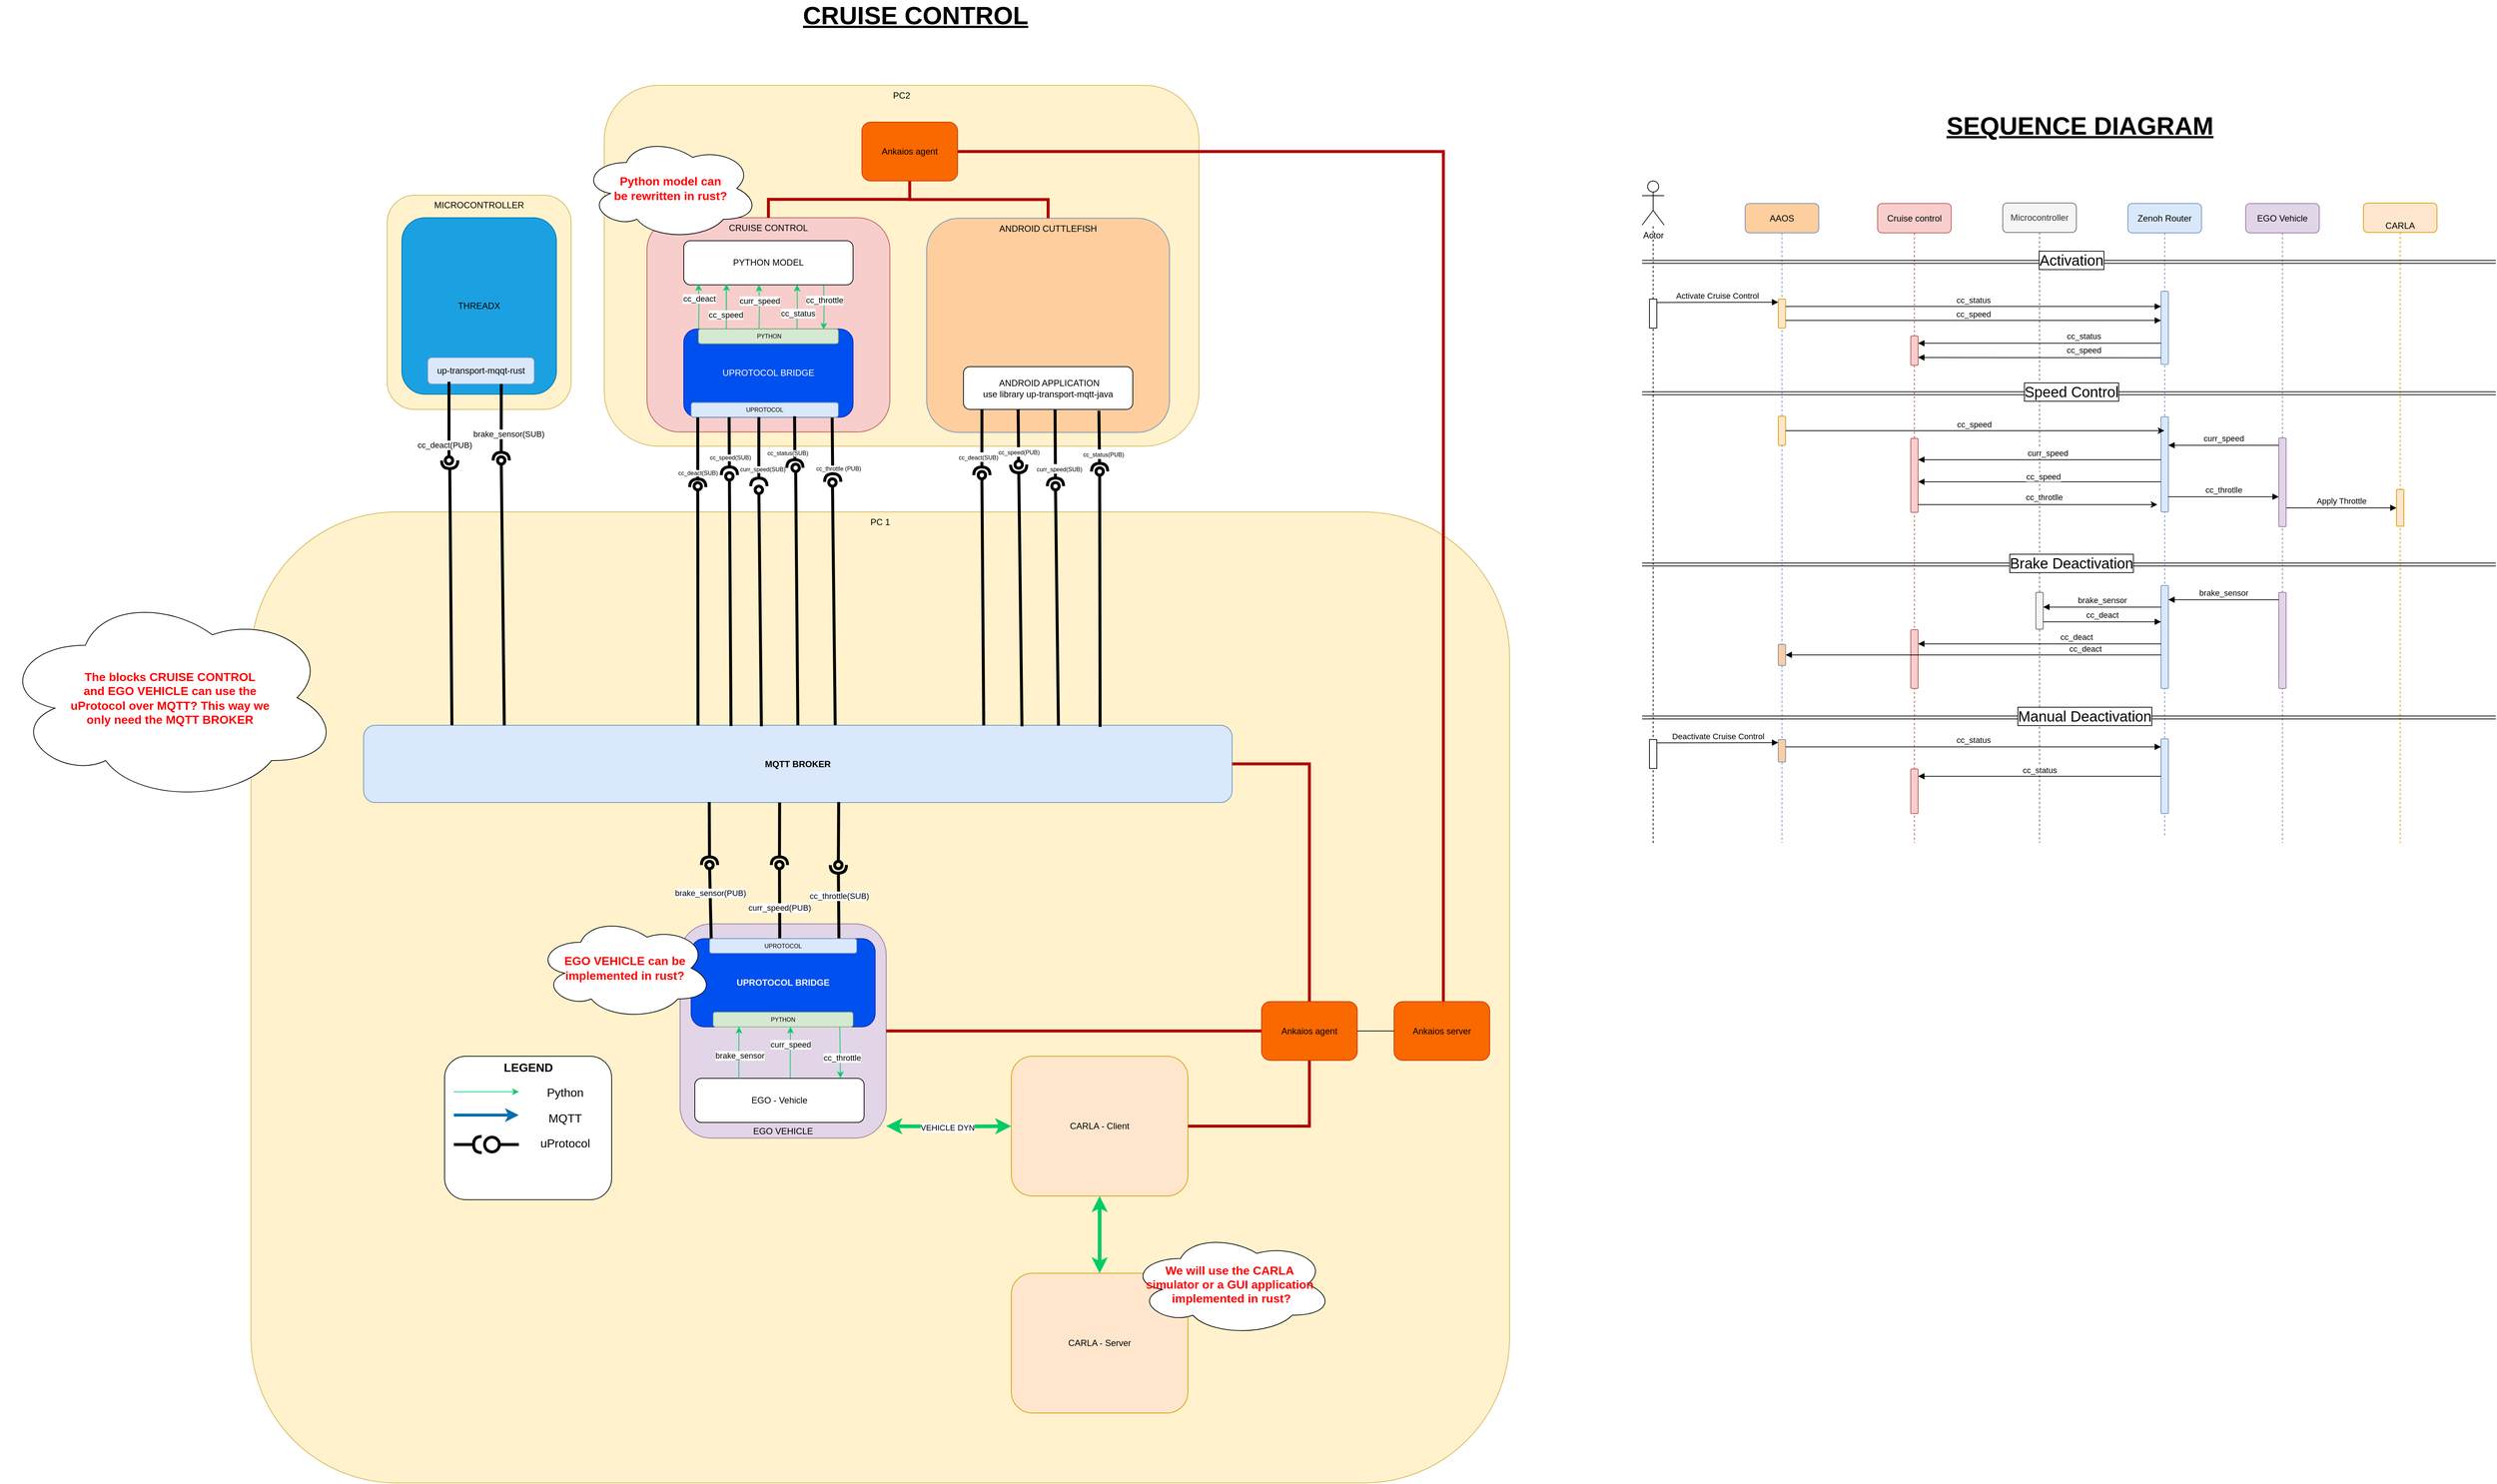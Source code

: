 <mxfile version="28.1.1" pages="2">
  <diagram name="Architecture" id="jhUyz8wIp67vWlI34CaZ">
    <mxGraphModel dx="3420" dy="1413" grid="1" gridSize="10" guides="1" tooltips="1" connect="1" arrows="1" fold="1" page="1" pageScale="1" pageWidth="827" pageHeight="1169" math="0" shadow="0">
      <root>
        <mxCell id="0" />
        <mxCell id="1" parent="0" />
        <mxCell id="h4eaJuWuGkHU9LEp24MA-27" value="PC2" style="rounded=1;whiteSpace=wrap;html=1;verticalAlign=top;fillColor=#FFF2CC;strokeColor=#D6B656;" parent="1" vertex="1">
          <mxGeometry x="700" y="170" width="808" height="490.63" as="geometry" />
        </mxCell>
        <mxCell id="C2SFFKWCFmzxairCEfI9-3" value="MICROCONTROLLER" style="rounded=1;whiteSpace=wrap;html=1;verticalAlign=top;fillColor=#FFF2CC;strokeColor=#D6B656;" parent="1" vertex="1">
          <mxGeometry x="405" y="319.38" width="250" height="291.25" as="geometry" />
        </mxCell>
        <mxCell id="C2SFFKWCFmzxairCEfI9-41" value="CRUISE CONTROL" style="text;html=1;align=center;verticalAlign=middle;whiteSpace=wrap;rounded=0;fontStyle=5;fontSize=34;" parent="1" vertex="1">
          <mxGeometry x="878" y="60" width="490" height="30" as="geometry" />
        </mxCell>
        <mxCell id="C2SFFKWCFmzxairCEfI9-65" value="&lt;font style=&quot;color: rgb(0, 0, 0);&quot;&gt;THREADX&lt;/font&gt;" style="rounded=1;whiteSpace=wrap;html=1;fillColor=#1ba1e2;strokeColor=#006EAF;fontColor=#ffffff;" parent="1" vertex="1">
          <mxGeometry x="425" y="350" width="210" height="240" as="geometry" />
        </mxCell>
        <mxCell id="C2SFFKWCFmzxairCEfI9-77" value="" style="ellipse;whiteSpace=wrap;html=1;align=center;aspect=fixed;fillColor=none;strokeColor=none;resizable=0;perimeter=centerPerimeter;rotatable=0;allowArrows=0;points=[];outlineConnect=1;" parent="1" vertex="1">
          <mxGeometry x="560" y="650" width="10" height="10" as="geometry" />
        </mxCell>
        <mxCell id="C2SFFKWCFmzxairCEfI9-82" value="" style="ellipse;whiteSpace=wrap;html=1;align=center;aspect=fixed;fillColor=none;strokeColor=none;resizable=0;perimeter=centerPerimeter;rotatable=0;allowArrows=0;points=[];outlineConnect=1;" parent="1" vertex="1">
          <mxGeometry x="495" y="680" width="10" height="10" as="geometry" />
        </mxCell>
        <mxCell id="C2SFFKWCFmzxairCEfI9-220" value="AAOS" style="shape=umlLifeline;perimeter=lifelinePerimeter;whiteSpace=wrap;html=1;container=0;dropTarget=0;collapsible=0;recursiveResize=0;outlineConnect=0;portConstraint=eastwest;newEdgeStyle={&quot;edgeStyle&quot;:&quot;elbowEdgeStyle&quot;,&quot;elbow&quot;:&quot;vertical&quot;,&quot;curved&quot;:0,&quot;rounded&quot;:0};rounded=1;strokeColor=#6c8ebf;align=center;verticalAlign=middle;fontFamily=Helvetica;fontSize=12;fontColor=default;fillColor=#FFCE9F;" parent="1" vertex="1">
          <mxGeometry x="2250" y="330.63" width="100" height="869.37" as="geometry" />
        </mxCell>
        <mxCell id="C2SFFKWCFmzxairCEfI9-270" value="" style="html=1;points=[];perimeter=orthogonalPerimeter;outlineConnect=0;targetShapes=umlLifeline;portConstraint=eastwest;newEdgeStyle={&quot;edgeStyle&quot;:&quot;elbowEdgeStyle&quot;,&quot;elbow&quot;:&quot;vertical&quot;,&quot;curved&quot;:0,&quot;rounded&quot;:0};rounded=1;strokeColor=#6c8ebf;align=center;verticalAlign=top;fontFamily=Helvetica;fontSize=12;fontColor=default;fillColor=#FFCE9F;" parent="C2SFFKWCFmzxairCEfI9-220" vertex="1">
          <mxGeometry x="45" y="599.37" width="10" height="28.74" as="geometry" />
        </mxCell>
        <mxCell id="C2SFFKWCFmzxairCEfI9-279" value="" style="html=1;points=[];perimeter=orthogonalPerimeter;outlineConnect=0;targetShapes=umlLifeline;portConstraint=eastwest;newEdgeStyle={&quot;edgeStyle&quot;:&quot;elbowEdgeStyle&quot;,&quot;elbow&quot;:&quot;vertical&quot;,&quot;curved&quot;:0,&quot;rounded&quot;:0};rounded=1;strokeColor=#6c8ebf;align=center;verticalAlign=top;fontFamily=Helvetica;fontSize=12;fontColor=default;fillColor=#FFCE9F;" parent="C2SFFKWCFmzxairCEfI9-220" vertex="1">
          <mxGeometry x="45" y="728.74" width="10" height="30.63" as="geometry" />
        </mxCell>
        <mxCell id="90I0Hn0rSgDKjXxHqoE4-23" value="" style="html=1;points=[];perimeter=orthogonalPerimeter;outlineConnect=0;targetShapes=umlLifeline;portConstraint=eastwest;newEdgeStyle={&quot;edgeStyle&quot;:&quot;elbowEdgeStyle&quot;,&quot;elbow&quot;:&quot;vertical&quot;,&quot;curved&quot;:0,&quot;rounded&quot;:0};rounded=1;strokeColor=#d79b00;align=center;verticalAlign=middle;fontFamily=Helvetica;fontSize=12;fontColor=default;fillColor=#ffe6cc;" parent="C2SFFKWCFmzxairCEfI9-220" vertex="1">
          <mxGeometry x="45" y="289.37" width="10" height="39.37" as="geometry" />
        </mxCell>
        <mxCell id="C2SFFKWCFmzxairCEfI9-224" value="Cruise control" style="shape=umlLifeline;perimeter=lifelinePerimeter;whiteSpace=wrap;html=1;container=0;dropTarget=0;collapsible=0;recursiveResize=0;outlineConnect=0;portConstraint=eastwest;newEdgeStyle={&quot;edgeStyle&quot;:&quot;elbowEdgeStyle&quot;,&quot;elbow&quot;:&quot;vertical&quot;,&quot;curved&quot;:0,&quot;rounded&quot;:0};rounded=1;strokeColor=#b85450;align=center;verticalAlign=middle;fontFamily=Helvetica;fontSize=12;fontColor=default;fillColor=#f8cecc;" parent="1" vertex="1">
          <mxGeometry x="2430" y="330.63" width="100" height="869.37" as="geometry" />
        </mxCell>
        <mxCell id="C2SFFKWCFmzxairCEfI9-225" value="" style="html=1;points=[];perimeter=orthogonalPerimeter;outlineConnect=0;targetShapes=umlLifeline;portConstraint=eastwest;newEdgeStyle={&quot;edgeStyle&quot;:&quot;elbowEdgeStyle&quot;,&quot;elbow&quot;:&quot;vertical&quot;,&quot;curved&quot;:0,&quot;rounded&quot;:0};rounded=1;strokeColor=#b85450;align=center;verticalAlign=top;fontFamily=Helvetica;fontSize=12;fontColor=default;fillColor=#f8cecc;" parent="C2SFFKWCFmzxairCEfI9-224" vertex="1">
          <mxGeometry x="45" y="180" width="10" height="40" as="geometry" />
        </mxCell>
        <mxCell id="C2SFFKWCFmzxairCEfI9-256" value="" style="html=1;points=[];perimeter=orthogonalPerimeter;outlineConnect=0;targetShapes=umlLifeline;portConstraint=eastwest;newEdgeStyle={&quot;edgeStyle&quot;:&quot;elbowEdgeStyle&quot;,&quot;elbow&quot;:&quot;vertical&quot;,&quot;curved&quot;:0,&quot;rounded&quot;:0};rounded=1;strokeColor=#b85450;align=center;verticalAlign=top;fontFamily=Helvetica;fontSize=12;fontColor=default;fillColor=#f8cecc;" parent="C2SFFKWCFmzxairCEfI9-224" vertex="1">
          <mxGeometry x="45" y="319.37" width="10" height="100.63" as="geometry" />
        </mxCell>
        <mxCell id="C2SFFKWCFmzxairCEfI9-269" value="" style="html=1;points=[];perimeter=orthogonalPerimeter;outlineConnect=0;targetShapes=umlLifeline;portConstraint=eastwest;newEdgeStyle={&quot;edgeStyle&quot;:&quot;elbowEdgeStyle&quot;,&quot;elbow&quot;:&quot;vertical&quot;,&quot;curved&quot;:0,&quot;rounded&quot;:0};rounded=1;strokeColor=#b85450;align=center;verticalAlign=top;fontFamily=Helvetica;fontSize=12;fontColor=default;fillColor=#f8cecc;" parent="C2SFFKWCFmzxairCEfI9-224" vertex="1">
          <mxGeometry x="45" y="579.37" width="10" height="80" as="geometry" />
        </mxCell>
        <mxCell id="C2SFFKWCFmzxairCEfI9-283" value="" style="html=1;points=[];perimeter=orthogonalPerimeter;outlineConnect=0;targetShapes=umlLifeline;portConstraint=eastwest;newEdgeStyle={&quot;edgeStyle&quot;:&quot;elbowEdgeStyle&quot;,&quot;elbow&quot;:&quot;vertical&quot;,&quot;curved&quot;:0,&quot;rounded&quot;:0};rounded=1;strokeColor=#b85450;align=center;verticalAlign=top;fontFamily=Helvetica;fontSize=12;fontColor=default;fillColor=#f8cecc;" parent="C2SFFKWCFmzxairCEfI9-224" vertex="1">
          <mxGeometry x="45" y="768.74" width="10" height="60.63" as="geometry" />
        </mxCell>
        <mxCell id="C2SFFKWCFmzxairCEfI9-233" value="Actor" style="shape=umlActor;verticalLabelPosition=bottom;verticalAlign=top;html=1;" parent="1" vertex="1">
          <mxGeometry x="2110" y="300" width="30" height="60" as="geometry" />
        </mxCell>
        <mxCell id="C2SFFKWCFmzxairCEfI9-235" value="Microcontroller" style="shape=umlLifeline;perimeter=lifelinePerimeter;whiteSpace=wrap;html=1;container=0;dropTarget=0;collapsible=0;recursiveResize=0;outlineConnect=0;portConstraint=eastwest;newEdgeStyle={&quot;edgeStyle&quot;:&quot;elbowEdgeStyle&quot;,&quot;elbow&quot;:&quot;vertical&quot;,&quot;curved&quot;:0,&quot;rounded&quot;:0};rounded=1;strokeColor=#666666;align=center;verticalAlign=middle;fontFamily=Helvetica;fontSize=12;fontColor=#333333;fillColor=#f5f5f5;" parent="1" vertex="1">
          <mxGeometry x="2600" y="330" width="100" height="870" as="geometry" />
        </mxCell>
        <mxCell id="C2SFFKWCFmzxairCEfI9-266" value="" style="html=1;points=[];perimeter=orthogonalPerimeter;outlineConnect=0;targetShapes=umlLifeline;portConstraint=eastwest;newEdgeStyle={&quot;edgeStyle&quot;:&quot;elbowEdgeStyle&quot;,&quot;elbow&quot;:&quot;vertical&quot;,&quot;curved&quot;:0,&quot;rounded&quot;:0};rounded=1;strokeColor=#666666;align=center;verticalAlign=top;fontFamily=Helvetica;fontSize=12;fontColor=#333333;fillColor=#f5f5f5;" parent="C2SFFKWCFmzxairCEfI9-235" vertex="1">
          <mxGeometry x="45" y="529.37" width="10" height="50" as="geometry" />
        </mxCell>
        <mxCell id="C2SFFKWCFmzxairCEfI9-237" value="Zenoh Router" style="shape=umlLifeline;perimeter=lifelinePerimeter;whiteSpace=wrap;html=1;container=0;dropTarget=0;collapsible=0;recursiveResize=0;outlineConnect=0;portConstraint=eastwest;newEdgeStyle={&quot;edgeStyle&quot;:&quot;elbowEdgeStyle&quot;,&quot;elbow&quot;:&quot;vertical&quot;,&quot;curved&quot;:0,&quot;rounded&quot;:0};rounded=1;strokeColor=#6c8ebf;align=center;verticalAlign=middle;fontFamily=Helvetica;fontSize=12;fontColor=default;fontStyle=0;fillColor=#dae8fc;" parent="1" vertex="1">
          <mxGeometry x="2770" y="330.63" width="100" height="860" as="geometry" />
        </mxCell>
        <mxCell id="C2SFFKWCFmzxairCEfI9-236" value="" style="html=1;points=[];perimeter=orthogonalPerimeter;outlineConnect=0;targetShapes=umlLifeline;portConstraint=eastwest;newEdgeStyle={&quot;edgeStyle&quot;:&quot;elbowEdgeStyle&quot;,&quot;elbow&quot;:&quot;vertical&quot;,&quot;curved&quot;:0,&quot;rounded&quot;:0};rounded=1;strokeColor=#6c8ebf;align=center;verticalAlign=middle;fontFamily=Helvetica;fontSize=12;fontColor=default;fontStyle=1;fillColor=#dae8fc;" parent="C2SFFKWCFmzxairCEfI9-237" vertex="1">
          <mxGeometry x="45" y="290" width="10" height="129.37" as="geometry" />
        </mxCell>
        <mxCell id="C2SFFKWCFmzxairCEfI9-263" value="" style="html=1;points=[];perimeter=orthogonalPerimeter;outlineConnect=0;targetShapes=umlLifeline;portConstraint=eastwest;newEdgeStyle={&quot;edgeStyle&quot;:&quot;elbowEdgeStyle&quot;,&quot;elbow&quot;:&quot;vertical&quot;,&quot;curved&quot;:0,&quot;rounded&quot;:0};rounded=1;strokeColor=#6c8ebf;align=center;verticalAlign=middle;fontFamily=Helvetica;fontSize=12;fontColor=default;fontStyle=1;fillColor=#dae8fc;" parent="C2SFFKWCFmzxairCEfI9-237" vertex="1">
          <mxGeometry x="45" y="519.37" width="10" height="140" as="geometry" />
        </mxCell>
        <mxCell id="C2SFFKWCFmzxairCEfI9-280" value="" style="html=1;points=[];perimeter=orthogonalPerimeter;outlineConnect=0;targetShapes=umlLifeline;portConstraint=eastwest;newEdgeStyle={&quot;edgeStyle&quot;:&quot;elbowEdgeStyle&quot;,&quot;elbow&quot;:&quot;vertical&quot;,&quot;curved&quot;:0,&quot;rounded&quot;:0};rounded=1;strokeColor=#6c8ebf;align=center;verticalAlign=middle;fontFamily=Helvetica;fontSize=12;fontColor=default;fontStyle=1;fillColor=#dae8fc;" parent="C2SFFKWCFmzxairCEfI9-237" vertex="1">
          <mxGeometry x="45" y="727.74" width="10" height="101.63" as="geometry" />
        </mxCell>
        <mxCell id="90I0Hn0rSgDKjXxHqoE4-16" value="" style="html=1;points=[];perimeter=orthogonalPerimeter;outlineConnect=0;targetShapes=umlLifeline;portConstraint=eastwest;newEdgeStyle={&quot;edgeStyle&quot;:&quot;elbowEdgeStyle&quot;,&quot;elbow&quot;:&quot;vertical&quot;,&quot;curved&quot;:0,&quot;rounded&quot;:0};rounded=1;strokeColor=#6c8ebf;align=center;verticalAlign=middle;fontFamily=Helvetica;fontSize=12;fontColor=default;fontStyle=1;fillColor=#dae8fc;" parent="C2SFFKWCFmzxairCEfI9-237" vertex="1">
          <mxGeometry x="45" y="119.37" width="10" height="99.37" as="geometry" />
        </mxCell>
        <mxCell id="C2SFFKWCFmzxairCEfI9-239" value="EGO Vehicle" style="shape=umlLifeline;perimeter=lifelinePerimeter;whiteSpace=wrap;html=1;container=0;dropTarget=0;collapsible=0;recursiveResize=0;outlineConnect=0;portConstraint=eastwest;newEdgeStyle={&quot;edgeStyle&quot;:&quot;elbowEdgeStyle&quot;,&quot;elbow&quot;:&quot;vertical&quot;,&quot;curved&quot;:0,&quot;rounded&quot;:0};rounded=1;strokeColor=#9673a6;align=center;verticalAlign=middle;fontFamily=Helvetica;fontSize=12;fontColor=default;fillColor=#e1d5e7;" parent="1" vertex="1">
          <mxGeometry x="2930" y="330.63" width="100" height="869.37" as="geometry" />
        </mxCell>
        <mxCell id="C2SFFKWCFmzxairCEfI9-240" value="" style="html=1;points=[];perimeter=orthogonalPerimeter;outlineConnect=0;targetShapes=umlLifeline;portConstraint=eastwest;newEdgeStyle={&quot;edgeStyle&quot;:&quot;elbowEdgeStyle&quot;,&quot;elbow&quot;:&quot;vertical&quot;,&quot;curved&quot;:0,&quot;rounded&quot;:0};rounded=1;strokeColor=#9673a6;align=center;verticalAlign=bottom;fontFamily=Helvetica;fontSize=12;fontColor=default;fillColor=#e1d5e7;" parent="C2SFFKWCFmzxairCEfI9-239" vertex="1">
          <mxGeometry x="45" y="318.74" width="10" height="120.63" as="geometry" />
        </mxCell>
        <mxCell id="C2SFFKWCFmzxairCEfI9-264" value="" style="html=1;points=[];perimeter=orthogonalPerimeter;outlineConnect=0;targetShapes=umlLifeline;portConstraint=eastwest;newEdgeStyle={&quot;edgeStyle&quot;:&quot;elbowEdgeStyle&quot;,&quot;elbow&quot;:&quot;vertical&quot;,&quot;curved&quot;:0,&quot;rounded&quot;:0};rounded=1;strokeColor=#9673a6;align=center;verticalAlign=bottom;fontFamily=Helvetica;fontSize=12;fontColor=default;fillColor=#e1d5e7;" parent="C2SFFKWCFmzxairCEfI9-239" vertex="1">
          <mxGeometry x="45" y="528.74" width="10" height="130.63" as="geometry" />
        </mxCell>
        <mxCell id="C2SFFKWCFmzxairCEfI9-241" value="CARLA" style="shape=umlLifeline;perimeter=lifelinePerimeter;whiteSpace=wrap;html=1;container=0;dropTarget=0;collapsible=0;recursiveResize=0;outlineConnect=0;portConstraint=eastwest;newEdgeStyle={&quot;edgeStyle&quot;:&quot;elbowEdgeStyle&quot;,&quot;elbow&quot;:&quot;vertical&quot;,&quot;curved&quot;:0,&quot;rounded&quot;:0};rounded=1;strokeColor=#d79b00;align=center;verticalAlign=bottom;fontFamily=Helvetica;fontSize=12;fontColor=default;fillColor=#ffe6cc;" parent="1" vertex="1">
          <mxGeometry x="3090" y="330" width="100" height="870" as="geometry" />
        </mxCell>
        <mxCell id="C2SFFKWCFmzxairCEfI9-221" value="" style="html=1;points=[];perimeter=orthogonalPerimeter;outlineConnect=0;targetShapes=umlLifeline;portConstraint=eastwest;newEdgeStyle={&quot;edgeStyle&quot;:&quot;elbowEdgeStyle&quot;,&quot;elbow&quot;:&quot;vertical&quot;,&quot;curved&quot;:0,&quot;rounded&quot;:0};rounded=1;strokeColor=#d79b00;align=center;verticalAlign=middle;fontFamily=Helvetica;fontSize=12;fontColor=default;fillColor=#ffe6cc;" parent="C2SFFKWCFmzxairCEfI9-241" vertex="1">
          <mxGeometry x="-795" y="130.63" width="10" height="39.37" as="geometry" />
        </mxCell>
        <mxCell id="C2SFFKWCFmzxairCEfI9-242" value="" style="html=1;points=[];perimeter=orthogonalPerimeter;outlineConnect=0;targetShapes=umlLifeline;portConstraint=eastwest;newEdgeStyle={&quot;edgeStyle&quot;:&quot;elbowEdgeStyle&quot;,&quot;elbow&quot;:&quot;vertical&quot;,&quot;curved&quot;:0,&quot;rounded&quot;:0};rounded=1;strokeColor=#d79b00;align=center;verticalAlign=middle;fontFamily=Helvetica;fontSize=12;fontColor=default;fillColor=#ffe6cc;" parent="C2SFFKWCFmzxairCEfI9-241" vertex="1">
          <mxGeometry x="45" y="389.37" width="10" height="50" as="geometry" />
        </mxCell>
        <mxCell id="C2SFFKWCFmzxairCEfI9-226" value="&lt;font style=&quot;font-size: 11px;&quot;&gt;cc_status&lt;/font&gt;" style="html=1;verticalAlign=bottom;endArrow=block;edgeStyle=elbowEdgeStyle;elbow=vertical;rounded=1;strokeColor=#000000;align=center;fontFamily=Helvetica;fontSize=12;fontColor=default;fillColor=#ffe6cc;" parent="C2SFFKWCFmzxairCEfI9-241" source="C2SFFKWCFmzxairCEfI9-221" edge="1">
          <mxGeometry relative="1" as="geometry">
            <mxPoint x="-685" y="150.63" as="sourcePoint" />
            <Array as="points">
              <mxPoint x="-700" y="140.63" />
            </Array>
            <mxPoint x="-275" y="140.63" as="targetPoint" />
          </mxGeometry>
        </mxCell>
        <mxCell id="C2SFFKWCFmzxairCEfI9-250" value="&lt;font style=&quot;font-size: 11px;&quot;&gt;cc_speed&lt;/font&gt;" style="html=1;verticalAlign=bottom;endArrow=block;edgeStyle=elbowEdgeStyle;elbow=vertical;rounded=1;strokeColor=#000000;align=center;fontFamily=Helvetica;fontSize=12;fontColor=default;fillColor=#ffe6cc;" parent="C2SFFKWCFmzxairCEfI9-241" source="C2SFFKWCFmzxairCEfI9-221" edge="1">
          <mxGeometry relative="1" as="geometry">
            <mxPoint x="-780" y="159.63" as="sourcePoint" />
            <Array as="points">
              <mxPoint x="-685" y="159.63" />
            </Array>
            <mxPoint x="-275" y="159.63" as="targetPoint" />
            <mxPoint as="offset" />
          </mxGeometry>
        </mxCell>
        <mxCell id="C2SFFKWCFmzxairCEfI9-243" value="" style="endArrow=none;dashed=1;html=1;strokeWidth=1;rounded=0;" parent="1" source="C2SFFKWCFmzxairCEfI9-246" target="C2SFFKWCFmzxairCEfI9-233" edge="1">
          <mxGeometry width="50" height="50" relative="1" as="geometry">
            <mxPoint x="2130" y="1110" as="sourcePoint" />
            <mxPoint x="2160" y="550" as="targetPoint" />
          </mxGeometry>
        </mxCell>
        <mxCell id="C2SFFKWCFmzxairCEfI9-244" value="" style="shape=link;html=1;rounded=0;" parent="1" edge="1">
          <mxGeometry width="100" relative="1" as="geometry">
            <mxPoint x="2110" y="410" as="sourcePoint" />
            <mxPoint x="3270" y="410" as="targetPoint" />
          </mxGeometry>
        </mxCell>
        <mxCell id="C2SFFKWCFmzxairCEfI9-245" value="Activation" style="edgeLabel;html=1;align=center;verticalAlign=middle;resizable=0;points=[];labelBorderColor=default;fontSize=20;" parent="C2SFFKWCFmzxairCEfI9-244" vertex="1" connectable="0">
          <mxGeometry x="0.004" y="3" relative="1" as="geometry">
            <mxPoint as="offset" />
          </mxGeometry>
        </mxCell>
        <mxCell id="C2SFFKWCFmzxairCEfI9-247" value="" style="endArrow=none;dashed=1;html=1;strokeWidth=1;rounded=0;" parent="1" target="C2SFFKWCFmzxairCEfI9-246" edge="1">
          <mxGeometry width="50" height="50" relative="1" as="geometry">
            <mxPoint x="2125" y="1200" as="sourcePoint" />
            <mxPoint x="2124.8" y="630.63" as="targetPoint" />
          </mxGeometry>
        </mxCell>
        <mxCell id="C2SFFKWCFmzxairCEfI9-246" value="" style="html=1;points=[];perimeter=orthogonalPerimeter;outlineConnect=0;targetShapes=umlLifeline;portConstraint=eastwest;newEdgeStyle={&quot;edgeStyle&quot;:&quot;elbowEdgeStyle&quot;,&quot;elbow&quot;:&quot;vertical&quot;,&quot;curved&quot;:0,&quot;rounded&quot;:0};" parent="1" vertex="1">
          <mxGeometry x="2120" y="460.63" width="10" height="39.37" as="geometry" />
        </mxCell>
        <mxCell id="C2SFFKWCFmzxairCEfI9-249" value="Activate Cruise Control" style="html=1;verticalAlign=bottom;endArrow=block;edgeStyle=elbowEdgeStyle;elbow=vertical;curved=0;rounded=0;" parent="1" target="C2SFFKWCFmzxairCEfI9-221" edge="1">
          <mxGeometry relative="1" as="geometry">
            <mxPoint x="2130" y="465.19" as="sourcePoint" />
            <Array as="points">
              <mxPoint x="2215" y="464.82" />
            </Array>
            <mxPoint x="2270" y="465" as="targetPoint" />
          </mxGeometry>
        </mxCell>
        <mxCell id="C2SFFKWCFmzxairCEfI9-251" value="cc_status" style="html=1;verticalAlign=bottom;endArrow=block;edgeStyle=elbowEdgeStyle;elbow=vertical;curved=0;rounded=0;" parent="1" target="C2SFFKWCFmzxairCEfI9-225" edge="1">
          <mxGeometry x="-0.364" y="-1" relative="1" as="geometry">
            <mxPoint x="2815" y="520.63" as="sourcePoint" />
            <Array as="points">
              <mxPoint x="2650" y="520.63" />
            </Array>
            <mxPoint x="2560" y="520" as="targetPoint" />
            <mxPoint as="offset" />
          </mxGeometry>
        </mxCell>
        <mxCell id="C2SFFKWCFmzxairCEfI9-252" value="cc_speed" style="html=1;verticalAlign=bottom;endArrow=block;edgeStyle=elbowEdgeStyle;elbow=vertical;curved=0;rounded=0;" parent="1" edge="1">
          <mxGeometry x="-0.364" y="-1" relative="1" as="geometry">
            <mxPoint x="2815" y="540.37" as="sourcePoint" />
            <Array as="points">
              <mxPoint x="2650" y="540" />
            </Array>
            <mxPoint x="2485" y="540.37" as="targetPoint" />
            <mxPoint as="offset" />
          </mxGeometry>
        </mxCell>
        <mxCell id="C2SFFKWCFmzxairCEfI9-253" value="" style="shape=link;html=1;rounded=0;" parent="1" edge="1">
          <mxGeometry width="100" relative="1" as="geometry">
            <mxPoint x="2110" y="588.57" as="sourcePoint" />
            <mxPoint x="3270" y="588.57" as="targetPoint" />
          </mxGeometry>
        </mxCell>
        <mxCell id="C2SFFKWCFmzxairCEfI9-254" value="Speed Control" style="edgeLabel;html=1;align=center;verticalAlign=middle;resizable=0;points=[];labelBorderColor=default;fontSize=20;" parent="C2SFFKWCFmzxairCEfI9-253" vertex="1" connectable="0">
          <mxGeometry x="0.004" y="3" relative="1" as="geometry">
            <mxPoint as="offset" />
          </mxGeometry>
        </mxCell>
        <mxCell id="C2SFFKWCFmzxairCEfI9-255" value="curr_speed" style="html=1;verticalAlign=bottom;endArrow=block;edgeStyle=elbowEdgeStyle;elbow=vertical;curved=0;rounded=0;" parent="1" edge="1">
          <mxGeometry relative="1" as="geometry">
            <mxPoint x="2975" y="659.37" as="sourcePoint" />
            <Array as="points">
              <mxPoint x="2950" y="659.37" />
            </Array>
            <mxPoint x="2825" y="659.37" as="targetPoint" />
            <mxPoint as="offset" />
          </mxGeometry>
        </mxCell>
        <mxCell id="C2SFFKWCFmzxairCEfI9-257" value="curr_speed" style="html=1;verticalAlign=bottom;endArrow=block;edgeStyle=elbowEdgeStyle;elbow=vertical;curved=0;rounded=0;" parent="1" source="C2SFFKWCFmzxairCEfI9-236" edge="1">
          <mxGeometry x="-0.068" relative="1" as="geometry">
            <mxPoint x="2620" y="679.37" as="sourcePoint" />
            <Array as="points">
              <mxPoint x="2650" y="678.97" />
            </Array>
            <mxPoint x="2485" y="679.34" as="targetPoint" />
            <mxPoint as="offset" />
          </mxGeometry>
        </mxCell>
        <mxCell id="C2SFFKWCFmzxairCEfI9-259" value="cc_throtlle" style="html=1;verticalAlign=bottom;endArrow=block;edgeStyle=elbowEdgeStyle;elbow=vertical;curved=0;rounded=0;" parent="1" source="C2SFFKWCFmzxairCEfI9-236" target="C2SFFKWCFmzxairCEfI9-240" edge="1">
          <mxGeometry relative="1" as="geometry">
            <mxPoint x="2830" y="729.74" as="sourcePoint" />
            <Array as="points">
              <mxPoint x="2915" y="729.37" />
            </Array>
            <mxPoint x="2950" y="729.37" as="targetPoint" />
          </mxGeometry>
        </mxCell>
        <mxCell id="C2SFFKWCFmzxairCEfI9-260" value="Apply Throttle" style="html=1;verticalAlign=bottom;endArrow=block;edgeStyle=elbowEdgeStyle;elbow=vertical;curved=0;rounded=0;" parent="1" source="C2SFFKWCFmzxairCEfI9-240" target="C2SFFKWCFmzxairCEfI9-242" edge="1">
          <mxGeometry relative="1" as="geometry">
            <mxPoint x="2990" y="744.48" as="sourcePoint" />
            <Array as="points">
              <mxPoint x="3080" y="744.48" />
            </Array>
            <mxPoint x="3110" y="744.37" as="targetPoint" />
          </mxGeometry>
        </mxCell>
        <mxCell id="C2SFFKWCFmzxairCEfI9-261" value="" style="shape=link;html=1;rounded=0;" parent="1" edge="1">
          <mxGeometry width="100" relative="1" as="geometry">
            <mxPoint x="2110" y="821.45" as="sourcePoint" />
            <mxPoint x="3270" y="821.45" as="targetPoint" />
          </mxGeometry>
        </mxCell>
        <mxCell id="C2SFFKWCFmzxairCEfI9-262" value="Brake Deactivation" style="edgeLabel;html=1;align=center;verticalAlign=middle;resizable=0;points=[];labelBorderColor=default;fontSize=20;" parent="C2SFFKWCFmzxairCEfI9-261" vertex="1" connectable="0">
          <mxGeometry x="0.004" y="3" relative="1" as="geometry">
            <mxPoint as="offset" />
          </mxGeometry>
        </mxCell>
        <mxCell id="C2SFFKWCFmzxairCEfI9-265" value="brake_sensor" style="html=1;verticalAlign=bottom;endArrow=block;edgeStyle=elbowEdgeStyle;elbow=vertical;curved=0;rounded=0;" parent="1" source="C2SFFKWCFmzxairCEfI9-264" target="C2SFFKWCFmzxairCEfI9-263" edge="1">
          <mxGeometry relative="1" as="geometry">
            <mxPoint x="2960" y="869.37" as="sourcePoint" />
            <Array as="points">
              <mxPoint x="2960" y="869.37" />
            </Array>
            <mxPoint x="2835" y="869.37" as="targetPoint" />
            <mxPoint as="offset" />
          </mxGeometry>
        </mxCell>
        <mxCell id="C2SFFKWCFmzxairCEfI9-267" value="brake_sensor" style="html=1;verticalAlign=bottom;endArrow=block;edgeStyle=elbowEdgeStyle;elbow=vertical;curved=0;rounded=0;" parent="1" source="C2SFFKWCFmzxairCEfI9-263" target="C2SFFKWCFmzxairCEfI9-266" edge="1">
          <mxGeometry relative="1" as="geometry">
            <mxPoint x="2810" y="879.37" as="sourcePoint" />
            <Array as="points">
              <mxPoint x="2785" y="879.37" />
            </Array>
            <mxPoint x="2660" y="879.37" as="targetPoint" />
            <mxPoint as="offset" />
          </mxGeometry>
        </mxCell>
        <mxCell id="C2SFFKWCFmzxairCEfI9-268" value="cc_deact" style="html=1;verticalAlign=bottom;endArrow=block;edgeStyle=elbowEdgeStyle;elbow=vertical;curved=0;rounded=0;exitX=1.5;exitY=0.403;exitDx=0;exitDy=0;exitPerimeter=0;" parent="1" target="C2SFFKWCFmzxairCEfI9-263" edge="1">
          <mxGeometry relative="1" as="geometry">
            <mxPoint x="2655" y="899.416" as="sourcePoint" />
            <Array as="points">
              <mxPoint x="2645" y="899.37" />
            </Array>
            <mxPoint x="2810" y="899.37" as="targetPoint" />
          </mxGeometry>
        </mxCell>
        <mxCell id="C2SFFKWCFmzxairCEfI9-271" value="cc_deact" style="html=1;verticalAlign=bottom;endArrow=block;edgeStyle=elbowEdgeStyle;elbow=vertical;curved=0;rounded=0;" parent="1" source="C2SFFKWCFmzxairCEfI9-263" target="C2SFFKWCFmzxairCEfI9-269" edge="1">
          <mxGeometry x="-0.303" relative="1" as="geometry">
            <mxPoint x="2770" y="929.37" as="sourcePoint" />
            <Array as="points">
              <mxPoint x="2755" y="929.37" />
            </Array>
            <mxPoint x="2620" y="929.37" as="targetPoint" />
            <mxPoint as="offset" />
          </mxGeometry>
        </mxCell>
        <mxCell id="C2SFFKWCFmzxairCEfI9-272" value="cc_deact" style="html=1;verticalAlign=bottom;endArrow=block;edgeStyle=elbowEdgeStyle;elbow=vertical;curved=0;rounded=0;" parent="1" source="C2SFFKWCFmzxairCEfI9-263" target="C2SFFKWCFmzxairCEfI9-270" edge="1">
          <mxGeometry x="-0.596" y="1" relative="1" as="geometry">
            <mxPoint x="2800" y="944.37" as="sourcePoint" />
            <Array as="points">
              <mxPoint x="2740" y="944.37" />
            </Array>
            <mxPoint x="2470" y="944.37" as="targetPoint" />
            <mxPoint as="offset" />
          </mxGeometry>
        </mxCell>
        <mxCell id="C2SFFKWCFmzxairCEfI9-273" value="" style="shape=link;html=1;rounded=0;" parent="1" edge="1">
          <mxGeometry width="100" relative="1" as="geometry">
            <mxPoint x="2110" y="1029.37" as="sourcePoint" />
            <mxPoint x="3270" y="1029.37" as="targetPoint" />
          </mxGeometry>
        </mxCell>
        <mxCell id="C2SFFKWCFmzxairCEfI9-274" value="Manual Deactivation" style="edgeLabel;html=1;align=center;verticalAlign=middle;resizable=0;points=[];labelBorderColor=default;fontSize=20;" parent="C2SFFKWCFmzxairCEfI9-273" vertex="1" connectable="0">
          <mxGeometry x="0.004" y="3" relative="1" as="geometry">
            <mxPoint x="18" as="offset" />
          </mxGeometry>
        </mxCell>
        <mxCell id="C2SFFKWCFmzxairCEfI9-277" value="" style="html=1;points=[];perimeter=orthogonalPerimeter;outlineConnect=0;targetShapes=umlLifeline;portConstraint=eastwest;newEdgeStyle={&quot;edgeStyle&quot;:&quot;elbowEdgeStyle&quot;,&quot;elbow&quot;:&quot;vertical&quot;,&quot;curved&quot;:0,&quot;rounded&quot;:0};" parent="1" vertex="1">
          <mxGeometry x="2120" y="1059.37" width="10" height="39.37" as="geometry" />
        </mxCell>
        <mxCell id="C2SFFKWCFmzxairCEfI9-278" value="Deactivate Cruise Control" style="html=1;verticalAlign=bottom;endArrow=block;edgeStyle=elbowEdgeStyle;elbow=vertical;curved=0;rounded=0;" parent="1" edge="1">
          <mxGeometry relative="1" as="geometry">
            <mxPoint x="2130" y="1063.93" as="sourcePoint" />
            <Array as="points">
              <mxPoint x="2215" y="1063.56" />
            </Array>
            <mxPoint x="2295" y="1063.74" as="targetPoint" />
          </mxGeometry>
        </mxCell>
        <mxCell id="C2SFFKWCFmzxairCEfI9-281" value="cc_status" style="html=1;verticalAlign=bottom;endArrow=block;edgeStyle=elbowEdgeStyle;elbow=vertical;curved=0;rounded=0;" parent="1" source="C2SFFKWCFmzxairCEfI9-279" target="C2SFFKWCFmzxairCEfI9-280" edge="1">
          <mxGeometry relative="1" as="geometry">
            <mxPoint x="2330" y="1069.74" as="sourcePoint" />
            <Array as="points">
              <mxPoint x="2415" y="1069.37" />
            </Array>
            <mxPoint x="2495" y="1069.55" as="targetPoint" />
          </mxGeometry>
        </mxCell>
        <mxCell id="C2SFFKWCFmzxairCEfI9-282" value="cc_status" style="html=1;verticalAlign=bottom;endArrow=block;edgeStyle=elbowEdgeStyle;elbow=vertical;curved=0;rounded=0;" parent="1" source="C2SFFKWCFmzxairCEfI9-280" target="C2SFFKWCFmzxairCEfI9-283" edge="1">
          <mxGeometry y="1" relative="1" as="geometry">
            <mxPoint x="2800" y="1109.37" as="sourcePoint" />
            <Array as="points">
              <mxPoint x="2740" y="1109.37" />
            </Array>
            <mxPoint x="2520" y="1109.37" as="targetPoint" />
            <mxPoint as="offset" />
          </mxGeometry>
        </mxCell>
        <mxCell id="C2SFFKWCFmzxairCEfI9-287" value="SEQUENCE DIAGRAM" style="text;html=1;align=center;verticalAlign=middle;whiteSpace=wrap;rounded=0;fontStyle=5;fontSize=34;" parent="1" vertex="1">
          <mxGeometry x="2460" y="210" width="490" height="30" as="geometry" />
        </mxCell>
        <mxCell id="C2SFFKWCFmzxairCEfI9-258" value="" style="html=1;verticalAlign=bottom;endArrow=block;edgeStyle=elbowEdgeStyle;elbow=vertical;curved=0;rounded=0;" parent="1" source="C2SFFKWCFmzxairCEfI9-236" target="C2SFFKWCFmzxairCEfI9-256" edge="1">
          <mxGeometry x="0.001" y="-9" relative="1" as="geometry">
            <mxPoint x="2810" y="709" as="sourcePoint" />
            <Array as="points">
              <mxPoint x="2810" y="709" />
            </Array>
            <mxPoint x="2670" y="708.97" as="targetPoint" />
            <mxPoint as="offset" />
          </mxGeometry>
        </mxCell>
        <mxCell id="90I0Hn0rSgDKjXxHqoE4-19" value="cc_speed" style="edgeLabel;html=1;align=center;verticalAlign=bottom;resizable=0;points=[];" parent="C2SFFKWCFmzxairCEfI9-258" vertex="1" connectable="0">
          <mxGeometry x="0.112" y="3" relative="1" as="geometry">
            <mxPoint x="23" y="-2" as="offset" />
          </mxGeometry>
        </mxCell>
        <mxCell id="90I0Hn0rSgDKjXxHqoE4-21" value="" style="endArrow=classic;html=1;rounded=0;" parent="1" source="C2SFFKWCFmzxairCEfI9-256" edge="1">
          <mxGeometry width="50" height="50" relative="1" as="geometry">
            <mxPoint x="2490" y="740" as="sourcePoint" />
            <mxPoint x="2810" y="740" as="targetPoint" />
          </mxGeometry>
        </mxCell>
        <mxCell id="90I0Hn0rSgDKjXxHqoE4-22" value="cc_throtlle" style="edgeLabel;html=1;align=center;verticalAlign=middle;resizable=0;points=[];" parent="90I0Hn0rSgDKjXxHqoE4-21" vertex="1" connectable="0">
          <mxGeometry x="0.196" y="1" relative="1" as="geometry">
            <mxPoint x="-24" y="-9" as="offset" />
          </mxGeometry>
        </mxCell>
        <mxCell id="90I0Hn0rSgDKjXxHqoE4-24" style="edgeStyle=elbowEdgeStyle;rounded=0;orthogonalLoop=1;jettySize=auto;html=1;elbow=vertical;curved=0;" parent="1" source="90I0Hn0rSgDKjXxHqoE4-23" target="C2SFFKWCFmzxairCEfI9-237" edge="1">
          <mxGeometry relative="1" as="geometry" />
        </mxCell>
        <mxCell id="90I0Hn0rSgDKjXxHqoE4-25" value="cc_speed" style="edgeLabel;html=1;align=center;verticalAlign=middle;resizable=0;points=[];" parent="90I0Hn0rSgDKjXxHqoE4-24" vertex="1" connectable="0">
          <mxGeometry x="0.083" y="1" relative="1" as="geometry">
            <mxPoint x="-23" y="-8" as="offset" />
          </mxGeometry>
        </mxCell>
        <mxCell id="h4eaJuWuGkHU9LEp24MA-2" value="PC 1" style="rounded=1;whiteSpace=wrap;html=1;verticalAlign=top;fillColor=#FFF2CC;strokeColor=#d6b656;" parent="1" vertex="1">
          <mxGeometry x="220" y="750" width="1710" height="1320" as="geometry" />
        </mxCell>
        <mxCell id="h4eaJuWuGkHU9LEp24MA-1" value="&lt;font style=&quot;color: rgb(0, 0, 0);&quot;&gt;up-transport-mqqt-rust&lt;/font&gt;" style="rounded=1;whiteSpace=wrap;html=1;fillColor=#dae8fc;strokeColor=#6c8ebf;" parent="1" vertex="1">
          <mxGeometry x="460" y="540" width="145" height="36.25" as="geometry" />
        </mxCell>
        <mxCell id="C2SFFKWCFmzxairCEfI9-4" value="MQTT BROKER" style="rounded=1;whiteSpace=wrap;html=1;fillColor=#dae8fc;strokeColor=#6c8ebf;align=center;verticalAlign=middle;fontStyle=1" parent="1" vertex="1">
          <mxGeometry x="373" y="1040" width="1180" height="105" as="geometry" />
        </mxCell>
        <mxCell id="C2SFFKWCFmzxairCEfI9-144" value="&lt;font color=&quot;#000000&quot;&gt;EGO VEHICLE&lt;/font&gt;" style="rounded=1;whiteSpace=wrap;html=1;verticalAlign=bottom;fillColor=#E1D5E7;strokeColor=#9673A6;align=center;fontFamily=Helvetica;fontSize=12;fontColor=#ffffff;" parent="1" vertex="1">
          <mxGeometry x="803" y="1310" width="280" height="291.25" as="geometry" />
        </mxCell>
        <mxCell id="C2SFFKWCFmzxairCEfI9-198" style="edgeStyle=orthogonalEdgeStyle;rounded=0;orthogonalLoop=1;jettySize=auto;html=1;entryX=0;entryY=0.5;entryDx=0;entryDy=0;startArrow=classic;startFill=1;strokeColor=#00CC66;align=center;verticalAlign=middle;fontFamily=Helvetica;fontSize=11;fontColor=default;labelBackgroundColor=default;endArrow=classic;strokeWidth=5;" parent="1" target="C2SFFKWCFmzxairCEfI9-197" edge="1">
          <mxGeometry relative="1" as="geometry">
            <mxPoint x="1083" y="1585" as="sourcePoint" />
          </mxGeometry>
        </mxCell>
        <mxCell id="C2SFFKWCFmzxairCEfI9-201" value="VEHICLE DYN" style="edgeLabel;html=1;align=center;verticalAlign=middle;resizable=0;points=[];" parent="C2SFFKWCFmzxairCEfI9-198" vertex="1" connectable="0">
          <mxGeometry x="-0.025" y="-1" relative="1" as="geometry">
            <mxPoint as="offset" />
          </mxGeometry>
        </mxCell>
        <mxCell id="C2SFFKWCFmzxairCEfI9-173" value="" style="rounded=0;orthogonalLoop=1;jettySize=auto;html=1;endArrow=halfCircle;endFill=0;endSize=6;strokeWidth=4;sketch=0;exitX=0.398;exitY=0.994;exitDx=0;exitDy=0;exitPerimeter=0;fillColor=#fff2cc;strokeColor=#000000;" parent="1" source="C2SFFKWCFmzxairCEfI9-4" target="C2SFFKWCFmzxairCEfI9-176" edge="1">
          <mxGeometry relative="1" as="geometry">
            <mxPoint x="841" y="1150" as="sourcePoint" />
          </mxGeometry>
        </mxCell>
        <mxCell id="C2SFFKWCFmzxairCEfI9-175" value="" style="rounded=0;orthogonalLoop=1;jettySize=auto;html=1;endArrow=oval;endFill=0;sketch=0;sourcePerimeterSpacing=0;targetPerimeterSpacing=0;endSize=10;exitX=0.107;exitY=0.02;exitDx=0;exitDy=0;exitPerimeter=0;strokeWidth=4;fillColor=#fff2cc;strokeColor=#000000;" parent="1" target="C2SFFKWCFmzxairCEfI9-176" edge="1">
          <mxGeometry relative="1" as="geometry">
            <mxPoint x="845.285" y="1330.725" as="sourcePoint" />
          </mxGeometry>
        </mxCell>
        <mxCell id="C2SFFKWCFmzxairCEfI9-177" value="brake_sensor(PUB)" style="edgeLabel;html=1;align=center;verticalAlign=middle;resizable=0;points=[];" parent="C2SFFKWCFmzxairCEfI9-175" vertex="1" connectable="0">
          <mxGeometry x="0.254" relative="1" as="geometry">
            <mxPoint as="offset" />
          </mxGeometry>
        </mxCell>
        <mxCell id="C2SFFKWCFmzxairCEfI9-176" value="" style="ellipse;whiteSpace=wrap;html=1;align=center;aspect=fixed;fillColor=none;strokeColor=none;resizable=0;perimeter=centerPerimeter;rotatable=0;allowArrows=0;points=[];outlineConnect=1;" parent="1" vertex="1">
          <mxGeometry x="838" y="1225" width="10" height="10" as="geometry" />
        </mxCell>
        <mxCell id="C2SFFKWCFmzxairCEfI9-178" value="" style="rounded=0;orthogonalLoop=1;jettySize=auto;html=1;endArrow=halfCircle;endFill=0;endSize=6;strokeWidth=4;sketch=0;exitX=0.479;exitY=1;exitDx=0;exitDy=0;exitPerimeter=0;fillColor=#fff2cc;strokeColor=#000000;" parent="1" source="C2SFFKWCFmzxairCEfI9-4" target="C2SFFKWCFmzxairCEfI9-181" edge="1">
          <mxGeometry relative="1" as="geometry">
            <mxPoint x="938" y="1165" as="sourcePoint" />
          </mxGeometry>
        </mxCell>
        <mxCell id="C2SFFKWCFmzxairCEfI9-179" value="" style="rounded=0;orthogonalLoop=1;jettySize=auto;html=1;endArrow=oval;endFill=0;sketch=0;sourcePerimeterSpacing=0;targetPerimeterSpacing=0;endSize=10;exitX=0.452;exitY=0.053;exitDx=0;exitDy=0;exitPerimeter=0;strokeWidth=4;fillColor=#fff2cc;strokeColor=#000000;" parent="1" target="C2SFFKWCFmzxairCEfI9-181" edge="1">
          <mxGeometry relative="1" as="geometry">
            <mxPoint x="938.4" y="1331.06" as="sourcePoint" />
          </mxGeometry>
        </mxCell>
        <mxCell id="C2SFFKWCFmzxairCEfI9-180" value="curr_speed(PUB)" style="edgeLabel;html=1;align=center;verticalAlign=middle;resizable=0;points=[];" parent="C2SFFKWCFmzxairCEfI9-179" vertex="1" connectable="0">
          <mxGeometry x="0.254" relative="1" as="geometry">
            <mxPoint y="20" as="offset" />
          </mxGeometry>
        </mxCell>
        <mxCell id="C2SFFKWCFmzxairCEfI9-181" value="" style="ellipse;whiteSpace=wrap;html=1;align=center;aspect=fixed;fillColor=none;strokeColor=none;resizable=0;perimeter=centerPerimeter;rotatable=0;allowArrows=0;points=[];outlineConnect=1;" parent="1" vertex="1">
          <mxGeometry x="933" y="1225" width="10" height="10" as="geometry" />
        </mxCell>
        <mxCell id="C2SFFKWCFmzxairCEfI9-184" value="" style="rounded=0;orthogonalLoop=1;jettySize=auto;html=1;endArrow=halfCircle;endFill=0;endSize=6;strokeWidth=4;sketch=0;exitX=0.854;exitY=0.025;exitDx=0;exitDy=0;exitPerimeter=0;fillColor=#fff2cc;strokeColor=#000000;" parent="1" target="C2SFFKWCFmzxairCEfI9-187" edge="1">
          <mxGeometry relative="1" as="geometry">
            <mxPoint x="1018.8" y="1330.5" as="sourcePoint" />
          </mxGeometry>
        </mxCell>
        <mxCell id="C2SFFKWCFmzxairCEfI9-188" value="cc_throttle(SUB)" style="edgeLabel;html=1;align=center;verticalAlign=middle;resizable=0;points=[];" parent="C2SFFKWCFmzxairCEfI9-184" vertex="1" connectable="0">
          <mxGeometry x="-0.325" y="-1" relative="1" as="geometry">
            <mxPoint x="-1" y="-25" as="offset" />
          </mxGeometry>
        </mxCell>
        <mxCell id="C2SFFKWCFmzxairCEfI9-185" value="" style="rounded=0;orthogonalLoop=1;jettySize=auto;html=1;endArrow=oval;endFill=0;sketch=0;sourcePerimeterSpacing=0;targetPerimeterSpacing=0;endSize=10;exitX=0.547;exitY=0.994;exitDx=0;exitDy=0;exitPerimeter=0;strokeWidth=4;fillColor=#fff2cc;strokeColor=#000000;" parent="1" source="C2SFFKWCFmzxairCEfI9-4" target="C2SFFKWCFmzxairCEfI9-187" edge="1">
          <mxGeometry relative="1" as="geometry">
            <mxPoint x="1018" y="1159" as="sourcePoint" />
          </mxGeometry>
        </mxCell>
        <mxCell id="C2SFFKWCFmzxairCEfI9-187" value="" style="ellipse;whiteSpace=wrap;html=1;align=center;aspect=fixed;fillColor=none;strokeColor=none;resizable=0;perimeter=centerPerimeter;rotatable=0;allowArrows=0;points=[];outlineConnect=1;" parent="1" vertex="1">
          <mxGeometry x="1013" y="1225" width="10" height="10" as="geometry" />
        </mxCell>
        <mxCell id="C2SFFKWCFmzxairCEfI9-197" value="CARLA - Client" style="rounded=1;whiteSpace=wrap;html=1;verticalAlign=middle;fillColor=#ffe6cc;strokeColor=#d79b00;" parent="1" vertex="1">
          <mxGeometry x="1253" y="1490" width="240" height="190" as="geometry" />
        </mxCell>
        <mxCell id="C2SFFKWCFmzxairCEfI9-202" value="CARLA - Server" style="rounded=1;whiteSpace=wrap;html=1;verticalAlign=middle;fillColor=#ffe6cc;strokeColor=#d79b00;" parent="1" vertex="1">
          <mxGeometry x="1253" y="1785" width="240" height="190" as="geometry" />
        </mxCell>
        <mxCell id="C2SFFKWCFmzxairCEfI9-203" style="edgeStyle=orthogonalEdgeStyle;rounded=0;orthogonalLoop=1;jettySize=auto;html=1;entryX=0.5;entryY=1;entryDx=0;entryDy=0;startArrow=classic;startFill=1;strokeColor=#00CC66;align=center;verticalAlign=middle;fontFamily=Helvetica;fontSize=11;fontColor=default;labelBackgroundColor=default;endArrow=classic;strokeWidth=5;" parent="1" source="C2SFFKWCFmzxairCEfI9-202" target="C2SFFKWCFmzxairCEfI9-197" edge="1">
          <mxGeometry relative="1" as="geometry">
            <mxPoint x="1073" y="1595" as="sourcePoint" />
            <mxPoint x="1263" y="1595" as="targetPoint" />
          </mxGeometry>
        </mxCell>
        <mxCell id="C2SFFKWCFmzxairCEfI9-205" value="" style="group" parent="1" vertex="1" connectable="0">
          <mxGeometry x="483" y="1490" width="227" height="195" as="geometry" />
        </mxCell>
        <mxCell id="C2SFFKWCFmzxairCEfI9-206" value="" style="rounded=1;whiteSpace=wrap;html=1;" parent="C2SFFKWCFmzxairCEfI9-205" vertex="1">
          <mxGeometry width="227" height="195" as="geometry" />
        </mxCell>
        <mxCell id="C2SFFKWCFmzxairCEfI9-217" value="LEGEND" style="text;html=1;align=center;verticalAlign=middle;whiteSpace=wrap;rounded=0;fontSize=16;fontStyle=1" parent="C2SFFKWCFmzxairCEfI9-205" vertex="1">
          <mxGeometry x="75.667" width="75.667" height="30.789" as="geometry" />
        </mxCell>
        <mxCell id="C2SFFKWCFmzxairCEfI9-207" value="" style="endArrow=classic;html=1;rounded=0;strokeColor=#00CC66;align=center;verticalAlign=middle;fontFamily=Helvetica;fontSize=11;fontColor=default;labelBackgroundColor=default;" parent="C2SFFKWCFmzxairCEfI9-205" edge="1">
          <mxGeometry width="50" height="50" relative="1" as="geometry">
            <mxPoint x="12.611" y="48.265" as="sourcePoint" />
            <mxPoint x="100.889" y="48.265" as="targetPoint" />
          </mxGeometry>
        </mxCell>
        <mxCell id="C2SFFKWCFmzxairCEfI9-208" value="Python" style="text;html=1;align=center;verticalAlign=middle;whiteSpace=wrap;rounded=0;fontSize=16;" parent="C2SFFKWCFmzxairCEfI9-205" vertex="1">
          <mxGeometry x="126.111" y="30.786" width="75.667" height="35.526" as="geometry" />
        </mxCell>
        <mxCell id="TWivAnABkrfIVYYoXtVW-51" value="" style="endArrow=classic;html=1;rounded=0;strokeColor=#006EAF;align=center;verticalAlign=middle;fontFamily=Helvetica;fontSize=11;fontColor=default;labelBackgroundColor=default;fillColor=#1ba1e2;strokeWidth=4;" parent="C2SFFKWCFmzxairCEfI9-205" edge="1">
          <mxGeometry width="50" height="50" relative="1" as="geometry">
            <mxPoint x="12.611" y="80" as="sourcePoint" />
            <mxPoint x="100.889" y="80" as="targetPoint" />
          </mxGeometry>
        </mxCell>
        <mxCell id="TWivAnABkrfIVYYoXtVW-52" value="MQTT" style="text;html=1;align=center;verticalAlign=middle;whiteSpace=wrap;rounded=0;fontSize=16;" parent="C2SFFKWCFmzxairCEfI9-205" vertex="1">
          <mxGeometry x="126.111" y="66.31" width="75.667" height="35.526" as="geometry" />
        </mxCell>
        <mxCell id="TWivAnABkrfIVYYoXtVW-53" value="" style="endArrow=halfCircle;html=1;rounded=0;strokeColor=#000000;align=center;verticalAlign=middle;fontFamily=Helvetica;fontSize=11;fontColor=default;labelBackgroundColor=default;fillColor=#1ba1e2;endFill=0;strokeWidth=4;" parent="C2SFFKWCFmzxairCEfI9-205" edge="1">
          <mxGeometry width="50" height="50" relative="1" as="geometry">
            <mxPoint x="12.611" y="120" as="sourcePoint" />
            <mxPoint x="50.444" y="120" as="targetPoint" />
          </mxGeometry>
        </mxCell>
        <mxCell id="TWivAnABkrfIVYYoXtVW-54" value="uProtocol" style="text;html=1;align=center;verticalAlign=middle;whiteSpace=wrap;rounded=0;fontSize=16;" parent="C2SFFKWCFmzxairCEfI9-205" vertex="1">
          <mxGeometry x="126.111" y="100" width="75.667" height="35.526" as="geometry" />
        </mxCell>
        <mxCell id="TWivAnABkrfIVYYoXtVW-55" value="" style="endArrow=circle;html=1;rounded=0;strokeColor=#000000;align=center;verticalAlign=middle;fontFamily=Helvetica;fontSize=11;fontColor=default;labelBackgroundColor=default;fillColor=#1ba1e2;endFill=0;strokeWidth=4;" parent="C2SFFKWCFmzxairCEfI9-205" edge="1">
          <mxGeometry width="50" height="50" relative="1" as="geometry">
            <mxPoint x="100.889" y="120" as="sourcePoint" />
            <mxPoint x="50.444" y="120" as="targetPoint" />
          </mxGeometry>
        </mxCell>
        <mxCell id="h4eaJuWuGkHU9LEp24MA-15" value="&lt;font color=&quot;#f5f5f5&quot;&gt;&lt;b&gt;UPROTOCOL BRIDGE&lt;br&gt;&lt;/b&gt;&lt;/font&gt;" style="rounded=1;whiteSpace=wrap;html=1;fillColor=#0050EF;strokeColor=#001DBC;fontColor=#ffffff;" parent="1" vertex="1">
          <mxGeometry x="818" y="1330" width="250" height="120" as="geometry" />
        </mxCell>
        <mxCell id="h4eaJuWuGkHU9LEp24MA-16" value="UPROTOCOL" style="rounded=1;whiteSpace=wrap;html=1;fillColor=#dae8fc;strokeColor=#6c8ebf;fontSize=8;" parent="1" vertex="1">
          <mxGeometry x="843" y="1330" width="200" height="20" as="geometry" />
        </mxCell>
        <mxCell id="h4eaJuWuGkHU9LEp24MA-17" value="PYTHON" style="rounded=1;whiteSpace=wrap;html=1;fillColor=#d5e8d4;strokeColor=#82b366;fontSize=8;" parent="1" vertex="1">
          <mxGeometry x="848" y="1430" width="190" height="20" as="geometry" />
        </mxCell>
        <mxCell id="h4eaJuWuGkHU9LEp24MA-20" value="EGO - Vehicle" style="rounded=1;whiteSpace=wrap;html=1;" parent="1" vertex="1">
          <mxGeometry x="823" y="1520" width="230" height="60" as="geometry" />
        </mxCell>
        <mxCell id="h4eaJuWuGkHU9LEp24MA-21" style="edgeStyle=orthogonalEdgeStyle;rounded=0;orthogonalLoop=1;jettySize=auto;html=1;exitX=0.26;exitY=0.004;exitDx=0;exitDy=0;entryX=0.211;entryY=1.003;entryDx=0;entryDy=0;strokeColor=#00CC66;align=center;verticalAlign=middle;fontFamily=Helvetica;fontSize=11;fontColor=default;labelBackgroundColor=default;endArrow=classic;exitPerimeter=0;entryPerimeter=0;" parent="1" source="h4eaJuWuGkHU9LEp24MA-20" edge="1">
          <mxGeometry relative="1" as="geometry">
            <mxPoint x="883" y="1510" as="sourcePoint" />
            <mxPoint x="883" y="1450" as="targetPoint" />
          </mxGeometry>
        </mxCell>
        <mxCell id="h4eaJuWuGkHU9LEp24MA-22" value="brake_sensor" style="edgeLabel;html=1;align=center;verticalAlign=middle;resizable=0;points=[];rounded=0;strokeColor=#00CC66;fontFamily=Helvetica;fontSize=11;fontColor=default;labelBackgroundColor=default;" parent="h4eaJuWuGkHU9LEp24MA-21" vertex="1" connectable="0">
          <mxGeometry x="0.28" relative="1" as="geometry">
            <mxPoint y="13" as="offset" />
          </mxGeometry>
        </mxCell>
        <mxCell id="h4eaJuWuGkHU9LEp24MA-23" style="edgeStyle=orthogonalEdgeStyle;rounded=0;orthogonalLoop=1;jettySize=auto;html=1;entryX=0.577;entryY=0.998;entryDx=0;entryDy=0;entryPerimeter=0;strokeColor=#00CC66;align=center;verticalAlign=middle;fontFamily=Helvetica;fontSize=11;fontColor=default;labelBackgroundColor=default;endArrow=classic;exitX=0.564;exitY=-0.008;exitDx=0;exitDy=0;exitPerimeter=0;" parent="1" source="h4eaJuWuGkHU9LEp24MA-20" edge="1">
          <mxGeometry relative="1" as="geometry">
            <mxPoint x="953" y="1450" as="targetPoint" />
            <mxPoint x="953" y="1520" as="sourcePoint" />
          </mxGeometry>
        </mxCell>
        <mxCell id="h4eaJuWuGkHU9LEp24MA-24" value="curr_speed" style="edgeLabel;html=1;align=center;verticalAlign=middle;resizable=0;points=[];rounded=0;strokeColor=#00CC66;fontFamily=Helvetica;fontSize=11;fontColor=default;labelBackgroundColor=default;" parent="h4eaJuWuGkHU9LEp24MA-23" vertex="1" connectable="0">
          <mxGeometry x="-0.045" y="1" relative="1" as="geometry">
            <mxPoint x="1" y="-12" as="offset" />
          </mxGeometry>
        </mxCell>
        <mxCell id="h4eaJuWuGkHU9LEp24MA-25" style="edgeStyle=orthogonalEdgeStyle;rounded=0;orthogonalLoop=1;jettySize=auto;html=1;entryX=0.86;entryY=-0.008;entryDx=0;entryDy=0;entryPerimeter=0;strokeColor=#00CC66;align=center;verticalAlign=middle;fontFamily=Helvetica;fontSize=11;fontColor=default;labelBackgroundColor=default;endArrow=classic;exitX=0.934;exitY=0.976;exitDx=0;exitDy=0;exitPerimeter=0;" parent="1" target="h4eaJuWuGkHU9LEp24MA-20" edge="1">
          <mxGeometry relative="1" as="geometry">
            <mxPoint x="1262.52" y="1381" as="targetPoint" />
            <mxPoint x="1020" y="1450" as="sourcePoint" />
          </mxGeometry>
        </mxCell>
        <mxCell id="h4eaJuWuGkHU9LEp24MA-26" value="cc_throttle" style="edgeLabel;html=1;align=center;verticalAlign=middle;resizable=0;points=[];rounded=0;strokeColor=#00CC66;fontFamily=Helvetica;fontSize=11;fontColor=default;labelBackgroundColor=default;" parent="h4eaJuWuGkHU9LEp24MA-25" vertex="1" connectable="0">
          <mxGeometry x="-0.045" y="1" relative="1" as="geometry">
            <mxPoint x="1" y="8" as="offset" />
          </mxGeometry>
        </mxCell>
        <mxCell id="C2SFFKWCFmzxairCEfI9-85" value="CRUISE CONTROL" style="rounded=1;whiteSpace=wrap;html=1;verticalAlign=top;fillColor=#f8cecc;strokeColor=#b85450;" parent="1" vertex="1">
          <mxGeometry x="758" y="350" width="330" height="291.25" as="geometry" />
        </mxCell>
        <mxCell id="C2SFFKWCFmzxairCEfI9-86" value="PYTHON MODEL" style="rounded=1;whiteSpace=wrap;html=1;" parent="1" vertex="1">
          <mxGeometry x="808" y="381.25" width="230" height="60" as="geometry" />
        </mxCell>
        <mxCell id="C2SFFKWCFmzxairCEfI9-87" value="UPROTOCOL BRIDGE" style="rounded=1;whiteSpace=wrap;html=1;fillColor=#0050EF;strokeColor=#001DBC;fontColor=#ffffff;" parent="1" vertex="1">
          <mxGeometry x="808" y="501.25" width="230" height="120" as="geometry" />
        </mxCell>
        <mxCell id="C2SFFKWCFmzxairCEfI9-88" value="UPROTOCOL" style="rounded=1;whiteSpace=wrap;html=1;fillColor=#dae8fc;strokeColor=#6c8ebf;fontSize=8;" parent="1" vertex="1">
          <mxGeometry x="818" y="601.25" width="200" height="20" as="geometry" />
        </mxCell>
        <mxCell id="C2SFFKWCFmzxairCEfI9-99" style="edgeStyle=orthogonalEdgeStyle;rounded=0;orthogonalLoop=1;jettySize=auto;html=1;exitX=0.595;exitY=0.03;exitDx=0;exitDy=0;entryX=0.578;entryY=1.01;entryDx=0;entryDy=0;strokeColor=#00CC66;align=center;verticalAlign=middle;fontFamily=Helvetica;fontSize=11;fontColor=default;labelBackgroundColor=default;endArrow=classic;exitPerimeter=0;entryPerimeter=0;" parent="1" edge="1">
          <mxGeometry relative="1" as="geometry">
            <mxPoint x="910.26" y="501.25" as="sourcePoint" />
            <mxPoint x="910.15" y="441.25" as="targetPoint" />
          </mxGeometry>
        </mxCell>
        <mxCell id="C2SFFKWCFmzxairCEfI9-100" value="curr_speed" style="edgeLabel;html=1;align=center;verticalAlign=middle;resizable=0;points=[];" parent="C2SFFKWCFmzxairCEfI9-99" vertex="1" connectable="0">
          <mxGeometry x="0.28" relative="1" as="geometry">
            <mxPoint as="offset" />
          </mxGeometry>
        </mxCell>
        <mxCell id="C2SFFKWCFmzxairCEfI9-89" value="&amp;nbsp;PYTHON" style="rounded=1;whiteSpace=wrap;html=1;fillColor=#d5e8d4;strokeColor=#82b366;fontSize=8;" parent="1" vertex="1">
          <mxGeometry x="828" y="501.25" width="190" height="20" as="geometry" />
        </mxCell>
        <mxCell id="C2SFFKWCFmzxairCEfI9-90" style="edgeStyle=orthogonalEdgeStyle;rounded=0;orthogonalLoop=1;jettySize=auto;html=1;exitX=0.385;exitY=0.998;exitDx=0;exitDy=0;strokeColor=#00CC66;align=center;verticalAlign=middle;fontFamily=Helvetica;fontSize=11;fontColor=default;labelBackgroundColor=default;endArrow=classic;exitPerimeter=0;" parent="1" edge="1">
          <mxGeometry relative="1" as="geometry">
            <mxPoint x="865.76" y="440.53" as="sourcePoint" />
            <mxPoint x="866" y="440.25" as="targetPoint" />
            <Array as="points">
              <mxPoint x="866" y="501.25" />
              <mxPoint x="866" y="501.25" />
            </Array>
          </mxGeometry>
        </mxCell>
        <mxCell id="C2SFFKWCFmzxairCEfI9-91" value="cc_speed" style="edgeLabel;html=1;align=center;verticalAlign=middle;resizable=0;points=[];rounded=0;strokeColor=#B266FF;fontFamily=Helvetica;fontSize=11;fontColor=default;labelBackgroundColor=default;" parent="C2SFFKWCFmzxairCEfI9-90" vertex="1" connectable="0">
          <mxGeometry x="0.095" y="-2" relative="1" as="geometry">
            <mxPoint x="-3" y="-14" as="offset" />
          </mxGeometry>
        </mxCell>
        <mxCell id="C2SFFKWCFmzxairCEfI9-92" style="edgeStyle=orthogonalEdgeStyle;rounded=0;orthogonalLoop=1;jettySize=auto;html=1;entryX=0.221;entryY=0.995;entryDx=0;entryDy=0;entryPerimeter=0;strokeColor=#00CC66;align=center;verticalAlign=middle;fontFamily=Helvetica;fontSize=11;fontColor=default;labelBackgroundColor=default;endArrow=classic;exitX=0.163;exitY=-0.005;exitDx=0;exitDy=0;exitPerimeter=0;" parent="1" edge="1">
          <mxGeometry relative="1" as="geometry">
            <mxPoint x="828.04" y="440.35" as="targetPoint" />
            <mxPoint x="828.18" y="500.55" as="sourcePoint" />
          </mxGeometry>
        </mxCell>
        <mxCell id="C2SFFKWCFmzxairCEfI9-93" value="cc_deact" style="edgeLabel;html=1;align=center;verticalAlign=middle;resizable=0;points=[];rounded=0;strokeColor=#B266FF;fontFamily=Helvetica;fontSize=11;fontColor=default;labelBackgroundColor=default;" parent="C2SFFKWCFmzxairCEfI9-92" vertex="1" connectable="0">
          <mxGeometry x="-0.045" y="1" relative="1" as="geometry">
            <mxPoint x="1" y="-12" as="offset" />
          </mxGeometry>
        </mxCell>
        <mxCell id="C2SFFKWCFmzxairCEfI9-95" value="" style="rounded=0;orthogonalLoop=1;jettySize=auto;html=1;endArrow=halfCircle;endFill=0;endSize=6;strokeWidth=4;sketch=0;exitX=0.045;exitY=1.009;exitDx=0;exitDy=0;exitPerimeter=0;fillColor=#fff2cc;strokeColor=#000000;" parent="1" source="C2SFFKWCFmzxairCEfI9-88" edge="1">
          <mxGeometry relative="1" as="geometry">
            <mxPoint x="827" y="620" as="sourcePoint" />
            <mxPoint x="827.04" y="716.2" as="targetPoint" />
          </mxGeometry>
        </mxCell>
        <mxCell id="C2SFFKWCFmzxairCEfI9-96" value="&lt;font&gt;cc_deact(SUB)&lt;/font&gt;" style="edgeLabel;html=1;align=center;verticalAlign=middle;resizable=0;points=[];fontSize=8;" parent="C2SFFKWCFmzxairCEfI9-95" vertex="1" connectable="0">
          <mxGeometry x="0.062" y="-1" relative="1" as="geometry">
            <mxPoint x="1" y="25" as="offset" />
          </mxGeometry>
        </mxCell>
        <mxCell id="C2SFFKWCFmzxairCEfI9-105" value="" style="rounded=0;orthogonalLoop=1;jettySize=auto;html=1;endArrow=halfCircle;endFill=0;endSize=6;strokeWidth=4;sketch=0;exitX=0.46;exitY=0.988;exitDx=0;exitDy=0;exitPerimeter=0;fillColor=#fff2cc;strokeColor=#000000;" parent="1" source="C2SFFKWCFmzxairCEfI9-88" edge="1">
          <mxGeometry relative="1" as="geometry">
            <mxPoint x="900" y="621.25" as="sourcePoint" />
            <mxPoint x="910" y="715" as="targetPoint" />
            <Array as="points" />
          </mxGeometry>
        </mxCell>
        <mxCell id="C2SFFKWCFmzxairCEfI9-106" value="&lt;font&gt;curr_speed(SUB)&lt;/font&gt;" style="edgeLabel;html=1;align=center;verticalAlign=middle;resizable=0;points=[];fontSize=8;" parent="C2SFFKWCFmzxairCEfI9-105" vertex="1" connectable="0">
          <mxGeometry x="0.062" y="-1" relative="1" as="geometry">
            <mxPoint x="6" y="21" as="offset" />
          </mxGeometry>
        </mxCell>
        <mxCell id="C2SFFKWCFmzxairCEfI9-108" value="" style="ellipse;whiteSpace=wrap;html=1;align=center;aspect=fixed;fillColor=none;strokeColor=none;resizable=0;perimeter=centerPerimeter;rotatable=0;allowArrows=0;points=[];outlineConnect=1;" parent="1" vertex="1">
          <mxGeometry x="928" y="650" width="10" height="10" as="geometry" />
        </mxCell>
        <mxCell id="C2SFFKWCFmzxairCEfI9-109" value="" style="rounded=0;orthogonalLoop=1;jettySize=auto;html=1;endArrow=halfCircle;endFill=0;endSize=6;strokeWidth=4;sketch=0;exitX=0.71;exitY=0.938;exitDx=0;exitDy=0;exitPerimeter=0;fillColor=#fff2cc;strokeColor=#000000;" parent="1" edge="1">
          <mxGeometry relative="1" as="geometry">
            <mxPoint x="958.55" y="620.01" as="sourcePoint" />
            <mxPoint x="959" y="690" as="targetPoint" />
          </mxGeometry>
        </mxCell>
        <mxCell id="C2SFFKWCFmzxairCEfI9-110" value="&lt;font&gt;cc_status(SUB)&lt;/font&gt;" style="edgeLabel;html=1;align=center;verticalAlign=middle;resizable=0;points=[];fontSize=8;" parent="C2SFFKWCFmzxairCEfI9-109" vertex="1" connectable="0">
          <mxGeometry x="0.062" y="-1" relative="1" as="geometry">
            <mxPoint x="-9" y="13" as="offset" />
          </mxGeometry>
        </mxCell>
        <mxCell id="C2SFFKWCFmzxairCEfI9-112" value="" style="ellipse;whiteSpace=wrap;html=1;align=center;aspect=fixed;fillColor=none;strokeColor=none;resizable=0;perimeter=centerPerimeter;rotatable=0;allowArrows=0;points=[];outlineConnect=1;" parent="1" vertex="1">
          <mxGeometry x="988" y="691.63" width="10" height="10" as="geometry" />
        </mxCell>
        <mxCell id="C2SFFKWCFmzxairCEfI9-113" style="edgeStyle=orthogonalEdgeStyle;rounded=0;orthogonalLoop=1;jettySize=auto;html=1;entryX=0.803;entryY=1.01;entryDx=0;entryDy=0;entryPerimeter=0;strokeColor=#00CC66;align=center;verticalAlign=middle;fontFamily=Helvetica;fontSize=11;fontColor=default;labelBackgroundColor=default;endArrow=classic;exitX=0.866;exitY=-0.005;exitDx=0;exitDy=0;exitPerimeter=0;" parent="1" edge="1">
          <mxGeometry relative="1" as="geometry">
            <mxPoint x="961.9" y="441.25" as="targetPoint" />
            <mxPoint x="961.75" y="500.55" as="sourcePoint" />
          </mxGeometry>
        </mxCell>
        <mxCell id="C2SFFKWCFmzxairCEfI9-114" value="cc_status" style="edgeLabel;html=1;align=center;verticalAlign=middle;resizable=0;points=[];rounded=0;strokeColor=#B266FF;fontFamily=Helvetica;fontSize=11;fontColor=default;labelBackgroundColor=default;" parent="C2SFFKWCFmzxairCEfI9-113" vertex="1" connectable="0">
          <mxGeometry x="-0.045" y="1" relative="1" as="geometry">
            <mxPoint x="1" y="8" as="offset" />
          </mxGeometry>
        </mxCell>
        <mxCell id="C2SFFKWCFmzxairCEfI9-115" value="ANDROID CUTTLEFISH" style="rounded=1;whiteSpace=wrap;html=1;verticalAlign=top;fillColor=#FFCE9F;strokeColor=#6c8ebf;align=center;fontFamily=Helvetica;fontSize=12;fontColor=default;" parent="1" vertex="1">
          <mxGeometry x="1138" y="350.63" width="330" height="291.25" as="geometry" />
        </mxCell>
        <mxCell id="C2SFFKWCFmzxairCEfI9-116" value="&amp;nbsp;ANDROID APPLICATION&lt;div&gt;use library up-transport-mqtt-java&lt;/div&gt;" style="rounded=1;whiteSpace=wrap;html=1;" parent="1" vertex="1">
          <mxGeometry x="1188" y="552.51" width="230" height="58.12" as="geometry" />
        </mxCell>
        <mxCell id="C2SFFKWCFmzxairCEfI9-126" value="" style="rounded=0;orthogonalLoop=1;jettySize=auto;html=1;endArrow=halfCircle;endFill=0;endSize=6;strokeWidth=4;sketch=0;fillColor=#fff2cc;strokeColor=#000000;exitX=0.109;exitY=0.989;exitDx=0;exitDy=0;exitPerimeter=0;" parent="1" source="C2SFFKWCFmzxairCEfI9-116" edge="1">
          <mxGeometry relative="1" as="geometry">
            <mxPoint x="1210" y="611" as="sourcePoint" />
            <mxPoint x="1213" y="700" as="targetPoint" />
          </mxGeometry>
        </mxCell>
        <mxCell id="C2SFFKWCFmzxairCEfI9-127" value="&lt;font style=&quot;font-size: 8px;&quot;&gt;cc_deact(SUB)&lt;/font&gt;" style="edgeLabel;html=1;align=center;verticalAlign=middle;resizable=0;points=[];" parent="C2SFFKWCFmzxairCEfI9-126" vertex="1" connectable="0">
          <mxGeometry x="0.062" y="-1" relative="1" as="geometry">
            <mxPoint x="-4" y="17" as="offset" />
          </mxGeometry>
        </mxCell>
        <mxCell id="C2SFFKWCFmzxairCEfI9-131" value="" style="rounded=0;orthogonalLoop=1;jettySize=auto;html=1;endArrow=oval;endFill=0;sketch=0;sourcePerimeterSpacing=0;targetPerimeterSpacing=0;endSize=10;exitX=0.323;exitY=0.995;exitDx=0;exitDy=0;exitPerimeter=0;strokeWidth=4;fillColor=#fff2cc;strokeColor=#000000;" parent="1" source="C2SFFKWCFmzxairCEfI9-116" target="C2SFFKWCFmzxairCEfI9-133" edge="1">
          <mxGeometry relative="1" as="geometry">
            <mxPoint x="1262.6" y="621.46" as="sourcePoint" />
          </mxGeometry>
        </mxCell>
        <mxCell id="C2SFFKWCFmzxairCEfI9-132" value="&lt;font style=&quot;font-size: 8px;&quot;&gt;cc_speed(PUB)&lt;/font&gt;" style="edgeLabel;html=1;align=center;verticalAlign=middle;resizable=0;points=[];" parent="C2SFFKWCFmzxairCEfI9-131" vertex="1" connectable="0">
          <mxGeometry x="0.439" y="1" relative="1" as="geometry">
            <mxPoint x="-1" y="3" as="offset" />
          </mxGeometry>
        </mxCell>
        <mxCell id="C2SFFKWCFmzxairCEfI9-133" value="" style="ellipse;whiteSpace=wrap;html=1;align=center;aspect=fixed;fillColor=none;strokeColor=none;resizable=0;perimeter=centerPerimeter;rotatable=0;allowArrows=0;points=[];outlineConnect=1;" parent="1" vertex="1">
          <mxGeometry x="1258" y="680.63" width="10" height="10" as="geometry" />
        </mxCell>
        <mxCell id="C2SFFKWCFmzxairCEfI9-134" value="" style="rounded=0;orthogonalLoop=1;jettySize=auto;html=1;endArrow=halfCircle;endFill=0;endSize=6;strokeWidth=4;sketch=0;exitX=0.541;exitY=0.995;exitDx=0;exitDy=0;exitPerimeter=0;fillColor=#fff2cc;strokeColor=#000000;" parent="1" source="C2SFFKWCFmzxairCEfI9-116" target="C2SFFKWCFmzxairCEfI9-137" edge="1">
          <mxGeometry relative="1" as="geometry">
            <mxPoint x="1313.2" y="622.26" as="sourcePoint" />
          </mxGeometry>
        </mxCell>
        <mxCell id="C2SFFKWCFmzxairCEfI9-135" value="&lt;font style=&quot;font-size: 8px;&quot;&gt;curr_speed(SUB)&lt;/font&gt;" style="edgeLabel;html=1;align=center;verticalAlign=middle;resizable=0;points=[];" parent="C2SFFKWCFmzxairCEfI9-134" vertex="1" connectable="0">
          <mxGeometry x="0.062" y="-1" relative="1" as="geometry">
            <mxPoint x="6" y="25" as="offset" />
          </mxGeometry>
        </mxCell>
        <mxCell id="C2SFFKWCFmzxairCEfI9-137" value="" style="ellipse;whiteSpace=wrap;html=1;align=center;aspect=fixed;fillColor=none;strokeColor=none;resizable=0;perimeter=centerPerimeter;rotatable=0;allowArrows=0;points=[];outlineConnect=1;" parent="1" vertex="1">
          <mxGeometry x="1308" y="710" width="10" height="10" as="geometry" />
        </mxCell>
        <mxCell id="C2SFFKWCFmzxairCEfI9-138" value="" style="rounded=0;orthogonalLoop=1;jettySize=auto;html=1;endArrow=halfCircle;endFill=0;endSize=6;strokeWidth=4;sketch=0;exitX=0.8;exitY=1.029;exitDx=0;exitDy=0;exitPerimeter=0;fillColor=#fff2cc;strokeColor=#000000;" parent="1" source="C2SFFKWCFmzxairCEfI9-116" target="C2SFFKWCFmzxairCEfI9-141" edge="1">
          <mxGeometry relative="1" as="geometry">
            <mxPoint x="1373.4" y="621.88" as="sourcePoint" />
          </mxGeometry>
        </mxCell>
        <mxCell id="C2SFFKWCFmzxairCEfI9-139" value="&lt;font style=&quot;font-size: 8px;&quot;&gt;cc_status(PUB)&lt;/font&gt;" style="edgeLabel;html=1;align=center;verticalAlign=middle;resizable=0;points=[];" parent="C2SFFKWCFmzxairCEfI9-138" vertex="1" connectable="0">
          <mxGeometry x="0.062" y="-1" relative="1" as="geometry">
            <mxPoint x="6" y="14" as="offset" />
          </mxGeometry>
        </mxCell>
        <mxCell id="C2SFFKWCFmzxairCEfI9-141" value="" style="ellipse;whiteSpace=wrap;html=1;align=center;aspect=fixed;fillColor=none;strokeColor=none;resizable=0;perimeter=centerPerimeter;rotatable=0;allowArrows=0;points=[];outlineConnect=1;" parent="1" vertex="1">
          <mxGeometry x="1368" y="690" width="10" height="10" as="geometry" />
        </mxCell>
        <mxCell id="ry_d02g1EBrJ4uXftI8p-3" value="" style="rounded=0;orthogonalLoop=1;jettySize=auto;html=1;endArrow=halfCircle;endFill=0;endSize=6;strokeWidth=4;sketch=0;exitX=0.258;exitY=0.993;exitDx=0;exitDy=0;exitPerimeter=0;fillColor=#fff2cc;strokeColor=#000000;" parent="1" source="C2SFFKWCFmzxairCEfI9-88" edge="1">
          <mxGeometry relative="1" as="geometry">
            <mxPoint x="872.21" y="621.25" as="sourcePoint" />
            <mxPoint x="870" y="699.88" as="targetPoint" />
          </mxGeometry>
        </mxCell>
        <mxCell id="ry_d02g1EBrJ4uXftI8p-4" value="&lt;font&gt;cc_speed(SUB)&lt;/font&gt;" style="edgeLabel;html=1;align=center;verticalAlign=middle;resizable=0;points=[];fontSize=8;" parent="ry_d02g1EBrJ4uXftI8p-3" vertex="1" connectable="0">
          <mxGeometry x="0.062" y="-1" relative="1" as="geometry">
            <mxPoint x="2" y="13" as="offset" />
          </mxGeometry>
        </mxCell>
        <mxCell id="ry_d02g1EBrJ4uXftI8p-8" value="" style="rounded=0;orthogonalLoop=1;jettySize=auto;html=1;endArrow=oval;endFill=0;sketch=0;sourcePerimeterSpacing=0;targetPerimeterSpacing=0;endSize=10;exitX=0.543;exitY=-0.002;exitDx=0;exitDy=0;exitPerimeter=0;strokeWidth=4;fillColor=#fff2cc;strokeColor=#000000;" parent="1" source="C2SFFKWCFmzxairCEfI9-4" edge="1">
          <mxGeometry relative="1" as="geometry">
            <mxPoint x="998" y="620" as="sourcePoint" />
            <mxPoint x="1010" y="710" as="targetPoint" />
          </mxGeometry>
        </mxCell>
        <mxCell id="_C6YOr-lWEyOiF_H9gK_-2" style="edgeStyle=orthogonalEdgeStyle;rounded=0;orthogonalLoop=1;jettySize=auto;html=1;exitX=0.385;exitY=0.998;exitDx=0;exitDy=0;entryX=0.36;entryY=-0.005;entryDx=0;entryDy=0;strokeColor=#00CC66;align=center;verticalAlign=middle;fontFamily=Helvetica;fontSize=11;fontColor=default;labelBackgroundColor=default;endArrow=classic;entryPerimeter=0;exitPerimeter=0;" parent="1" edge="1">
          <mxGeometry relative="1" as="geometry">
            <mxPoint x="998.15" y="441.88" as="sourcePoint" />
            <mxPoint x="998" y="501.9" as="targetPoint" />
          </mxGeometry>
        </mxCell>
        <mxCell id="_C6YOr-lWEyOiF_H9gK_-3" value="cc_throttle" style="edgeLabel;html=1;align=center;verticalAlign=middle;resizable=0;points=[];rounded=0;strokeColor=#B266FF;fontFamily=Helvetica;fontSize=11;fontColor=default;labelBackgroundColor=default;" parent="_C6YOr-lWEyOiF_H9gK_-2" vertex="1" connectable="0">
          <mxGeometry x="0.095" y="-2" relative="1" as="geometry">
            <mxPoint x="2" y="-13" as="offset" />
          </mxGeometry>
        </mxCell>
        <mxCell id="C2SFFKWCFmzxairCEfI9-97" value="" style="rounded=0;orthogonalLoop=1;jettySize=auto;html=1;endArrow=oval;endFill=0;sketch=0;sourcePerimeterSpacing=0;targetPerimeterSpacing=0;endSize=10;exitX=0.385;exitY=0.003;exitDx=0;exitDy=0;exitPerimeter=0;strokeWidth=4;fillColor=#fff2cc;strokeColor=#000000;" parent="1" source="C2SFFKWCFmzxairCEfI9-4" edge="1">
          <mxGeometry relative="1" as="geometry">
            <mxPoint x="828.56" y="890" as="sourcePoint" />
            <mxPoint x="827" y="715.1" as="targetPoint" />
          </mxGeometry>
        </mxCell>
        <mxCell id="ry_d02g1EBrJ4uXftI8p-5" value="" style="rounded=0;orthogonalLoop=1;jettySize=auto;html=1;endArrow=oval;endFill=0;sketch=0;sourcePerimeterSpacing=0;targetPerimeterSpacing=0;endSize=10;exitX=0.423;exitY=0.01;exitDx=0;exitDy=0;exitPerimeter=0;strokeWidth=4;fillColor=#fff2cc;strokeColor=#000000;" parent="1" source="C2SFFKWCFmzxairCEfI9-4" edge="1">
          <mxGeometry relative="1" as="geometry">
            <mxPoint x="873.71" y="896.25" as="sourcePoint" />
            <mxPoint x="870" y="701.63" as="targetPoint" />
            <Array as="points" />
          </mxGeometry>
        </mxCell>
        <mxCell id="C2SFFKWCFmzxairCEfI9-107" value="" style="rounded=0;orthogonalLoop=1;jettySize=auto;html=1;endArrow=oval;endFill=0;sketch=0;sourcePerimeterSpacing=0;targetPerimeterSpacing=0;endSize=10;exitX=0.458;exitY=0.013;exitDx=0;exitDy=0;exitPerimeter=0;strokeWidth=4;fillColor=#fff2cc;strokeColor=#000000;" parent="1" source="C2SFFKWCFmzxairCEfI9-4" edge="1">
          <mxGeometry relative="1" as="geometry">
            <mxPoint x="916.38" y="884.98" as="sourcePoint" />
            <mxPoint x="910" y="720" as="targetPoint" />
            <Array as="points" />
          </mxGeometry>
        </mxCell>
        <mxCell id="C2SFFKWCFmzxairCEfI9-111" value="" style="rounded=0;orthogonalLoop=1;jettySize=auto;html=1;endArrow=oval;endFill=0;sketch=0;sourcePerimeterSpacing=0;targetPerimeterSpacing=0;endSize=10;exitX=0.5;exitY=0;exitDx=0;exitDy=0;strokeWidth=4;fillColor=#fff2cc;strokeColor=#000000;" parent="1" source="C2SFFKWCFmzxairCEfI9-4" edge="1">
          <mxGeometry relative="1" as="geometry">
            <mxPoint x="974.9" y="734.37" as="sourcePoint" />
            <mxPoint x="960" y="690" as="targetPoint" />
          </mxGeometry>
        </mxCell>
        <mxCell id="h4eaJuWuGkHU9LEp24MA-31" value="" style="rounded=0;orthogonalLoop=1;jettySize=auto;html=1;endArrow=halfCircle;endFill=0;endSize=6;strokeWidth=4;sketch=0;exitX=0.958;exitY=1.028;exitDx=0;exitDy=0;exitPerimeter=0;fillColor=#fff2cc;strokeColor=#000000;" parent="1" source="C2SFFKWCFmzxairCEfI9-88" edge="1">
          <mxGeometry relative="1" as="geometry">
            <mxPoint x="1010" y="642.18" as="sourcePoint" />
            <mxPoint x="1010.4" y="709.08" as="targetPoint" />
          </mxGeometry>
        </mxCell>
        <mxCell id="h4eaJuWuGkHU9LEp24MA-33" value="&lt;font&gt;cc_throttle (PUB)&lt;/font&gt;" style="edgeLabel;html=1;align=center;verticalAlign=middle;resizable=0;points=[];fontSize=8;" parent="h4eaJuWuGkHU9LEp24MA-31" vertex="1" connectable="0">
          <mxGeometry x="0.365" y="-2" relative="1" as="geometry">
            <mxPoint x="10" y="9" as="offset" />
          </mxGeometry>
        </mxCell>
        <mxCell id="C2SFFKWCFmzxairCEfI9-128" value="" style="rounded=0;orthogonalLoop=1;jettySize=auto;html=1;endArrow=oval;endFill=0;sketch=0;sourcePerimeterSpacing=0;targetPerimeterSpacing=0;endSize=10;exitX=0.714;exitY=0.002;exitDx=0;exitDy=0;exitPerimeter=0;strokeWidth=4;fillColor=#fff2cc;strokeColor=#000000;" parent="1" source="C2SFFKWCFmzxairCEfI9-4" edge="1">
          <mxGeometry relative="1" as="geometry">
            <mxPoint x="1213" y="740" as="sourcePoint" />
            <mxPoint x="1213" y="700" as="targetPoint" />
          </mxGeometry>
        </mxCell>
        <mxCell id="C2SFFKWCFmzxairCEfI9-130" value="" style="rounded=0;orthogonalLoop=1;jettySize=auto;html=1;endArrow=halfCircle;endFill=0;endSize=6;strokeWidth=4;sketch=0;exitX=0.758;exitY=0.013;exitDx=0;exitDy=0;exitPerimeter=0;fillColor=#fff2cc;strokeColor=#000000;" parent="1" source="C2SFFKWCFmzxairCEfI9-4" target="C2SFFKWCFmzxairCEfI9-133" edge="1">
          <mxGeometry relative="1" as="geometry">
            <mxPoint x="1264" y="740.63" as="sourcePoint" />
          </mxGeometry>
        </mxCell>
        <mxCell id="C2SFFKWCFmzxairCEfI9-136" value="" style="rounded=0;orthogonalLoop=1;jettySize=auto;html=1;endArrow=oval;endFill=0;sketch=0;sourcePerimeterSpacing=0;targetPerimeterSpacing=0;endSize=10;exitX=0.8;exitY=0.006;exitDx=0;exitDy=0;exitPerimeter=0;strokeWidth=4;fillColor=#fff2cc;strokeColor=#000000;" parent="1" source="C2SFFKWCFmzxairCEfI9-4" target="C2SFFKWCFmzxairCEfI9-137" edge="1">
          <mxGeometry relative="1" as="geometry">
            <mxPoint x="1313" y="738.63" as="sourcePoint" />
          </mxGeometry>
        </mxCell>
        <mxCell id="C2SFFKWCFmzxairCEfI9-140" value="" style="rounded=0;orthogonalLoop=1;jettySize=auto;html=1;endArrow=oval;endFill=0;sketch=0;sourcePerimeterSpacing=0;targetPerimeterSpacing=0;endSize=10;exitX=0.848;exitY=0.021;exitDx=0;exitDy=0;exitPerimeter=0;strokeWidth=4;fillColor=#fff2cc;strokeColor=#000000;" parent="1" source="C2SFFKWCFmzxairCEfI9-4" target="C2SFFKWCFmzxairCEfI9-141" edge="1">
          <mxGeometry relative="1" as="geometry">
            <mxPoint x="1373" y="739.63" as="sourcePoint" />
          </mxGeometry>
        </mxCell>
        <mxCell id="TWivAnABkrfIVYYoXtVW-23" style="edgeStyle=orthogonalEdgeStyle;rounded=0;orthogonalLoop=1;jettySize=auto;html=1;entryX=1;entryY=0.5;entryDx=0;entryDy=0;endArrow=none;endFill=0;fillColor=#e51400;strokeColor=#B20000;strokeWidth=4;" parent="1" source="TWivAnABkrfIVYYoXtVW-6" target="TWivAnABkrfIVYYoXtVW-22" edge="1">
          <mxGeometry relative="1" as="geometry">
            <Array as="points">
              <mxPoint x="1840" y="260" />
            </Array>
          </mxGeometry>
        </mxCell>
        <mxCell id="TWivAnABkrfIVYYoXtVW-6" value="Ankaios server" style="rounded=1;whiteSpace=wrap;html=1;fillColor=#fa6800;strokeColor=#C73500;fontColor=#000000;" parent="1" vertex="1">
          <mxGeometry x="1773" y="1415.63" width="130" height="80" as="geometry" />
        </mxCell>
        <mxCell id="TWivAnABkrfIVYYoXtVW-12" style="edgeStyle=orthogonalEdgeStyle;rounded=0;orthogonalLoop=1;jettySize=auto;html=1;exitX=0.5;exitY=0;exitDx=0;exitDy=0;entryX=1;entryY=0.5;entryDx=0;entryDy=0;endArrow=none;endFill=0;strokeWidth=4;fillColor=#e51400;strokeColor=#B20000;" parent="1" source="TWivAnABkrfIVYYoXtVW-8" target="C2SFFKWCFmzxairCEfI9-4" edge="1">
          <mxGeometry relative="1" as="geometry" />
        </mxCell>
        <mxCell id="TWivAnABkrfIVYYoXtVW-29" style="edgeStyle=orthogonalEdgeStyle;rounded=0;orthogonalLoop=1;jettySize=auto;html=1;entryX=1;entryY=0.5;entryDx=0;entryDy=0;endArrow=none;endFill=0;fillColor=#e51400;strokeColor=#B20000;strokeWidth=4;" parent="1" source="TWivAnABkrfIVYYoXtVW-8" target="C2SFFKWCFmzxairCEfI9-144" edge="1">
          <mxGeometry relative="1" as="geometry" />
        </mxCell>
        <mxCell id="TWivAnABkrfIVYYoXtVW-30" style="edgeStyle=orthogonalEdgeStyle;rounded=0;orthogonalLoop=1;jettySize=auto;html=1;endArrow=none;endFill=0;fillColor=#e51400;strokeColor=#B20000;strokeWidth=4;" parent="1" source="TWivAnABkrfIVYYoXtVW-8" target="C2SFFKWCFmzxairCEfI9-197" edge="1">
          <mxGeometry relative="1" as="geometry">
            <Array as="points">
              <mxPoint x="1658" y="1585" />
            </Array>
          </mxGeometry>
        </mxCell>
        <mxCell id="TWivAnABkrfIVYYoXtVW-8" value="Ankaios agent" style="rounded=1;whiteSpace=wrap;html=1;fillColor=#fa6800;strokeColor=#C73500;fontColor=#000000;" parent="1" vertex="1">
          <mxGeometry x="1593" y="1415.63" width="130" height="80" as="geometry" />
        </mxCell>
        <mxCell id="TWivAnABkrfIVYYoXtVW-10" value="" style="endArrow=none;html=1;rounded=0;entryX=0;entryY=0.5;entryDx=0;entryDy=0;exitX=1;exitY=0.5;exitDx=0;exitDy=0;" parent="1" source="TWivAnABkrfIVYYoXtVW-8" target="TWivAnABkrfIVYYoXtVW-6" edge="1">
          <mxGeometry width="50" height="50" relative="1" as="geometry">
            <mxPoint x="1353" y="1525.63" as="sourcePoint" />
            <mxPoint x="1403" y="1475.63" as="targetPoint" />
          </mxGeometry>
        </mxCell>
        <mxCell id="TWivAnABkrfIVYYoXtVW-24" style="edgeStyle=orthogonalEdgeStyle;rounded=0;orthogonalLoop=1;jettySize=auto;html=1;endArrow=none;endFill=0;strokeColor=#B20000;strokeWidth=4;fillColor=#e51400;" parent="1" source="TWivAnABkrfIVYYoXtVW-22" target="C2SFFKWCFmzxairCEfI9-85" edge="1">
          <mxGeometry relative="1" as="geometry" />
        </mxCell>
        <mxCell id="TWivAnABkrfIVYYoXtVW-25" style="edgeStyle=orthogonalEdgeStyle;rounded=0;orthogonalLoop=1;jettySize=auto;html=1;endArrow=none;endFill=0;strokeColor=#B20000;strokeWidth=4;fillColor=#e51400;" parent="1" source="TWivAnABkrfIVYYoXtVW-22" target="C2SFFKWCFmzxairCEfI9-115" edge="1">
          <mxGeometry relative="1" as="geometry" />
        </mxCell>
        <mxCell id="TWivAnABkrfIVYYoXtVW-22" value="Ankaios agent" style="rounded=1;whiteSpace=wrap;html=1;fillColor=#fa6800;strokeColor=#C73500;fontColor=#000000;" parent="1" vertex="1">
          <mxGeometry x="1050" y="220" width="130" height="80" as="geometry" />
        </mxCell>
        <mxCell id="TWivAnABkrfIVYYoXtVW-36" value="" style="rounded=0;orthogonalLoop=1;jettySize=auto;html=1;endArrow=halfCircle;endFill=0;endSize=6;strokeWidth=4;sketch=0;exitX=0.69;exitY=0.993;exitDx=0;exitDy=0;exitPerimeter=0;" parent="1" source="h4eaJuWuGkHU9LEp24MA-1" edge="1">
          <mxGeometry relative="1" as="geometry">
            <mxPoint x="563" y="970" as="sourcePoint" />
            <mxPoint x="560" y="680" as="targetPoint" />
            <Array as="points" />
          </mxGeometry>
        </mxCell>
        <mxCell id="TWivAnABkrfIVYYoXtVW-38" value="" style="rounded=0;orthogonalLoop=1;jettySize=auto;html=1;endArrow=oval;endFill=0;sketch=0;sourcePerimeterSpacing=0;targetPerimeterSpacing=0;endSize=10;exitX=0.162;exitY=0.002;exitDx=0;exitDy=0;exitPerimeter=0;strokeWidth=4;" parent="1" source="C2SFFKWCFmzxairCEfI9-4" edge="1">
          <mxGeometry relative="1" as="geometry">
            <mxPoint x="563" y="1040" as="sourcePoint" />
            <mxPoint x="560" y="680" as="targetPoint" />
          </mxGeometry>
        </mxCell>
        <mxCell id="TWivAnABkrfIVYYoXtVW-39" value="&lt;span style=&quot;background-color: rgb(255, 255, 255);&quot;&gt;brake_sensor(SUB)&lt;/span&gt;" style="edgeLabel;html=1;align=center;verticalAlign=middle;resizable=0;points=[];" parent="1" vertex="1" connectable="0">
          <mxGeometry x="550" y="701.63" as="geometry">
            <mxPoint x="20" y="-58" as="offset" />
          </mxGeometry>
        </mxCell>
        <mxCell id="TWivAnABkrfIVYYoXtVW-43" value="" style="rounded=0;orthogonalLoop=1;jettySize=auto;html=1;endArrow=halfCircle;endFill=0;endSize=6;strokeWidth=4;sketch=0;exitX=0.201;exitY=-0.008;exitDx=0;exitDy=0;exitPerimeter=0;" parent="1" edge="1">
          <mxGeometry relative="1" as="geometry">
            <mxPoint x="493" y="1040" as="sourcePoint" />
            <mxPoint x="490" y="680" as="targetPoint" />
          </mxGeometry>
        </mxCell>
        <mxCell id="TWivAnABkrfIVYYoXtVW-44" value="" style="rounded=0;orthogonalLoop=1;jettySize=auto;html=1;endArrow=oval;endFill=0;sketch=0;sourcePerimeterSpacing=0;targetPerimeterSpacing=0;endSize=10;exitX=0.2;exitY=0.91;exitDx=0;exitDy=0;exitPerimeter=0;strokeWidth=4;" parent="1" source="h4eaJuWuGkHU9LEp24MA-1" edge="1">
          <mxGeometry relative="1" as="geometry">
            <mxPoint x="491.97" y="969.08" as="sourcePoint" />
            <mxPoint x="489" y="680" as="targetPoint" />
          </mxGeometry>
        </mxCell>
        <mxCell id="TWivAnABkrfIVYYoXtVW-45" value="&lt;span style=&quot;background-color: rgb(255, 255, 255);&quot;&gt;cc_deact(PUB)&lt;/span&gt;" style="edgeLabel;html=1;align=center;verticalAlign=middle;resizable=0;points=[];" parent="TWivAnABkrfIVYYoXtVW-44" vertex="1" connectable="0">
          <mxGeometry x="0.439" y="1" relative="1" as="geometry">
            <mxPoint x="-7" y="9" as="offset" />
          </mxGeometry>
        </mxCell>
        <mxCell id="tT2gD4WJRTfAmQasPBbr-3" value="&lt;font style=&quot;color: rgb(255, 0, 0); font-size: 16px;&quot;&gt;&lt;b&gt;Python model can&lt;br&gt;&lt;font style=&quot;&quot;&gt;be rewritten in rust?&lt;/font&gt;&lt;/b&gt;&lt;/font&gt;" style="ellipse;shape=cloud;whiteSpace=wrap;html=1;" parent="1" vertex="1">
          <mxGeometry x="670" y="240" width="240" height="140" as="geometry" />
        </mxCell>
        <mxCell id="tT2gD4WJRTfAmQasPBbr-5" value="&lt;font style=&quot;color: rgb(255, 0, 0); font-size: 16px;&quot;&gt;&lt;b&gt;EGO VEHICLE can be&lt;br&gt;implemented in rust?&lt;/b&gt;&lt;/font&gt;" style="ellipse;shape=cloud;whiteSpace=wrap;html=1;" parent="1" vertex="1">
          <mxGeometry x="608" y="1300" width="240" height="140" as="geometry" />
        </mxCell>
        <mxCell id="tT2gD4WJRTfAmQasPBbr-6" value="&lt;font color=&quot;#ff0000&quot;&gt;&lt;span style=&quot;font-size: 16px;&quot;&gt;&lt;b&gt;We will use the CARLA&amp;nbsp;&lt;br&gt;simulator or a GUI application&amp;nbsp;&lt;br&gt;implemented in rust?&lt;/b&gt;&lt;/span&gt;&lt;/font&gt;" style="ellipse;shape=cloud;whiteSpace=wrap;html=1;" parent="1" vertex="1">
          <mxGeometry x="1414" y="1730" width="276" height="140" as="geometry" />
        </mxCell>
        <mxCell id="ITQYI_sR2GjON6hD0pbJ-1" value="&lt;font color=&quot;#ff0000&quot;&gt;&lt;span style=&quot;font-size: 16px;&quot;&gt;&lt;b&gt;The blocks CRUISE CONTROL&lt;br&gt;and EGO VEHICLE can use the&lt;br&gt;uProtocol over MQTT? This way we&lt;br&gt;only need the MQTT BROKER&lt;/b&gt;&lt;/span&gt;&lt;/font&gt;" style="ellipse;shape=cloud;whiteSpace=wrap;html=1;" vertex="1" parent="1">
          <mxGeometry x="-120" y="860" width="460" height="285" as="geometry" />
        </mxCell>
      </root>
    </mxGraphModel>
  </diagram>
  <diagram name="Architecture with team" id="PkSjOV96Ua0wKsovbrXj">
    <mxGraphModel dx="1747" dy="501" grid="1" gridSize="10" guides="1" tooltips="1" connect="1" arrows="1" fold="1" page="1" pageScale="1" pageWidth="827" pageHeight="1169" math="0" shadow="0">
      <root>
        <mxCell id="zlkoF--SiRrRYPi5hjK--0" />
        <mxCell id="zlkoF--SiRrRYPi5hjK--1" parent="zlkoF--SiRrRYPi5hjK--0" />
        <mxCell id="zlkoF--SiRrRYPi5hjK--2" value="PC2" style="rounded=1;whiteSpace=wrap;html=1;verticalAlign=top;fillColor=#FFF2CC;strokeColor=#D6B656;" vertex="1" parent="zlkoF--SiRrRYPi5hjK--1">
          <mxGeometry x="700" y="170" width="808" height="490.63" as="geometry" />
        </mxCell>
        <mxCell id="zlkoF--SiRrRYPi5hjK--3" value="MICROCONTROLLER" style="rounded=1;whiteSpace=wrap;html=1;verticalAlign=top;fillColor=#FFF2CC;strokeColor=#D6B656;" vertex="1" parent="zlkoF--SiRrRYPi5hjK--1">
          <mxGeometry x="405" y="319.38" width="250" height="291.25" as="geometry" />
        </mxCell>
        <mxCell id="zlkoF--SiRrRYPi5hjK--4" value="CRUISE CONTROL" style="text;html=1;align=center;verticalAlign=middle;whiteSpace=wrap;rounded=0;fontStyle=5;fontSize=34;" vertex="1" parent="zlkoF--SiRrRYPi5hjK--1">
          <mxGeometry x="878" y="60" width="490" height="30" as="geometry" />
        </mxCell>
        <mxCell id="zlkoF--SiRrRYPi5hjK--5" value="&lt;font style=&quot;color: rgb(0, 0, 0);&quot;&gt;THREADX&lt;/font&gt;" style="rounded=1;whiteSpace=wrap;html=1;fillColor=#1ba1e2;strokeColor=#006EAF;fontColor=#ffffff;" vertex="1" parent="zlkoF--SiRrRYPi5hjK--1">
          <mxGeometry x="425" y="350" width="210" height="240" as="geometry" />
        </mxCell>
        <mxCell id="zlkoF--SiRrRYPi5hjK--6" value="" style="ellipse;whiteSpace=wrap;html=1;align=center;aspect=fixed;fillColor=none;strokeColor=none;resizable=0;perimeter=centerPerimeter;rotatable=0;allowArrows=0;points=[];outlineConnect=1;" vertex="1" parent="zlkoF--SiRrRYPi5hjK--1">
          <mxGeometry x="560" y="650" width="10" height="10" as="geometry" />
        </mxCell>
        <mxCell id="zlkoF--SiRrRYPi5hjK--7" value="" style="ellipse;whiteSpace=wrap;html=1;align=center;aspect=fixed;fillColor=none;strokeColor=none;resizable=0;perimeter=centerPerimeter;rotatable=0;allowArrows=0;points=[];outlineConnect=1;" vertex="1" parent="zlkoF--SiRrRYPi5hjK--1">
          <mxGeometry x="495" y="680" width="10" height="10" as="geometry" />
        </mxCell>
        <mxCell id="zlkoF--SiRrRYPi5hjK--8" value="AAOS" style="shape=umlLifeline;perimeter=lifelinePerimeter;whiteSpace=wrap;html=1;container=0;dropTarget=0;collapsible=0;recursiveResize=0;outlineConnect=0;portConstraint=eastwest;newEdgeStyle={&quot;edgeStyle&quot;:&quot;elbowEdgeStyle&quot;,&quot;elbow&quot;:&quot;vertical&quot;,&quot;curved&quot;:0,&quot;rounded&quot;:0};rounded=1;strokeColor=#6c8ebf;align=center;verticalAlign=middle;fontFamily=Helvetica;fontSize=12;fontColor=default;fillColor=#FFCE9F;" vertex="1" parent="zlkoF--SiRrRYPi5hjK--1">
          <mxGeometry x="2250" y="330.63" width="100" height="869.37" as="geometry" />
        </mxCell>
        <mxCell id="zlkoF--SiRrRYPi5hjK--9" value="" style="html=1;points=[];perimeter=orthogonalPerimeter;outlineConnect=0;targetShapes=umlLifeline;portConstraint=eastwest;newEdgeStyle={&quot;edgeStyle&quot;:&quot;elbowEdgeStyle&quot;,&quot;elbow&quot;:&quot;vertical&quot;,&quot;curved&quot;:0,&quot;rounded&quot;:0};rounded=1;strokeColor=#6c8ebf;align=center;verticalAlign=top;fontFamily=Helvetica;fontSize=12;fontColor=default;fillColor=#FFCE9F;" vertex="1" parent="zlkoF--SiRrRYPi5hjK--8">
          <mxGeometry x="45" y="599.37" width="10" height="28.74" as="geometry" />
        </mxCell>
        <mxCell id="zlkoF--SiRrRYPi5hjK--10" value="" style="html=1;points=[];perimeter=orthogonalPerimeter;outlineConnect=0;targetShapes=umlLifeline;portConstraint=eastwest;newEdgeStyle={&quot;edgeStyle&quot;:&quot;elbowEdgeStyle&quot;,&quot;elbow&quot;:&quot;vertical&quot;,&quot;curved&quot;:0,&quot;rounded&quot;:0};rounded=1;strokeColor=#6c8ebf;align=center;verticalAlign=top;fontFamily=Helvetica;fontSize=12;fontColor=default;fillColor=#FFCE9F;" vertex="1" parent="zlkoF--SiRrRYPi5hjK--8">
          <mxGeometry x="45" y="728.74" width="10" height="30.63" as="geometry" />
        </mxCell>
        <mxCell id="zlkoF--SiRrRYPi5hjK--11" value="" style="html=1;points=[];perimeter=orthogonalPerimeter;outlineConnect=0;targetShapes=umlLifeline;portConstraint=eastwest;newEdgeStyle={&quot;edgeStyle&quot;:&quot;elbowEdgeStyle&quot;,&quot;elbow&quot;:&quot;vertical&quot;,&quot;curved&quot;:0,&quot;rounded&quot;:0};rounded=1;strokeColor=#d79b00;align=center;verticalAlign=middle;fontFamily=Helvetica;fontSize=12;fontColor=default;fillColor=#ffe6cc;" vertex="1" parent="zlkoF--SiRrRYPi5hjK--8">
          <mxGeometry x="45" y="289.37" width="10" height="39.37" as="geometry" />
        </mxCell>
        <mxCell id="zlkoF--SiRrRYPi5hjK--12" value="Cruise control" style="shape=umlLifeline;perimeter=lifelinePerimeter;whiteSpace=wrap;html=1;container=0;dropTarget=0;collapsible=0;recursiveResize=0;outlineConnect=0;portConstraint=eastwest;newEdgeStyle={&quot;edgeStyle&quot;:&quot;elbowEdgeStyle&quot;,&quot;elbow&quot;:&quot;vertical&quot;,&quot;curved&quot;:0,&quot;rounded&quot;:0};rounded=1;strokeColor=#b85450;align=center;verticalAlign=middle;fontFamily=Helvetica;fontSize=12;fontColor=default;fillColor=#f8cecc;" vertex="1" parent="zlkoF--SiRrRYPi5hjK--1">
          <mxGeometry x="2430" y="330.63" width="100" height="869.37" as="geometry" />
        </mxCell>
        <mxCell id="zlkoF--SiRrRYPi5hjK--13" value="" style="html=1;points=[];perimeter=orthogonalPerimeter;outlineConnect=0;targetShapes=umlLifeline;portConstraint=eastwest;newEdgeStyle={&quot;edgeStyle&quot;:&quot;elbowEdgeStyle&quot;,&quot;elbow&quot;:&quot;vertical&quot;,&quot;curved&quot;:0,&quot;rounded&quot;:0};rounded=1;strokeColor=#b85450;align=center;verticalAlign=top;fontFamily=Helvetica;fontSize=12;fontColor=default;fillColor=#f8cecc;" vertex="1" parent="zlkoF--SiRrRYPi5hjK--12">
          <mxGeometry x="45" y="180" width="10" height="40" as="geometry" />
        </mxCell>
        <mxCell id="zlkoF--SiRrRYPi5hjK--14" value="" style="html=1;points=[];perimeter=orthogonalPerimeter;outlineConnect=0;targetShapes=umlLifeline;portConstraint=eastwest;newEdgeStyle={&quot;edgeStyle&quot;:&quot;elbowEdgeStyle&quot;,&quot;elbow&quot;:&quot;vertical&quot;,&quot;curved&quot;:0,&quot;rounded&quot;:0};rounded=1;strokeColor=#b85450;align=center;verticalAlign=top;fontFamily=Helvetica;fontSize=12;fontColor=default;fillColor=#f8cecc;" vertex="1" parent="zlkoF--SiRrRYPi5hjK--12">
          <mxGeometry x="45" y="319.37" width="10" height="100.63" as="geometry" />
        </mxCell>
        <mxCell id="zlkoF--SiRrRYPi5hjK--15" value="" style="html=1;points=[];perimeter=orthogonalPerimeter;outlineConnect=0;targetShapes=umlLifeline;portConstraint=eastwest;newEdgeStyle={&quot;edgeStyle&quot;:&quot;elbowEdgeStyle&quot;,&quot;elbow&quot;:&quot;vertical&quot;,&quot;curved&quot;:0,&quot;rounded&quot;:0};rounded=1;strokeColor=#b85450;align=center;verticalAlign=top;fontFamily=Helvetica;fontSize=12;fontColor=default;fillColor=#f8cecc;" vertex="1" parent="zlkoF--SiRrRYPi5hjK--12">
          <mxGeometry x="45" y="579.37" width="10" height="80" as="geometry" />
        </mxCell>
        <mxCell id="zlkoF--SiRrRYPi5hjK--16" value="" style="html=1;points=[];perimeter=orthogonalPerimeter;outlineConnect=0;targetShapes=umlLifeline;portConstraint=eastwest;newEdgeStyle={&quot;edgeStyle&quot;:&quot;elbowEdgeStyle&quot;,&quot;elbow&quot;:&quot;vertical&quot;,&quot;curved&quot;:0,&quot;rounded&quot;:0};rounded=1;strokeColor=#b85450;align=center;verticalAlign=top;fontFamily=Helvetica;fontSize=12;fontColor=default;fillColor=#f8cecc;" vertex="1" parent="zlkoF--SiRrRYPi5hjK--12">
          <mxGeometry x="45" y="768.74" width="10" height="60.63" as="geometry" />
        </mxCell>
        <mxCell id="zlkoF--SiRrRYPi5hjK--17" value="Actor" style="shape=umlActor;verticalLabelPosition=bottom;verticalAlign=top;html=1;" vertex="1" parent="zlkoF--SiRrRYPi5hjK--1">
          <mxGeometry x="2110" y="300" width="30" height="60" as="geometry" />
        </mxCell>
        <mxCell id="zlkoF--SiRrRYPi5hjK--18" value="Microcontroller" style="shape=umlLifeline;perimeter=lifelinePerimeter;whiteSpace=wrap;html=1;container=0;dropTarget=0;collapsible=0;recursiveResize=0;outlineConnect=0;portConstraint=eastwest;newEdgeStyle={&quot;edgeStyle&quot;:&quot;elbowEdgeStyle&quot;,&quot;elbow&quot;:&quot;vertical&quot;,&quot;curved&quot;:0,&quot;rounded&quot;:0};rounded=1;strokeColor=#666666;align=center;verticalAlign=middle;fontFamily=Helvetica;fontSize=12;fontColor=#333333;fillColor=#f5f5f5;" vertex="1" parent="zlkoF--SiRrRYPi5hjK--1">
          <mxGeometry x="2600" y="330" width="100" height="870" as="geometry" />
        </mxCell>
        <mxCell id="zlkoF--SiRrRYPi5hjK--19" value="" style="html=1;points=[];perimeter=orthogonalPerimeter;outlineConnect=0;targetShapes=umlLifeline;portConstraint=eastwest;newEdgeStyle={&quot;edgeStyle&quot;:&quot;elbowEdgeStyle&quot;,&quot;elbow&quot;:&quot;vertical&quot;,&quot;curved&quot;:0,&quot;rounded&quot;:0};rounded=1;strokeColor=#666666;align=center;verticalAlign=top;fontFamily=Helvetica;fontSize=12;fontColor=#333333;fillColor=#f5f5f5;" vertex="1" parent="zlkoF--SiRrRYPi5hjK--18">
          <mxGeometry x="45" y="529.37" width="10" height="50" as="geometry" />
        </mxCell>
        <mxCell id="zlkoF--SiRrRYPi5hjK--20" value="Zenoh Router" style="shape=umlLifeline;perimeter=lifelinePerimeter;whiteSpace=wrap;html=1;container=0;dropTarget=0;collapsible=0;recursiveResize=0;outlineConnect=0;portConstraint=eastwest;newEdgeStyle={&quot;edgeStyle&quot;:&quot;elbowEdgeStyle&quot;,&quot;elbow&quot;:&quot;vertical&quot;,&quot;curved&quot;:0,&quot;rounded&quot;:0};rounded=1;strokeColor=#6c8ebf;align=center;verticalAlign=middle;fontFamily=Helvetica;fontSize=12;fontColor=default;fontStyle=0;fillColor=#dae8fc;" vertex="1" parent="zlkoF--SiRrRYPi5hjK--1">
          <mxGeometry x="2770" y="330.63" width="100" height="860" as="geometry" />
        </mxCell>
        <mxCell id="zlkoF--SiRrRYPi5hjK--21" value="" style="html=1;points=[];perimeter=orthogonalPerimeter;outlineConnect=0;targetShapes=umlLifeline;portConstraint=eastwest;newEdgeStyle={&quot;edgeStyle&quot;:&quot;elbowEdgeStyle&quot;,&quot;elbow&quot;:&quot;vertical&quot;,&quot;curved&quot;:0,&quot;rounded&quot;:0};rounded=1;strokeColor=#6c8ebf;align=center;verticalAlign=middle;fontFamily=Helvetica;fontSize=12;fontColor=default;fontStyle=1;fillColor=#dae8fc;" vertex="1" parent="zlkoF--SiRrRYPi5hjK--20">
          <mxGeometry x="45" y="290" width="10" height="129.37" as="geometry" />
        </mxCell>
        <mxCell id="zlkoF--SiRrRYPi5hjK--22" value="" style="html=1;points=[];perimeter=orthogonalPerimeter;outlineConnect=0;targetShapes=umlLifeline;portConstraint=eastwest;newEdgeStyle={&quot;edgeStyle&quot;:&quot;elbowEdgeStyle&quot;,&quot;elbow&quot;:&quot;vertical&quot;,&quot;curved&quot;:0,&quot;rounded&quot;:0};rounded=1;strokeColor=#6c8ebf;align=center;verticalAlign=middle;fontFamily=Helvetica;fontSize=12;fontColor=default;fontStyle=1;fillColor=#dae8fc;" vertex="1" parent="zlkoF--SiRrRYPi5hjK--20">
          <mxGeometry x="45" y="519.37" width="10" height="140" as="geometry" />
        </mxCell>
        <mxCell id="zlkoF--SiRrRYPi5hjK--23" value="" style="html=1;points=[];perimeter=orthogonalPerimeter;outlineConnect=0;targetShapes=umlLifeline;portConstraint=eastwest;newEdgeStyle={&quot;edgeStyle&quot;:&quot;elbowEdgeStyle&quot;,&quot;elbow&quot;:&quot;vertical&quot;,&quot;curved&quot;:0,&quot;rounded&quot;:0};rounded=1;strokeColor=#6c8ebf;align=center;verticalAlign=middle;fontFamily=Helvetica;fontSize=12;fontColor=default;fontStyle=1;fillColor=#dae8fc;" vertex="1" parent="zlkoF--SiRrRYPi5hjK--20">
          <mxGeometry x="45" y="727.74" width="10" height="101.63" as="geometry" />
        </mxCell>
        <mxCell id="zlkoF--SiRrRYPi5hjK--24" value="" style="html=1;points=[];perimeter=orthogonalPerimeter;outlineConnect=0;targetShapes=umlLifeline;portConstraint=eastwest;newEdgeStyle={&quot;edgeStyle&quot;:&quot;elbowEdgeStyle&quot;,&quot;elbow&quot;:&quot;vertical&quot;,&quot;curved&quot;:0,&quot;rounded&quot;:0};rounded=1;strokeColor=#6c8ebf;align=center;verticalAlign=middle;fontFamily=Helvetica;fontSize=12;fontColor=default;fontStyle=1;fillColor=#dae8fc;" vertex="1" parent="zlkoF--SiRrRYPi5hjK--20">
          <mxGeometry x="45" y="119.37" width="10" height="99.37" as="geometry" />
        </mxCell>
        <mxCell id="zlkoF--SiRrRYPi5hjK--25" value="EGO Vehicle" style="shape=umlLifeline;perimeter=lifelinePerimeter;whiteSpace=wrap;html=1;container=0;dropTarget=0;collapsible=0;recursiveResize=0;outlineConnect=0;portConstraint=eastwest;newEdgeStyle={&quot;edgeStyle&quot;:&quot;elbowEdgeStyle&quot;,&quot;elbow&quot;:&quot;vertical&quot;,&quot;curved&quot;:0,&quot;rounded&quot;:0};rounded=1;strokeColor=#9673a6;align=center;verticalAlign=middle;fontFamily=Helvetica;fontSize=12;fontColor=default;fillColor=#e1d5e7;" vertex="1" parent="zlkoF--SiRrRYPi5hjK--1">
          <mxGeometry x="2930" y="330.63" width="100" height="869.37" as="geometry" />
        </mxCell>
        <mxCell id="zlkoF--SiRrRYPi5hjK--26" value="" style="html=1;points=[];perimeter=orthogonalPerimeter;outlineConnect=0;targetShapes=umlLifeline;portConstraint=eastwest;newEdgeStyle={&quot;edgeStyle&quot;:&quot;elbowEdgeStyle&quot;,&quot;elbow&quot;:&quot;vertical&quot;,&quot;curved&quot;:0,&quot;rounded&quot;:0};rounded=1;strokeColor=#9673a6;align=center;verticalAlign=bottom;fontFamily=Helvetica;fontSize=12;fontColor=default;fillColor=#e1d5e7;" vertex="1" parent="zlkoF--SiRrRYPi5hjK--25">
          <mxGeometry x="45" y="318.74" width="10" height="120.63" as="geometry" />
        </mxCell>
        <mxCell id="zlkoF--SiRrRYPi5hjK--27" value="" style="html=1;points=[];perimeter=orthogonalPerimeter;outlineConnect=0;targetShapes=umlLifeline;portConstraint=eastwest;newEdgeStyle={&quot;edgeStyle&quot;:&quot;elbowEdgeStyle&quot;,&quot;elbow&quot;:&quot;vertical&quot;,&quot;curved&quot;:0,&quot;rounded&quot;:0};rounded=1;strokeColor=#9673a6;align=center;verticalAlign=bottom;fontFamily=Helvetica;fontSize=12;fontColor=default;fillColor=#e1d5e7;" vertex="1" parent="zlkoF--SiRrRYPi5hjK--25">
          <mxGeometry x="45" y="528.74" width="10" height="130.63" as="geometry" />
        </mxCell>
        <mxCell id="zlkoF--SiRrRYPi5hjK--28" value="CARLA" style="shape=umlLifeline;perimeter=lifelinePerimeter;whiteSpace=wrap;html=1;container=0;dropTarget=0;collapsible=0;recursiveResize=0;outlineConnect=0;portConstraint=eastwest;newEdgeStyle={&quot;edgeStyle&quot;:&quot;elbowEdgeStyle&quot;,&quot;elbow&quot;:&quot;vertical&quot;,&quot;curved&quot;:0,&quot;rounded&quot;:0};rounded=1;strokeColor=#d79b00;align=center;verticalAlign=bottom;fontFamily=Helvetica;fontSize=12;fontColor=default;fillColor=#ffe6cc;" vertex="1" parent="zlkoF--SiRrRYPi5hjK--1">
          <mxGeometry x="3090" y="330" width="100" height="870" as="geometry" />
        </mxCell>
        <mxCell id="zlkoF--SiRrRYPi5hjK--29" value="" style="html=1;points=[];perimeter=orthogonalPerimeter;outlineConnect=0;targetShapes=umlLifeline;portConstraint=eastwest;newEdgeStyle={&quot;edgeStyle&quot;:&quot;elbowEdgeStyle&quot;,&quot;elbow&quot;:&quot;vertical&quot;,&quot;curved&quot;:0,&quot;rounded&quot;:0};rounded=1;strokeColor=#d79b00;align=center;verticalAlign=middle;fontFamily=Helvetica;fontSize=12;fontColor=default;fillColor=#ffe6cc;" vertex="1" parent="zlkoF--SiRrRYPi5hjK--28">
          <mxGeometry x="-795" y="130.63" width="10" height="39.37" as="geometry" />
        </mxCell>
        <mxCell id="zlkoF--SiRrRYPi5hjK--30" value="" style="html=1;points=[];perimeter=orthogonalPerimeter;outlineConnect=0;targetShapes=umlLifeline;portConstraint=eastwest;newEdgeStyle={&quot;edgeStyle&quot;:&quot;elbowEdgeStyle&quot;,&quot;elbow&quot;:&quot;vertical&quot;,&quot;curved&quot;:0,&quot;rounded&quot;:0};rounded=1;strokeColor=#d79b00;align=center;verticalAlign=middle;fontFamily=Helvetica;fontSize=12;fontColor=default;fillColor=#ffe6cc;" vertex="1" parent="zlkoF--SiRrRYPi5hjK--28">
          <mxGeometry x="45" y="389.37" width="10" height="50" as="geometry" />
        </mxCell>
        <mxCell id="zlkoF--SiRrRYPi5hjK--31" value="&lt;font style=&quot;font-size: 11px;&quot;&gt;cc_status&lt;/font&gt;" style="html=1;verticalAlign=bottom;endArrow=block;edgeStyle=elbowEdgeStyle;elbow=vertical;rounded=1;strokeColor=#000000;align=center;fontFamily=Helvetica;fontSize=12;fontColor=default;fillColor=#ffe6cc;" edge="1" parent="zlkoF--SiRrRYPi5hjK--28" source="zlkoF--SiRrRYPi5hjK--29">
          <mxGeometry relative="1" as="geometry">
            <mxPoint x="-685" y="150.63" as="sourcePoint" />
            <Array as="points">
              <mxPoint x="-700" y="140.63" />
            </Array>
            <mxPoint x="-275" y="140.63" as="targetPoint" />
          </mxGeometry>
        </mxCell>
        <mxCell id="zlkoF--SiRrRYPi5hjK--32" value="&lt;font style=&quot;font-size: 11px;&quot;&gt;cc_speed&lt;/font&gt;" style="html=1;verticalAlign=bottom;endArrow=block;edgeStyle=elbowEdgeStyle;elbow=vertical;rounded=1;strokeColor=#000000;align=center;fontFamily=Helvetica;fontSize=12;fontColor=default;fillColor=#ffe6cc;" edge="1" parent="zlkoF--SiRrRYPi5hjK--28" source="zlkoF--SiRrRYPi5hjK--29">
          <mxGeometry relative="1" as="geometry">
            <mxPoint x="-780" y="159.63" as="sourcePoint" />
            <Array as="points">
              <mxPoint x="-685" y="159.63" />
            </Array>
            <mxPoint x="-275" y="159.63" as="targetPoint" />
            <mxPoint as="offset" />
          </mxGeometry>
        </mxCell>
        <mxCell id="zlkoF--SiRrRYPi5hjK--33" value="" style="endArrow=none;dashed=1;html=1;strokeWidth=1;rounded=0;" edge="1" parent="zlkoF--SiRrRYPi5hjK--1" source="zlkoF--SiRrRYPi5hjK--37" target="zlkoF--SiRrRYPi5hjK--17">
          <mxGeometry width="50" height="50" relative="1" as="geometry">
            <mxPoint x="2130" y="1110" as="sourcePoint" />
            <mxPoint x="2160" y="550" as="targetPoint" />
          </mxGeometry>
        </mxCell>
        <mxCell id="zlkoF--SiRrRYPi5hjK--34" value="" style="shape=link;html=1;rounded=0;" edge="1" parent="zlkoF--SiRrRYPi5hjK--1">
          <mxGeometry width="100" relative="1" as="geometry">
            <mxPoint x="2110" y="410" as="sourcePoint" />
            <mxPoint x="3270" y="410" as="targetPoint" />
          </mxGeometry>
        </mxCell>
        <mxCell id="zlkoF--SiRrRYPi5hjK--35" value="Activation" style="edgeLabel;html=1;align=center;verticalAlign=middle;resizable=0;points=[];labelBorderColor=default;fontSize=20;" vertex="1" connectable="0" parent="zlkoF--SiRrRYPi5hjK--34">
          <mxGeometry x="0.004" y="3" relative="1" as="geometry">
            <mxPoint as="offset" />
          </mxGeometry>
        </mxCell>
        <mxCell id="zlkoF--SiRrRYPi5hjK--36" value="" style="endArrow=none;dashed=1;html=1;strokeWidth=1;rounded=0;" edge="1" parent="zlkoF--SiRrRYPi5hjK--1" target="zlkoF--SiRrRYPi5hjK--37">
          <mxGeometry width="50" height="50" relative="1" as="geometry">
            <mxPoint x="2125" y="1200" as="sourcePoint" />
            <mxPoint x="2124.8" y="630.63" as="targetPoint" />
          </mxGeometry>
        </mxCell>
        <mxCell id="zlkoF--SiRrRYPi5hjK--37" value="" style="html=1;points=[];perimeter=orthogonalPerimeter;outlineConnect=0;targetShapes=umlLifeline;portConstraint=eastwest;newEdgeStyle={&quot;edgeStyle&quot;:&quot;elbowEdgeStyle&quot;,&quot;elbow&quot;:&quot;vertical&quot;,&quot;curved&quot;:0,&quot;rounded&quot;:0};" vertex="1" parent="zlkoF--SiRrRYPi5hjK--1">
          <mxGeometry x="2120" y="460.63" width="10" height="39.37" as="geometry" />
        </mxCell>
        <mxCell id="zlkoF--SiRrRYPi5hjK--38" value="Activate Cruise Control" style="html=1;verticalAlign=bottom;endArrow=block;edgeStyle=elbowEdgeStyle;elbow=vertical;curved=0;rounded=0;" edge="1" parent="zlkoF--SiRrRYPi5hjK--1" target="zlkoF--SiRrRYPi5hjK--29">
          <mxGeometry relative="1" as="geometry">
            <mxPoint x="2130" y="465.19" as="sourcePoint" />
            <Array as="points">
              <mxPoint x="2215" y="464.82" />
            </Array>
            <mxPoint x="2270" y="465" as="targetPoint" />
          </mxGeometry>
        </mxCell>
        <mxCell id="zlkoF--SiRrRYPi5hjK--39" value="cc_status" style="html=1;verticalAlign=bottom;endArrow=block;edgeStyle=elbowEdgeStyle;elbow=vertical;curved=0;rounded=0;" edge="1" parent="zlkoF--SiRrRYPi5hjK--1" target="zlkoF--SiRrRYPi5hjK--13">
          <mxGeometry x="-0.364" y="-1" relative="1" as="geometry">
            <mxPoint x="2815" y="520.63" as="sourcePoint" />
            <Array as="points">
              <mxPoint x="2650" y="520.63" />
            </Array>
            <mxPoint x="2560" y="520" as="targetPoint" />
            <mxPoint as="offset" />
          </mxGeometry>
        </mxCell>
        <mxCell id="zlkoF--SiRrRYPi5hjK--40" value="cc_speed" style="html=1;verticalAlign=bottom;endArrow=block;edgeStyle=elbowEdgeStyle;elbow=vertical;curved=0;rounded=0;" edge="1" parent="zlkoF--SiRrRYPi5hjK--1">
          <mxGeometry x="-0.364" y="-1" relative="1" as="geometry">
            <mxPoint x="2815" y="540.37" as="sourcePoint" />
            <Array as="points">
              <mxPoint x="2650" y="540" />
            </Array>
            <mxPoint x="2485" y="540.37" as="targetPoint" />
            <mxPoint as="offset" />
          </mxGeometry>
        </mxCell>
        <mxCell id="zlkoF--SiRrRYPi5hjK--41" value="" style="shape=link;html=1;rounded=0;" edge="1" parent="zlkoF--SiRrRYPi5hjK--1">
          <mxGeometry width="100" relative="1" as="geometry">
            <mxPoint x="2110" y="588.57" as="sourcePoint" />
            <mxPoint x="3270" y="588.57" as="targetPoint" />
          </mxGeometry>
        </mxCell>
        <mxCell id="zlkoF--SiRrRYPi5hjK--42" value="Speed Control" style="edgeLabel;html=1;align=center;verticalAlign=middle;resizable=0;points=[];labelBorderColor=default;fontSize=20;" vertex="1" connectable="0" parent="zlkoF--SiRrRYPi5hjK--41">
          <mxGeometry x="0.004" y="3" relative="1" as="geometry">
            <mxPoint as="offset" />
          </mxGeometry>
        </mxCell>
        <mxCell id="zlkoF--SiRrRYPi5hjK--43" value="curr_speed" style="html=1;verticalAlign=bottom;endArrow=block;edgeStyle=elbowEdgeStyle;elbow=vertical;curved=0;rounded=0;" edge="1" parent="zlkoF--SiRrRYPi5hjK--1">
          <mxGeometry relative="1" as="geometry">
            <mxPoint x="2975" y="659.37" as="sourcePoint" />
            <Array as="points">
              <mxPoint x="2950" y="659.37" />
            </Array>
            <mxPoint x="2825" y="659.37" as="targetPoint" />
            <mxPoint as="offset" />
          </mxGeometry>
        </mxCell>
        <mxCell id="zlkoF--SiRrRYPi5hjK--44" value="curr_speed" style="html=1;verticalAlign=bottom;endArrow=block;edgeStyle=elbowEdgeStyle;elbow=vertical;curved=0;rounded=0;" edge="1" parent="zlkoF--SiRrRYPi5hjK--1" source="zlkoF--SiRrRYPi5hjK--21">
          <mxGeometry x="-0.068" relative="1" as="geometry">
            <mxPoint x="2620" y="679.37" as="sourcePoint" />
            <Array as="points">
              <mxPoint x="2650" y="678.97" />
            </Array>
            <mxPoint x="2485" y="679.34" as="targetPoint" />
            <mxPoint as="offset" />
          </mxGeometry>
        </mxCell>
        <mxCell id="zlkoF--SiRrRYPi5hjK--45" value="cc_throtlle" style="html=1;verticalAlign=bottom;endArrow=block;edgeStyle=elbowEdgeStyle;elbow=vertical;curved=0;rounded=0;" edge="1" parent="zlkoF--SiRrRYPi5hjK--1" source="zlkoF--SiRrRYPi5hjK--21" target="zlkoF--SiRrRYPi5hjK--26">
          <mxGeometry relative="1" as="geometry">
            <mxPoint x="2830" y="729.74" as="sourcePoint" />
            <Array as="points">
              <mxPoint x="2915" y="729.37" />
            </Array>
            <mxPoint x="2950" y="729.37" as="targetPoint" />
          </mxGeometry>
        </mxCell>
        <mxCell id="zlkoF--SiRrRYPi5hjK--46" value="Apply Throttle" style="html=1;verticalAlign=bottom;endArrow=block;edgeStyle=elbowEdgeStyle;elbow=vertical;curved=0;rounded=0;" edge="1" parent="zlkoF--SiRrRYPi5hjK--1" source="zlkoF--SiRrRYPi5hjK--26" target="zlkoF--SiRrRYPi5hjK--30">
          <mxGeometry relative="1" as="geometry">
            <mxPoint x="2990" y="744.48" as="sourcePoint" />
            <Array as="points">
              <mxPoint x="3080" y="744.48" />
            </Array>
            <mxPoint x="3110" y="744.37" as="targetPoint" />
          </mxGeometry>
        </mxCell>
        <mxCell id="zlkoF--SiRrRYPi5hjK--47" value="" style="shape=link;html=1;rounded=0;" edge="1" parent="zlkoF--SiRrRYPi5hjK--1">
          <mxGeometry width="100" relative="1" as="geometry">
            <mxPoint x="2110" y="821.45" as="sourcePoint" />
            <mxPoint x="3270" y="821.45" as="targetPoint" />
          </mxGeometry>
        </mxCell>
        <mxCell id="zlkoF--SiRrRYPi5hjK--48" value="Brake Deactivation" style="edgeLabel;html=1;align=center;verticalAlign=middle;resizable=0;points=[];labelBorderColor=default;fontSize=20;" vertex="1" connectable="0" parent="zlkoF--SiRrRYPi5hjK--47">
          <mxGeometry x="0.004" y="3" relative="1" as="geometry">
            <mxPoint as="offset" />
          </mxGeometry>
        </mxCell>
        <mxCell id="zlkoF--SiRrRYPi5hjK--49" value="brake_sensor" style="html=1;verticalAlign=bottom;endArrow=block;edgeStyle=elbowEdgeStyle;elbow=vertical;curved=0;rounded=0;" edge="1" parent="zlkoF--SiRrRYPi5hjK--1" source="zlkoF--SiRrRYPi5hjK--27" target="zlkoF--SiRrRYPi5hjK--22">
          <mxGeometry relative="1" as="geometry">
            <mxPoint x="2960" y="869.37" as="sourcePoint" />
            <Array as="points">
              <mxPoint x="2960" y="869.37" />
            </Array>
            <mxPoint x="2835" y="869.37" as="targetPoint" />
            <mxPoint as="offset" />
          </mxGeometry>
        </mxCell>
        <mxCell id="zlkoF--SiRrRYPi5hjK--50" value="brake_sensor" style="html=1;verticalAlign=bottom;endArrow=block;edgeStyle=elbowEdgeStyle;elbow=vertical;curved=0;rounded=0;" edge="1" parent="zlkoF--SiRrRYPi5hjK--1" source="zlkoF--SiRrRYPi5hjK--22" target="zlkoF--SiRrRYPi5hjK--19">
          <mxGeometry relative="1" as="geometry">
            <mxPoint x="2810" y="879.37" as="sourcePoint" />
            <Array as="points">
              <mxPoint x="2785" y="879.37" />
            </Array>
            <mxPoint x="2660" y="879.37" as="targetPoint" />
            <mxPoint as="offset" />
          </mxGeometry>
        </mxCell>
        <mxCell id="zlkoF--SiRrRYPi5hjK--51" value="cc_deact" style="html=1;verticalAlign=bottom;endArrow=block;edgeStyle=elbowEdgeStyle;elbow=vertical;curved=0;rounded=0;exitX=1.5;exitY=0.403;exitDx=0;exitDy=0;exitPerimeter=0;" edge="1" parent="zlkoF--SiRrRYPi5hjK--1" target="zlkoF--SiRrRYPi5hjK--22">
          <mxGeometry relative="1" as="geometry">
            <mxPoint x="2655" y="899.416" as="sourcePoint" />
            <Array as="points">
              <mxPoint x="2645" y="899.37" />
            </Array>
            <mxPoint x="2810" y="899.37" as="targetPoint" />
          </mxGeometry>
        </mxCell>
        <mxCell id="zlkoF--SiRrRYPi5hjK--52" value="cc_deact" style="html=1;verticalAlign=bottom;endArrow=block;edgeStyle=elbowEdgeStyle;elbow=vertical;curved=0;rounded=0;" edge="1" parent="zlkoF--SiRrRYPi5hjK--1" source="zlkoF--SiRrRYPi5hjK--22" target="zlkoF--SiRrRYPi5hjK--15">
          <mxGeometry x="-0.303" relative="1" as="geometry">
            <mxPoint x="2770" y="929.37" as="sourcePoint" />
            <Array as="points">
              <mxPoint x="2755" y="929.37" />
            </Array>
            <mxPoint x="2620" y="929.37" as="targetPoint" />
            <mxPoint as="offset" />
          </mxGeometry>
        </mxCell>
        <mxCell id="zlkoF--SiRrRYPi5hjK--53" value="cc_deact" style="html=1;verticalAlign=bottom;endArrow=block;edgeStyle=elbowEdgeStyle;elbow=vertical;curved=0;rounded=0;" edge="1" parent="zlkoF--SiRrRYPi5hjK--1" source="zlkoF--SiRrRYPi5hjK--22" target="zlkoF--SiRrRYPi5hjK--9">
          <mxGeometry x="-0.596" y="1" relative="1" as="geometry">
            <mxPoint x="2800" y="944.37" as="sourcePoint" />
            <Array as="points">
              <mxPoint x="2740" y="944.37" />
            </Array>
            <mxPoint x="2470" y="944.37" as="targetPoint" />
            <mxPoint as="offset" />
          </mxGeometry>
        </mxCell>
        <mxCell id="zlkoF--SiRrRYPi5hjK--54" value="" style="shape=link;html=1;rounded=0;" edge="1" parent="zlkoF--SiRrRYPi5hjK--1">
          <mxGeometry width="100" relative="1" as="geometry">
            <mxPoint x="2110" y="1029.37" as="sourcePoint" />
            <mxPoint x="3270" y="1029.37" as="targetPoint" />
          </mxGeometry>
        </mxCell>
        <mxCell id="zlkoF--SiRrRYPi5hjK--55" value="Manual Deactivation" style="edgeLabel;html=1;align=center;verticalAlign=middle;resizable=0;points=[];labelBorderColor=default;fontSize=20;" vertex="1" connectable="0" parent="zlkoF--SiRrRYPi5hjK--54">
          <mxGeometry x="0.004" y="3" relative="1" as="geometry">
            <mxPoint x="18" as="offset" />
          </mxGeometry>
        </mxCell>
        <mxCell id="zlkoF--SiRrRYPi5hjK--56" value="" style="html=1;points=[];perimeter=orthogonalPerimeter;outlineConnect=0;targetShapes=umlLifeline;portConstraint=eastwest;newEdgeStyle={&quot;edgeStyle&quot;:&quot;elbowEdgeStyle&quot;,&quot;elbow&quot;:&quot;vertical&quot;,&quot;curved&quot;:0,&quot;rounded&quot;:0};" vertex="1" parent="zlkoF--SiRrRYPi5hjK--1">
          <mxGeometry x="2120" y="1059.37" width="10" height="39.37" as="geometry" />
        </mxCell>
        <mxCell id="zlkoF--SiRrRYPi5hjK--57" value="Deactivate Cruise Control" style="html=1;verticalAlign=bottom;endArrow=block;edgeStyle=elbowEdgeStyle;elbow=vertical;curved=0;rounded=0;" edge="1" parent="zlkoF--SiRrRYPi5hjK--1">
          <mxGeometry relative="1" as="geometry">
            <mxPoint x="2130" y="1063.93" as="sourcePoint" />
            <Array as="points">
              <mxPoint x="2215" y="1063.56" />
            </Array>
            <mxPoint x="2295" y="1063.74" as="targetPoint" />
          </mxGeometry>
        </mxCell>
        <mxCell id="zlkoF--SiRrRYPi5hjK--58" value="cc_status" style="html=1;verticalAlign=bottom;endArrow=block;edgeStyle=elbowEdgeStyle;elbow=vertical;curved=0;rounded=0;" edge="1" parent="zlkoF--SiRrRYPi5hjK--1" source="zlkoF--SiRrRYPi5hjK--10" target="zlkoF--SiRrRYPi5hjK--23">
          <mxGeometry relative="1" as="geometry">
            <mxPoint x="2330" y="1069.74" as="sourcePoint" />
            <Array as="points">
              <mxPoint x="2415" y="1069.37" />
            </Array>
            <mxPoint x="2495" y="1069.55" as="targetPoint" />
          </mxGeometry>
        </mxCell>
        <mxCell id="zlkoF--SiRrRYPi5hjK--59" value="cc_status" style="html=1;verticalAlign=bottom;endArrow=block;edgeStyle=elbowEdgeStyle;elbow=vertical;curved=0;rounded=0;" edge="1" parent="zlkoF--SiRrRYPi5hjK--1" source="zlkoF--SiRrRYPi5hjK--23" target="zlkoF--SiRrRYPi5hjK--16">
          <mxGeometry y="1" relative="1" as="geometry">
            <mxPoint x="2800" y="1109.37" as="sourcePoint" />
            <Array as="points">
              <mxPoint x="2740" y="1109.37" />
            </Array>
            <mxPoint x="2520" y="1109.37" as="targetPoint" />
            <mxPoint as="offset" />
          </mxGeometry>
        </mxCell>
        <mxCell id="zlkoF--SiRrRYPi5hjK--60" value="SEQUENCE DIAGRAM" style="text;html=1;align=center;verticalAlign=middle;whiteSpace=wrap;rounded=0;fontStyle=5;fontSize=34;" vertex="1" parent="zlkoF--SiRrRYPi5hjK--1">
          <mxGeometry x="2460" y="210" width="490" height="30" as="geometry" />
        </mxCell>
        <mxCell id="zlkoF--SiRrRYPi5hjK--61" value="" style="html=1;verticalAlign=bottom;endArrow=block;edgeStyle=elbowEdgeStyle;elbow=vertical;curved=0;rounded=0;" edge="1" parent="zlkoF--SiRrRYPi5hjK--1" source="zlkoF--SiRrRYPi5hjK--21" target="zlkoF--SiRrRYPi5hjK--14">
          <mxGeometry x="0.001" y="-9" relative="1" as="geometry">
            <mxPoint x="2810" y="709" as="sourcePoint" />
            <Array as="points">
              <mxPoint x="2810" y="709" />
            </Array>
            <mxPoint x="2670" y="708.97" as="targetPoint" />
            <mxPoint as="offset" />
          </mxGeometry>
        </mxCell>
        <mxCell id="zlkoF--SiRrRYPi5hjK--62" value="cc_speed" style="edgeLabel;html=1;align=center;verticalAlign=bottom;resizable=0;points=[];" vertex="1" connectable="0" parent="zlkoF--SiRrRYPi5hjK--61">
          <mxGeometry x="0.112" y="3" relative="1" as="geometry">
            <mxPoint x="23" y="-2" as="offset" />
          </mxGeometry>
        </mxCell>
        <mxCell id="zlkoF--SiRrRYPi5hjK--63" value="" style="endArrow=classic;html=1;rounded=0;" edge="1" parent="zlkoF--SiRrRYPi5hjK--1" source="zlkoF--SiRrRYPi5hjK--14">
          <mxGeometry width="50" height="50" relative="1" as="geometry">
            <mxPoint x="2490" y="740" as="sourcePoint" />
            <mxPoint x="2810" y="740" as="targetPoint" />
          </mxGeometry>
        </mxCell>
        <mxCell id="zlkoF--SiRrRYPi5hjK--64" value="cc_throtlle" style="edgeLabel;html=1;align=center;verticalAlign=middle;resizable=0;points=[];" vertex="1" connectable="0" parent="zlkoF--SiRrRYPi5hjK--63">
          <mxGeometry x="0.196" y="1" relative="1" as="geometry">
            <mxPoint x="-24" y="-9" as="offset" />
          </mxGeometry>
        </mxCell>
        <mxCell id="zlkoF--SiRrRYPi5hjK--65" style="edgeStyle=elbowEdgeStyle;rounded=0;orthogonalLoop=1;jettySize=auto;html=1;elbow=vertical;curved=0;" edge="1" parent="zlkoF--SiRrRYPi5hjK--1" source="zlkoF--SiRrRYPi5hjK--11" target="zlkoF--SiRrRYPi5hjK--20">
          <mxGeometry relative="1" as="geometry" />
        </mxCell>
        <mxCell id="zlkoF--SiRrRYPi5hjK--66" value="cc_speed" style="edgeLabel;html=1;align=center;verticalAlign=middle;resizable=0;points=[];" vertex="1" connectable="0" parent="zlkoF--SiRrRYPi5hjK--65">
          <mxGeometry x="0.083" y="1" relative="1" as="geometry">
            <mxPoint x="-23" y="-8" as="offset" />
          </mxGeometry>
        </mxCell>
        <mxCell id="zlkoF--SiRrRYPi5hjK--67" value="PC 1" style="rounded=1;whiteSpace=wrap;html=1;verticalAlign=top;fillColor=#FFF2CC;strokeColor=#d6b656;" vertex="1" parent="zlkoF--SiRrRYPi5hjK--1">
          <mxGeometry x="220" y="750" width="1710" height="1320" as="geometry" />
        </mxCell>
        <mxCell id="zlkoF--SiRrRYPi5hjK--68" value="&lt;font style=&quot;color: rgb(0, 0, 0);&quot;&gt;up-transport-mqqt-rust&lt;/font&gt;" style="rounded=1;whiteSpace=wrap;html=1;fillColor=#dae8fc;strokeColor=#6c8ebf;" vertex="1" parent="zlkoF--SiRrRYPi5hjK--1">
          <mxGeometry x="460" y="540" width="145" height="36.25" as="geometry" />
        </mxCell>
        <mxCell id="zlkoF--SiRrRYPi5hjK--69" value="MQTT BROKER" style="rounded=1;whiteSpace=wrap;html=1;fillColor=#dae8fc;strokeColor=#6c8ebf;align=center;verticalAlign=middle;fontStyle=1" vertex="1" parent="zlkoF--SiRrRYPi5hjK--1">
          <mxGeometry x="373" y="1040" width="1180" height="105" as="geometry" />
        </mxCell>
        <mxCell id="zlkoF--SiRrRYPi5hjK--70" value="&lt;font color=&quot;#000000&quot;&gt;EGO VEHICLE&lt;/font&gt;" style="rounded=1;whiteSpace=wrap;html=1;verticalAlign=bottom;fillColor=#E1D5E7;strokeColor=#9673A6;align=center;fontFamily=Helvetica;fontSize=12;fontColor=#ffffff;" vertex="1" parent="zlkoF--SiRrRYPi5hjK--1">
          <mxGeometry x="803" y="1310" width="280" height="291.25" as="geometry" />
        </mxCell>
        <mxCell id="zlkoF--SiRrRYPi5hjK--71" style="edgeStyle=orthogonalEdgeStyle;rounded=0;orthogonalLoop=1;jettySize=auto;html=1;entryX=0;entryY=0.5;entryDx=0;entryDy=0;startArrow=classic;startFill=1;strokeColor=#00CC66;align=center;verticalAlign=middle;fontFamily=Helvetica;fontSize=11;fontColor=default;labelBackgroundColor=default;endArrow=classic;strokeWidth=5;" edge="1" parent="zlkoF--SiRrRYPi5hjK--1" target="zlkoF--SiRrRYPi5hjK--85">
          <mxGeometry relative="1" as="geometry">
            <mxPoint x="1083" y="1585" as="sourcePoint" />
          </mxGeometry>
        </mxCell>
        <mxCell id="zlkoF--SiRrRYPi5hjK--72" value="VEHICLE DYN" style="edgeLabel;html=1;align=center;verticalAlign=middle;resizable=0;points=[];" vertex="1" connectable="0" parent="zlkoF--SiRrRYPi5hjK--71">
          <mxGeometry x="-0.025" y="-1" relative="1" as="geometry">
            <mxPoint as="offset" />
          </mxGeometry>
        </mxCell>
        <mxCell id="zlkoF--SiRrRYPi5hjK--73" value="" style="rounded=0;orthogonalLoop=1;jettySize=auto;html=1;endArrow=halfCircle;endFill=0;endSize=6;strokeWidth=4;sketch=0;exitX=0.398;exitY=0.994;exitDx=0;exitDy=0;exitPerimeter=0;fillColor=#fff2cc;strokeColor=#000000;" edge="1" parent="zlkoF--SiRrRYPi5hjK--1" source="zlkoF--SiRrRYPi5hjK--69" target="zlkoF--SiRrRYPi5hjK--76">
          <mxGeometry relative="1" as="geometry">
            <mxPoint x="841" y="1150" as="sourcePoint" />
          </mxGeometry>
        </mxCell>
        <mxCell id="zlkoF--SiRrRYPi5hjK--74" value="" style="rounded=0;orthogonalLoop=1;jettySize=auto;html=1;endArrow=oval;endFill=0;sketch=0;sourcePerimeterSpacing=0;targetPerimeterSpacing=0;endSize=10;exitX=0.107;exitY=0.02;exitDx=0;exitDy=0;exitPerimeter=0;strokeWidth=4;fillColor=#fff2cc;strokeColor=#000000;" edge="1" parent="zlkoF--SiRrRYPi5hjK--1" target="zlkoF--SiRrRYPi5hjK--76">
          <mxGeometry relative="1" as="geometry">
            <mxPoint x="845.285" y="1330.725" as="sourcePoint" />
          </mxGeometry>
        </mxCell>
        <mxCell id="zlkoF--SiRrRYPi5hjK--75" value="brake_sensor(PUB)" style="edgeLabel;html=1;align=center;verticalAlign=middle;resizable=0;points=[];" vertex="1" connectable="0" parent="zlkoF--SiRrRYPi5hjK--74">
          <mxGeometry x="0.254" relative="1" as="geometry">
            <mxPoint as="offset" />
          </mxGeometry>
        </mxCell>
        <mxCell id="zlkoF--SiRrRYPi5hjK--76" value="" style="ellipse;whiteSpace=wrap;html=1;align=center;aspect=fixed;fillColor=none;strokeColor=none;resizable=0;perimeter=centerPerimeter;rotatable=0;allowArrows=0;points=[];outlineConnect=1;" vertex="1" parent="zlkoF--SiRrRYPi5hjK--1">
          <mxGeometry x="838" y="1225" width="10" height="10" as="geometry" />
        </mxCell>
        <mxCell id="zlkoF--SiRrRYPi5hjK--77" value="" style="rounded=0;orthogonalLoop=1;jettySize=auto;html=1;endArrow=halfCircle;endFill=0;endSize=6;strokeWidth=4;sketch=0;exitX=0.479;exitY=1;exitDx=0;exitDy=0;exitPerimeter=0;fillColor=#fff2cc;strokeColor=#000000;" edge="1" parent="zlkoF--SiRrRYPi5hjK--1" source="zlkoF--SiRrRYPi5hjK--69" target="zlkoF--SiRrRYPi5hjK--80">
          <mxGeometry relative="1" as="geometry">
            <mxPoint x="938" y="1165" as="sourcePoint" />
          </mxGeometry>
        </mxCell>
        <mxCell id="zlkoF--SiRrRYPi5hjK--78" value="" style="rounded=0;orthogonalLoop=1;jettySize=auto;html=1;endArrow=oval;endFill=0;sketch=0;sourcePerimeterSpacing=0;targetPerimeterSpacing=0;endSize=10;exitX=0.452;exitY=0.053;exitDx=0;exitDy=0;exitPerimeter=0;strokeWidth=4;fillColor=#fff2cc;strokeColor=#000000;" edge="1" parent="zlkoF--SiRrRYPi5hjK--1" target="zlkoF--SiRrRYPi5hjK--80">
          <mxGeometry relative="1" as="geometry">
            <mxPoint x="938.4" y="1331.06" as="sourcePoint" />
          </mxGeometry>
        </mxCell>
        <mxCell id="zlkoF--SiRrRYPi5hjK--79" value="curr_speed(PUB)" style="edgeLabel;html=1;align=center;verticalAlign=middle;resizable=0;points=[];" vertex="1" connectable="0" parent="zlkoF--SiRrRYPi5hjK--78">
          <mxGeometry x="0.254" relative="1" as="geometry">
            <mxPoint y="20" as="offset" />
          </mxGeometry>
        </mxCell>
        <mxCell id="zlkoF--SiRrRYPi5hjK--80" value="" style="ellipse;whiteSpace=wrap;html=1;align=center;aspect=fixed;fillColor=none;strokeColor=none;resizable=0;perimeter=centerPerimeter;rotatable=0;allowArrows=0;points=[];outlineConnect=1;" vertex="1" parent="zlkoF--SiRrRYPi5hjK--1">
          <mxGeometry x="933" y="1225" width="10" height="10" as="geometry" />
        </mxCell>
        <mxCell id="zlkoF--SiRrRYPi5hjK--81" value="" style="rounded=0;orthogonalLoop=1;jettySize=auto;html=1;endArrow=halfCircle;endFill=0;endSize=6;strokeWidth=4;sketch=0;exitX=0.854;exitY=0.025;exitDx=0;exitDy=0;exitPerimeter=0;fillColor=#fff2cc;strokeColor=#000000;" edge="1" parent="zlkoF--SiRrRYPi5hjK--1" target="zlkoF--SiRrRYPi5hjK--84">
          <mxGeometry relative="1" as="geometry">
            <mxPoint x="1018.8" y="1330.5" as="sourcePoint" />
          </mxGeometry>
        </mxCell>
        <mxCell id="zlkoF--SiRrRYPi5hjK--82" value="cc_throttle(SUB)" style="edgeLabel;html=1;align=center;verticalAlign=middle;resizable=0;points=[];" vertex="1" connectable="0" parent="zlkoF--SiRrRYPi5hjK--81">
          <mxGeometry x="-0.325" y="-1" relative="1" as="geometry">
            <mxPoint x="-1" y="-25" as="offset" />
          </mxGeometry>
        </mxCell>
        <mxCell id="zlkoF--SiRrRYPi5hjK--83" value="" style="rounded=0;orthogonalLoop=1;jettySize=auto;html=1;endArrow=oval;endFill=0;sketch=0;sourcePerimeterSpacing=0;targetPerimeterSpacing=0;endSize=10;exitX=0.547;exitY=0.994;exitDx=0;exitDy=0;exitPerimeter=0;strokeWidth=4;fillColor=#fff2cc;strokeColor=#000000;" edge="1" parent="zlkoF--SiRrRYPi5hjK--1" source="zlkoF--SiRrRYPi5hjK--69" target="zlkoF--SiRrRYPi5hjK--84">
          <mxGeometry relative="1" as="geometry">
            <mxPoint x="1018" y="1159" as="sourcePoint" />
          </mxGeometry>
        </mxCell>
        <mxCell id="zlkoF--SiRrRYPi5hjK--84" value="" style="ellipse;whiteSpace=wrap;html=1;align=center;aspect=fixed;fillColor=none;strokeColor=none;resizable=0;perimeter=centerPerimeter;rotatable=0;allowArrows=0;points=[];outlineConnect=1;" vertex="1" parent="zlkoF--SiRrRYPi5hjK--1">
          <mxGeometry x="1013" y="1225" width="10" height="10" as="geometry" />
        </mxCell>
        <mxCell id="zlkoF--SiRrRYPi5hjK--85" value="CARLA - Client" style="rounded=1;whiteSpace=wrap;html=1;verticalAlign=middle;fillColor=#ffe6cc;strokeColor=#d79b00;" vertex="1" parent="zlkoF--SiRrRYPi5hjK--1">
          <mxGeometry x="1253" y="1490" width="240" height="190" as="geometry" />
        </mxCell>
        <mxCell id="zlkoF--SiRrRYPi5hjK--86" value="CARLA - Server" style="rounded=1;whiteSpace=wrap;html=1;verticalAlign=middle;fillColor=#ffe6cc;strokeColor=#d79b00;" vertex="1" parent="zlkoF--SiRrRYPi5hjK--1">
          <mxGeometry x="1253" y="1785" width="240" height="190" as="geometry" />
        </mxCell>
        <mxCell id="zlkoF--SiRrRYPi5hjK--87" style="edgeStyle=orthogonalEdgeStyle;rounded=0;orthogonalLoop=1;jettySize=auto;html=1;entryX=0.5;entryY=1;entryDx=0;entryDy=0;startArrow=classic;startFill=1;strokeColor=#00CC66;align=center;verticalAlign=middle;fontFamily=Helvetica;fontSize=11;fontColor=default;labelBackgroundColor=default;endArrow=classic;strokeWidth=5;" edge="1" parent="zlkoF--SiRrRYPi5hjK--1" source="zlkoF--SiRrRYPi5hjK--86" target="zlkoF--SiRrRYPi5hjK--85">
          <mxGeometry relative="1" as="geometry">
            <mxPoint x="1073" y="1595" as="sourcePoint" />
            <mxPoint x="1263" y="1595" as="targetPoint" />
          </mxGeometry>
        </mxCell>
        <mxCell id="zlkoF--SiRrRYPi5hjK--88" value="" style="group" vertex="1" connectable="0" parent="zlkoF--SiRrRYPi5hjK--1">
          <mxGeometry x="483" y="1490" width="227" height="195" as="geometry" />
        </mxCell>
        <mxCell id="zlkoF--SiRrRYPi5hjK--89" value="" style="rounded=1;whiteSpace=wrap;html=1;" vertex="1" parent="zlkoF--SiRrRYPi5hjK--88">
          <mxGeometry width="227" height="195" as="geometry" />
        </mxCell>
        <mxCell id="zlkoF--SiRrRYPi5hjK--90" value="LEGEND" style="text;html=1;align=center;verticalAlign=middle;whiteSpace=wrap;rounded=0;fontSize=16;fontStyle=1" vertex="1" parent="zlkoF--SiRrRYPi5hjK--88">
          <mxGeometry x="75.667" width="75.667" height="30.789" as="geometry" />
        </mxCell>
        <mxCell id="zlkoF--SiRrRYPi5hjK--91" value="" style="endArrow=classic;html=1;rounded=0;strokeColor=#00CC66;align=center;verticalAlign=middle;fontFamily=Helvetica;fontSize=11;fontColor=default;labelBackgroundColor=default;" edge="1" parent="zlkoF--SiRrRYPi5hjK--88">
          <mxGeometry width="50" height="50" relative="1" as="geometry">
            <mxPoint x="12.611" y="48.265" as="sourcePoint" />
            <mxPoint x="100.889" y="48.265" as="targetPoint" />
          </mxGeometry>
        </mxCell>
        <mxCell id="zlkoF--SiRrRYPi5hjK--92" value="Python" style="text;html=1;align=center;verticalAlign=middle;whiteSpace=wrap;rounded=0;fontSize=16;" vertex="1" parent="zlkoF--SiRrRYPi5hjK--88">
          <mxGeometry x="126.111" y="30.786" width="75.667" height="35.526" as="geometry" />
        </mxCell>
        <mxCell id="zlkoF--SiRrRYPi5hjK--93" value="" style="endArrow=classic;html=1;rounded=0;strokeColor=#006EAF;align=center;verticalAlign=middle;fontFamily=Helvetica;fontSize=11;fontColor=default;labelBackgroundColor=default;fillColor=#1ba1e2;strokeWidth=4;" edge="1" parent="zlkoF--SiRrRYPi5hjK--88">
          <mxGeometry width="50" height="50" relative="1" as="geometry">
            <mxPoint x="12.611" y="80" as="sourcePoint" />
            <mxPoint x="100.889" y="80" as="targetPoint" />
          </mxGeometry>
        </mxCell>
        <mxCell id="zlkoF--SiRrRYPi5hjK--94" value="MQTT" style="text;html=1;align=center;verticalAlign=middle;whiteSpace=wrap;rounded=0;fontSize=16;" vertex="1" parent="zlkoF--SiRrRYPi5hjK--88">
          <mxGeometry x="126.111" y="66.31" width="75.667" height="35.526" as="geometry" />
        </mxCell>
        <mxCell id="zlkoF--SiRrRYPi5hjK--95" value="" style="endArrow=halfCircle;html=1;rounded=0;strokeColor=#000000;align=center;verticalAlign=middle;fontFamily=Helvetica;fontSize=11;fontColor=default;labelBackgroundColor=default;fillColor=#1ba1e2;endFill=0;strokeWidth=4;" edge="1" parent="zlkoF--SiRrRYPi5hjK--88">
          <mxGeometry width="50" height="50" relative="1" as="geometry">
            <mxPoint x="12.611" y="120" as="sourcePoint" />
            <mxPoint x="50.444" y="120" as="targetPoint" />
          </mxGeometry>
        </mxCell>
        <mxCell id="zlkoF--SiRrRYPi5hjK--96" value="uProtocol" style="text;html=1;align=center;verticalAlign=middle;whiteSpace=wrap;rounded=0;fontSize=16;" vertex="1" parent="zlkoF--SiRrRYPi5hjK--88">
          <mxGeometry x="126.111" y="100" width="75.667" height="35.526" as="geometry" />
        </mxCell>
        <mxCell id="zlkoF--SiRrRYPi5hjK--97" value="" style="endArrow=circle;html=1;rounded=0;strokeColor=#000000;align=center;verticalAlign=middle;fontFamily=Helvetica;fontSize=11;fontColor=default;labelBackgroundColor=default;fillColor=#1ba1e2;endFill=0;strokeWidth=4;" edge="1" parent="zlkoF--SiRrRYPi5hjK--88">
          <mxGeometry width="50" height="50" relative="1" as="geometry">
            <mxPoint x="100.889" y="120" as="sourcePoint" />
            <mxPoint x="50.444" y="120" as="targetPoint" />
          </mxGeometry>
        </mxCell>
        <mxCell id="zlkoF--SiRrRYPi5hjK--98" value="&lt;font color=&quot;#f5f5f5&quot;&gt;&lt;b&gt;UPROTOCOL BRIDGE&lt;br&gt;&lt;/b&gt;&lt;/font&gt;" style="rounded=1;whiteSpace=wrap;html=1;fillColor=#0050EF;strokeColor=#001DBC;fontColor=#ffffff;" vertex="1" parent="zlkoF--SiRrRYPi5hjK--1">
          <mxGeometry x="818" y="1330" width="250" height="120" as="geometry" />
        </mxCell>
        <mxCell id="zlkoF--SiRrRYPi5hjK--99" value="UPROTOCOL" style="rounded=1;whiteSpace=wrap;html=1;fillColor=#dae8fc;strokeColor=#6c8ebf;fontSize=8;" vertex="1" parent="zlkoF--SiRrRYPi5hjK--1">
          <mxGeometry x="843" y="1330" width="200" height="20" as="geometry" />
        </mxCell>
        <mxCell id="zlkoF--SiRrRYPi5hjK--100" value="PYTHON" style="rounded=1;whiteSpace=wrap;html=1;fillColor=#d5e8d4;strokeColor=#82b366;fontSize=8;" vertex="1" parent="zlkoF--SiRrRYPi5hjK--1">
          <mxGeometry x="848" y="1430" width="190" height="20" as="geometry" />
        </mxCell>
        <mxCell id="zlkoF--SiRrRYPi5hjK--101" value="EGO - Vehicle" style="rounded=1;whiteSpace=wrap;html=1;" vertex="1" parent="zlkoF--SiRrRYPi5hjK--1">
          <mxGeometry x="823" y="1520" width="230" height="60" as="geometry" />
        </mxCell>
        <mxCell id="zlkoF--SiRrRYPi5hjK--102" style="edgeStyle=orthogonalEdgeStyle;rounded=0;orthogonalLoop=1;jettySize=auto;html=1;exitX=0.26;exitY=0.004;exitDx=0;exitDy=0;entryX=0.211;entryY=1.003;entryDx=0;entryDy=0;strokeColor=#00CC66;align=center;verticalAlign=middle;fontFamily=Helvetica;fontSize=11;fontColor=default;labelBackgroundColor=default;endArrow=classic;exitPerimeter=0;entryPerimeter=0;" edge="1" parent="zlkoF--SiRrRYPi5hjK--1" source="zlkoF--SiRrRYPi5hjK--101">
          <mxGeometry relative="1" as="geometry">
            <mxPoint x="883" y="1510" as="sourcePoint" />
            <mxPoint x="883" y="1450" as="targetPoint" />
          </mxGeometry>
        </mxCell>
        <mxCell id="zlkoF--SiRrRYPi5hjK--103" value="brake_sensor" style="edgeLabel;html=1;align=center;verticalAlign=middle;resizable=0;points=[];rounded=0;strokeColor=#00CC66;fontFamily=Helvetica;fontSize=11;fontColor=default;labelBackgroundColor=default;" vertex="1" connectable="0" parent="zlkoF--SiRrRYPi5hjK--102">
          <mxGeometry x="0.28" relative="1" as="geometry">
            <mxPoint y="13" as="offset" />
          </mxGeometry>
        </mxCell>
        <mxCell id="zlkoF--SiRrRYPi5hjK--104" style="edgeStyle=orthogonalEdgeStyle;rounded=0;orthogonalLoop=1;jettySize=auto;html=1;entryX=0.577;entryY=0.998;entryDx=0;entryDy=0;entryPerimeter=0;strokeColor=#00CC66;align=center;verticalAlign=middle;fontFamily=Helvetica;fontSize=11;fontColor=default;labelBackgroundColor=default;endArrow=classic;exitX=0.564;exitY=-0.008;exitDx=0;exitDy=0;exitPerimeter=0;" edge="1" parent="zlkoF--SiRrRYPi5hjK--1" source="zlkoF--SiRrRYPi5hjK--101">
          <mxGeometry relative="1" as="geometry">
            <mxPoint x="953" y="1450" as="targetPoint" />
            <mxPoint x="953" y="1520" as="sourcePoint" />
          </mxGeometry>
        </mxCell>
        <mxCell id="zlkoF--SiRrRYPi5hjK--105" value="curr_speed" style="edgeLabel;html=1;align=center;verticalAlign=middle;resizable=0;points=[];rounded=0;strokeColor=#00CC66;fontFamily=Helvetica;fontSize=11;fontColor=default;labelBackgroundColor=default;" vertex="1" connectable="0" parent="zlkoF--SiRrRYPi5hjK--104">
          <mxGeometry x="-0.045" y="1" relative="1" as="geometry">
            <mxPoint x="1" y="-12" as="offset" />
          </mxGeometry>
        </mxCell>
        <mxCell id="zlkoF--SiRrRYPi5hjK--106" style="edgeStyle=orthogonalEdgeStyle;rounded=0;orthogonalLoop=1;jettySize=auto;html=1;entryX=0.86;entryY=-0.008;entryDx=0;entryDy=0;entryPerimeter=0;strokeColor=#00CC66;align=center;verticalAlign=middle;fontFamily=Helvetica;fontSize=11;fontColor=default;labelBackgroundColor=default;endArrow=classic;exitX=0.934;exitY=0.976;exitDx=0;exitDy=0;exitPerimeter=0;" edge="1" parent="zlkoF--SiRrRYPi5hjK--1" target="zlkoF--SiRrRYPi5hjK--101">
          <mxGeometry relative="1" as="geometry">
            <mxPoint x="1262.52" y="1381" as="targetPoint" />
            <mxPoint x="1020" y="1450" as="sourcePoint" />
          </mxGeometry>
        </mxCell>
        <mxCell id="zlkoF--SiRrRYPi5hjK--107" value="cc_throttle" style="edgeLabel;html=1;align=center;verticalAlign=middle;resizable=0;points=[];rounded=0;strokeColor=#00CC66;fontFamily=Helvetica;fontSize=11;fontColor=default;labelBackgroundColor=default;" vertex="1" connectable="0" parent="zlkoF--SiRrRYPi5hjK--106">
          <mxGeometry x="-0.045" y="1" relative="1" as="geometry">
            <mxPoint x="1" y="8" as="offset" />
          </mxGeometry>
        </mxCell>
        <mxCell id="zlkoF--SiRrRYPi5hjK--108" value="CRUISE CONTROL" style="rounded=1;whiteSpace=wrap;html=1;verticalAlign=top;fillColor=#f8cecc;strokeColor=#b85450;" vertex="1" parent="zlkoF--SiRrRYPi5hjK--1">
          <mxGeometry x="758" y="350" width="330" height="291.25" as="geometry" />
        </mxCell>
        <mxCell id="zlkoF--SiRrRYPi5hjK--109" value="PYTHON MODEL" style="rounded=1;whiteSpace=wrap;html=1;" vertex="1" parent="zlkoF--SiRrRYPi5hjK--1">
          <mxGeometry x="808" y="381.25" width="230" height="60" as="geometry" />
        </mxCell>
        <mxCell id="zlkoF--SiRrRYPi5hjK--110" value="UPROTOCOL BRIDGE" style="rounded=1;whiteSpace=wrap;html=1;fillColor=#0050EF;strokeColor=#001DBC;fontColor=#ffffff;" vertex="1" parent="zlkoF--SiRrRYPi5hjK--1">
          <mxGeometry x="808" y="501.25" width="230" height="120" as="geometry" />
        </mxCell>
        <mxCell id="zlkoF--SiRrRYPi5hjK--111" value="UPROTOCOL" style="rounded=1;whiteSpace=wrap;html=1;fillColor=#dae8fc;strokeColor=#6c8ebf;fontSize=8;" vertex="1" parent="zlkoF--SiRrRYPi5hjK--1">
          <mxGeometry x="818" y="601.25" width="200" height="20" as="geometry" />
        </mxCell>
        <mxCell id="zlkoF--SiRrRYPi5hjK--112" style="edgeStyle=orthogonalEdgeStyle;rounded=0;orthogonalLoop=1;jettySize=auto;html=1;exitX=0.595;exitY=0.03;exitDx=0;exitDy=0;entryX=0.578;entryY=1.01;entryDx=0;entryDy=0;strokeColor=#00CC66;align=center;verticalAlign=middle;fontFamily=Helvetica;fontSize=11;fontColor=default;labelBackgroundColor=default;endArrow=classic;exitPerimeter=0;entryPerimeter=0;" edge="1" parent="zlkoF--SiRrRYPi5hjK--1">
          <mxGeometry relative="1" as="geometry">
            <mxPoint x="910.26" y="501.25" as="sourcePoint" />
            <mxPoint x="910.15" y="441.25" as="targetPoint" />
          </mxGeometry>
        </mxCell>
        <mxCell id="zlkoF--SiRrRYPi5hjK--113" value="curr_speed" style="edgeLabel;html=1;align=center;verticalAlign=middle;resizable=0;points=[];" vertex="1" connectable="0" parent="zlkoF--SiRrRYPi5hjK--112">
          <mxGeometry x="0.28" relative="1" as="geometry">
            <mxPoint as="offset" />
          </mxGeometry>
        </mxCell>
        <mxCell id="zlkoF--SiRrRYPi5hjK--114" value="&amp;nbsp;PYTHON" style="rounded=1;whiteSpace=wrap;html=1;fillColor=#d5e8d4;strokeColor=#82b366;fontSize=8;" vertex="1" parent="zlkoF--SiRrRYPi5hjK--1">
          <mxGeometry x="828" y="501.25" width="190" height="20" as="geometry" />
        </mxCell>
        <mxCell id="zlkoF--SiRrRYPi5hjK--115" style="edgeStyle=orthogonalEdgeStyle;rounded=0;orthogonalLoop=1;jettySize=auto;html=1;exitX=0.385;exitY=0.998;exitDx=0;exitDy=0;strokeColor=#00CC66;align=center;verticalAlign=middle;fontFamily=Helvetica;fontSize=11;fontColor=default;labelBackgroundColor=default;endArrow=classic;exitPerimeter=0;" edge="1" parent="zlkoF--SiRrRYPi5hjK--1">
          <mxGeometry relative="1" as="geometry">
            <mxPoint x="865.76" y="440.53" as="sourcePoint" />
            <mxPoint x="866" y="440.25" as="targetPoint" />
            <Array as="points">
              <mxPoint x="866" y="501.25" />
              <mxPoint x="866" y="501.25" />
            </Array>
          </mxGeometry>
        </mxCell>
        <mxCell id="zlkoF--SiRrRYPi5hjK--116" value="cc_speed" style="edgeLabel;html=1;align=center;verticalAlign=middle;resizable=0;points=[];rounded=0;strokeColor=#B266FF;fontFamily=Helvetica;fontSize=11;fontColor=default;labelBackgroundColor=default;" vertex="1" connectable="0" parent="zlkoF--SiRrRYPi5hjK--115">
          <mxGeometry x="0.095" y="-2" relative="1" as="geometry">
            <mxPoint x="-3" y="-14" as="offset" />
          </mxGeometry>
        </mxCell>
        <mxCell id="zlkoF--SiRrRYPi5hjK--117" style="edgeStyle=orthogonalEdgeStyle;rounded=0;orthogonalLoop=1;jettySize=auto;html=1;entryX=0.221;entryY=0.995;entryDx=0;entryDy=0;entryPerimeter=0;strokeColor=#00CC66;align=center;verticalAlign=middle;fontFamily=Helvetica;fontSize=11;fontColor=default;labelBackgroundColor=default;endArrow=classic;exitX=0.163;exitY=-0.005;exitDx=0;exitDy=0;exitPerimeter=0;" edge="1" parent="zlkoF--SiRrRYPi5hjK--1">
          <mxGeometry relative="1" as="geometry">
            <mxPoint x="828.04" y="440.35" as="targetPoint" />
            <mxPoint x="828.18" y="500.55" as="sourcePoint" />
          </mxGeometry>
        </mxCell>
        <mxCell id="zlkoF--SiRrRYPi5hjK--118" value="cc_deact" style="edgeLabel;html=1;align=center;verticalAlign=middle;resizable=0;points=[];rounded=0;strokeColor=#B266FF;fontFamily=Helvetica;fontSize=11;fontColor=default;labelBackgroundColor=default;" vertex="1" connectable="0" parent="zlkoF--SiRrRYPi5hjK--117">
          <mxGeometry x="-0.045" y="1" relative="1" as="geometry">
            <mxPoint x="1" y="-12" as="offset" />
          </mxGeometry>
        </mxCell>
        <mxCell id="zlkoF--SiRrRYPi5hjK--119" value="" style="rounded=0;orthogonalLoop=1;jettySize=auto;html=1;endArrow=halfCircle;endFill=0;endSize=6;strokeWidth=4;sketch=0;exitX=0.045;exitY=1.009;exitDx=0;exitDy=0;exitPerimeter=0;fillColor=#fff2cc;strokeColor=#000000;" edge="1" parent="zlkoF--SiRrRYPi5hjK--1" source="zlkoF--SiRrRYPi5hjK--111">
          <mxGeometry relative="1" as="geometry">
            <mxPoint x="827" y="620" as="sourcePoint" />
            <mxPoint x="827.04" y="716.2" as="targetPoint" />
          </mxGeometry>
        </mxCell>
        <mxCell id="zlkoF--SiRrRYPi5hjK--120" value="&lt;font&gt;cc_deact(SUB)&lt;/font&gt;" style="edgeLabel;html=1;align=center;verticalAlign=middle;resizable=0;points=[];fontSize=8;" vertex="1" connectable="0" parent="zlkoF--SiRrRYPi5hjK--119">
          <mxGeometry x="0.062" y="-1" relative="1" as="geometry">
            <mxPoint x="1" y="25" as="offset" />
          </mxGeometry>
        </mxCell>
        <mxCell id="zlkoF--SiRrRYPi5hjK--121" value="" style="rounded=0;orthogonalLoop=1;jettySize=auto;html=1;endArrow=halfCircle;endFill=0;endSize=6;strokeWidth=4;sketch=0;exitX=0.46;exitY=0.988;exitDx=0;exitDy=0;exitPerimeter=0;fillColor=#fff2cc;strokeColor=#000000;" edge="1" parent="zlkoF--SiRrRYPi5hjK--1" source="zlkoF--SiRrRYPi5hjK--111">
          <mxGeometry relative="1" as="geometry">
            <mxPoint x="900" y="621.25" as="sourcePoint" />
            <mxPoint x="910" y="715" as="targetPoint" />
            <Array as="points" />
          </mxGeometry>
        </mxCell>
        <mxCell id="zlkoF--SiRrRYPi5hjK--122" value="&lt;font&gt;curr_speed(SUB)&lt;/font&gt;" style="edgeLabel;html=1;align=center;verticalAlign=middle;resizable=0;points=[];fontSize=8;" vertex="1" connectable="0" parent="zlkoF--SiRrRYPi5hjK--121">
          <mxGeometry x="0.062" y="-1" relative="1" as="geometry">
            <mxPoint x="6" y="21" as="offset" />
          </mxGeometry>
        </mxCell>
        <mxCell id="zlkoF--SiRrRYPi5hjK--123" value="" style="ellipse;whiteSpace=wrap;html=1;align=center;aspect=fixed;fillColor=none;strokeColor=none;resizable=0;perimeter=centerPerimeter;rotatable=0;allowArrows=0;points=[];outlineConnect=1;" vertex="1" parent="zlkoF--SiRrRYPi5hjK--1">
          <mxGeometry x="928" y="650" width="10" height="10" as="geometry" />
        </mxCell>
        <mxCell id="zlkoF--SiRrRYPi5hjK--124" value="" style="rounded=0;orthogonalLoop=1;jettySize=auto;html=1;endArrow=halfCircle;endFill=0;endSize=6;strokeWidth=4;sketch=0;exitX=0.71;exitY=0.938;exitDx=0;exitDy=0;exitPerimeter=0;fillColor=#fff2cc;strokeColor=#000000;" edge="1" parent="zlkoF--SiRrRYPi5hjK--1">
          <mxGeometry relative="1" as="geometry">
            <mxPoint x="958.55" y="620.01" as="sourcePoint" />
            <mxPoint x="959" y="690" as="targetPoint" />
          </mxGeometry>
        </mxCell>
        <mxCell id="zlkoF--SiRrRYPi5hjK--125" value="&lt;font&gt;cc_status(SUB)&lt;/font&gt;" style="edgeLabel;html=1;align=center;verticalAlign=middle;resizable=0;points=[];fontSize=8;" vertex="1" connectable="0" parent="zlkoF--SiRrRYPi5hjK--124">
          <mxGeometry x="0.062" y="-1" relative="1" as="geometry">
            <mxPoint x="-9" y="13" as="offset" />
          </mxGeometry>
        </mxCell>
        <mxCell id="zlkoF--SiRrRYPi5hjK--126" value="" style="ellipse;whiteSpace=wrap;html=1;align=center;aspect=fixed;fillColor=none;strokeColor=none;resizable=0;perimeter=centerPerimeter;rotatable=0;allowArrows=0;points=[];outlineConnect=1;" vertex="1" parent="zlkoF--SiRrRYPi5hjK--1">
          <mxGeometry x="988" y="691.63" width="10" height="10" as="geometry" />
        </mxCell>
        <mxCell id="zlkoF--SiRrRYPi5hjK--127" style="edgeStyle=orthogonalEdgeStyle;rounded=0;orthogonalLoop=1;jettySize=auto;html=1;entryX=0.803;entryY=1.01;entryDx=0;entryDy=0;entryPerimeter=0;strokeColor=#00CC66;align=center;verticalAlign=middle;fontFamily=Helvetica;fontSize=11;fontColor=default;labelBackgroundColor=default;endArrow=classic;exitX=0.866;exitY=-0.005;exitDx=0;exitDy=0;exitPerimeter=0;" edge="1" parent="zlkoF--SiRrRYPi5hjK--1">
          <mxGeometry relative="1" as="geometry">
            <mxPoint x="961.9" y="441.25" as="targetPoint" />
            <mxPoint x="961.75" y="500.55" as="sourcePoint" />
          </mxGeometry>
        </mxCell>
        <mxCell id="zlkoF--SiRrRYPi5hjK--128" value="cc_status" style="edgeLabel;html=1;align=center;verticalAlign=middle;resizable=0;points=[];rounded=0;strokeColor=#B266FF;fontFamily=Helvetica;fontSize=11;fontColor=default;labelBackgroundColor=default;" vertex="1" connectable="0" parent="zlkoF--SiRrRYPi5hjK--127">
          <mxGeometry x="-0.045" y="1" relative="1" as="geometry">
            <mxPoint x="1" y="8" as="offset" />
          </mxGeometry>
        </mxCell>
        <mxCell id="zlkoF--SiRrRYPi5hjK--129" value="ANDROID CUTTLEFISH" style="rounded=1;whiteSpace=wrap;html=1;verticalAlign=top;fillColor=#FFCE9F;strokeColor=#6c8ebf;align=center;fontFamily=Helvetica;fontSize=12;fontColor=default;" vertex="1" parent="zlkoF--SiRrRYPi5hjK--1">
          <mxGeometry x="1138" y="350.63" width="330" height="291.25" as="geometry" />
        </mxCell>
        <mxCell id="zlkoF--SiRrRYPi5hjK--130" value="&amp;nbsp;ANDROID APPLICATION&lt;div&gt;use library up-transport-mqtt-java&lt;/div&gt;" style="rounded=1;whiteSpace=wrap;html=1;" vertex="1" parent="zlkoF--SiRrRYPi5hjK--1">
          <mxGeometry x="1188" y="552.51" width="230" height="58.12" as="geometry" />
        </mxCell>
        <mxCell id="zlkoF--SiRrRYPi5hjK--131" value="" style="rounded=0;orthogonalLoop=1;jettySize=auto;html=1;endArrow=halfCircle;endFill=0;endSize=6;strokeWidth=4;sketch=0;fillColor=#fff2cc;strokeColor=#000000;exitX=0.109;exitY=0.989;exitDx=0;exitDy=0;exitPerimeter=0;" edge="1" parent="zlkoF--SiRrRYPi5hjK--1" source="zlkoF--SiRrRYPi5hjK--130">
          <mxGeometry relative="1" as="geometry">
            <mxPoint x="1210" y="611" as="sourcePoint" />
            <mxPoint x="1213" y="700" as="targetPoint" />
          </mxGeometry>
        </mxCell>
        <mxCell id="zlkoF--SiRrRYPi5hjK--132" value="&lt;font style=&quot;font-size: 8px;&quot;&gt;cc_deact(SUB)&lt;/font&gt;" style="edgeLabel;html=1;align=center;verticalAlign=middle;resizable=0;points=[];" vertex="1" connectable="0" parent="zlkoF--SiRrRYPi5hjK--131">
          <mxGeometry x="0.062" y="-1" relative="1" as="geometry">
            <mxPoint x="-4" y="17" as="offset" />
          </mxGeometry>
        </mxCell>
        <mxCell id="zlkoF--SiRrRYPi5hjK--133" value="" style="rounded=0;orthogonalLoop=1;jettySize=auto;html=1;endArrow=oval;endFill=0;sketch=0;sourcePerimeterSpacing=0;targetPerimeterSpacing=0;endSize=10;exitX=0.323;exitY=0.995;exitDx=0;exitDy=0;exitPerimeter=0;strokeWidth=4;fillColor=#fff2cc;strokeColor=#000000;" edge="1" parent="zlkoF--SiRrRYPi5hjK--1" source="zlkoF--SiRrRYPi5hjK--130" target="zlkoF--SiRrRYPi5hjK--135">
          <mxGeometry relative="1" as="geometry">
            <mxPoint x="1262.6" y="621.46" as="sourcePoint" />
          </mxGeometry>
        </mxCell>
        <mxCell id="zlkoF--SiRrRYPi5hjK--134" value="&lt;font style=&quot;font-size: 8px;&quot;&gt;cc_speed(PUB)&lt;/font&gt;" style="edgeLabel;html=1;align=center;verticalAlign=middle;resizable=0;points=[];" vertex="1" connectable="0" parent="zlkoF--SiRrRYPi5hjK--133">
          <mxGeometry x="0.439" y="1" relative="1" as="geometry">
            <mxPoint x="-1" y="3" as="offset" />
          </mxGeometry>
        </mxCell>
        <mxCell id="zlkoF--SiRrRYPi5hjK--135" value="" style="ellipse;whiteSpace=wrap;html=1;align=center;aspect=fixed;fillColor=none;strokeColor=none;resizable=0;perimeter=centerPerimeter;rotatable=0;allowArrows=0;points=[];outlineConnect=1;" vertex="1" parent="zlkoF--SiRrRYPi5hjK--1">
          <mxGeometry x="1258" y="680.63" width="10" height="10" as="geometry" />
        </mxCell>
        <mxCell id="zlkoF--SiRrRYPi5hjK--136" value="" style="rounded=0;orthogonalLoop=1;jettySize=auto;html=1;endArrow=halfCircle;endFill=0;endSize=6;strokeWidth=4;sketch=0;exitX=0.541;exitY=0.995;exitDx=0;exitDy=0;exitPerimeter=0;fillColor=#fff2cc;strokeColor=#000000;" edge="1" parent="zlkoF--SiRrRYPi5hjK--1" source="zlkoF--SiRrRYPi5hjK--130" target="zlkoF--SiRrRYPi5hjK--138">
          <mxGeometry relative="1" as="geometry">
            <mxPoint x="1313.2" y="622.26" as="sourcePoint" />
          </mxGeometry>
        </mxCell>
        <mxCell id="zlkoF--SiRrRYPi5hjK--137" value="&lt;font style=&quot;font-size: 8px;&quot;&gt;curr_speed(SUB)&lt;/font&gt;" style="edgeLabel;html=1;align=center;verticalAlign=middle;resizable=0;points=[];" vertex="1" connectable="0" parent="zlkoF--SiRrRYPi5hjK--136">
          <mxGeometry x="0.062" y="-1" relative="1" as="geometry">
            <mxPoint x="6" y="25" as="offset" />
          </mxGeometry>
        </mxCell>
        <mxCell id="zlkoF--SiRrRYPi5hjK--138" value="" style="ellipse;whiteSpace=wrap;html=1;align=center;aspect=fixed;fillColor=none;strokeColor=none;resizable=0;perimeter=centerPerimeter;rotatable=0;allowArrows=0;points=[];outlineConnect=1;" vertex="1" parent="zlkoF--SiRrRYPi5hjK--1">
          <mxGeometry x="1308" y="710" width="10" height="10" as="geometry" />
        </mxCell>
        <mxCell id="zlkoF--SiRrRYPi5hjK--139" value="" style="rounded=0;orthogonalLoop=1;jettySize=auto;html=1;endArrow=halfCircle;endFill=0;endSize=6;strokeWidth=4;sketch=0;exitX=0.8;exitY=1.029;exitDx=0;exitDy=0;exitPerimeter=0;fillColor=#fff2cc;strokeColor=#000000;" edge="1" parent="zlkoF--SiRrRYPi5hjK--1" source="zlkoF--SiRrRYPi5hjK--130" target="zlkoF--SiRrRYPi5hjK--141">
          <mxGeometry relative="1" as="geometry">
            <mxPoint x="1373.4" y="621.88" as="sourcePoint" />
          </mxGeometry>
        </mxCell>
        <mxCell id="zlkoF--SiRrRYPi5hjK--140" value="&lt;font style=&quot;font-size: 8px;&quot;&gt;cc_status(PUB)&lt;/font&gt;" style="edgeLabel;html=1;align=center;verticalAlign=middle;resizable=0;points=[];" vertex="1" connectable="0" parent="zlkoF--SiRrRYPi5hjK--139">
          <mxGeometry x="0.062" y="-1" relative="1" as="geometry">
            <mxPoint x="6" y="14" as="offset" />
          </mxGeometry>
        </mxCell>
        <mxCell id="zlkoF--SiRrRYPi5hjK--141" value="" style="ellipse;whiteSpace=wrap;html=1;align=center;aspect=fixed;fillColor=none;strokeColor=none;resizable=0;perimeter=centerPerimeter;rotatable=0;allowArrows=0;points=[];outlineConnect=1;" vertex="1" parent="zlkoF--SiRrRYPi5hjK--1">
          <mxGeometry x="1368" y="690" width="10" height="10" as="geometry" />
        </mxCell>
        <mxCell id="zlkoF--SiRrRYPi5hjK--142" value="" style="rounded=0;orthogonalLoop=1;jettySize=auto;html=1;endArrow=halfCircle;endFill=0;endSize=6;strokeWidth=4;sketch=0;exitX=0.258;exitY=0.993;exitDx=0;exitDy=0;exitPerimeter=0;fillColor=#fff2cc;strokeColor=#000000;" edge="1" parent="zlkoF--SiRrRYPi5hjK--1" source="zlkoF--SiRrRYPi5hjK--111">
          <mxGeometry relative="1" as="geometry">
            <mxPoint x="872.21" y="621.25" as="sourcePoint" />
            <mxPoint x="870" y="699.88" as="targetPoint" />
          </mxGeometry>
        </mxCell>
        <mxCell id="zlkoF--SiRrRYPi5hjK--143" value="&lt;font&gt;cc_speed(SUB)&lt;/font&gt;" style="edgeLabel;html=1;align=center;verticalAlign=middle;resizable=0;points=[];fontSize=8;" vertex="1" connectable="0" parent="zlkoF--SiRrRYPi5hjK--142">
          <mxGeometry x="0.062" y="-1" relative="1" as="geometry">
            <mxPoint x="2" y="13" as="offset" />
          </mxGeometry>
        </mxCell>
        <mxCell id="zlkoF--SiRrRYPi5hjK--144" value="" style="rounded=0;orthogonalLoop=1;jettySize=auto;html=1;endArrow=oval;endFill=0;sketch=0;sourcePerimeterSpacing=0;targetPerimeterSpacing=0;endSize=10;exitX=0.543;exitY=-0.002;exitDx=0;exitDy=0;exitPerimeter=0;strokeWidth=4;fillColor=#fff2cc;strokeColor=#000000;" edge="1" parent="zlkoF--SiRrRYPi5hjK--1" source="zlkoF--SiRrRYPi5hjK--69">
          <mxGeometry relative="1" as="geometry">
            <mxPoint x="998" y="620" as="sourcePoint" />
            <mxPoint x="1010" y="710" as="targetPoint" />
          </mxGeometry>
        </mxCell>
        <mxCell id="zlkoF--SiRrRYPi5hjK--145" style="edgeStyle=orthogonalEdgeStyle;rounded=0;orthogonalLoop=1;jettySize=auto;html=1;exitX=0.385;exitY=0.998;exitDx=0;exitDy=0;entryX=0.36;entryY=-0.005;entryDx=0;entryDy=0;strokeColor=#00CC66;align=center;verticalAlign=middle;fontFamily=Helvetica;fontSize=11;fontColor=default;labelBackgroundColor=default;endArrow=classic;entryPerimeter=0;exitPerimeter=0;" edge="1" parent="zlkoF--SiRrRYPi5hjK--1">
          <mxGeometry relative="1" as="geometry">
            <mxPoint x="998.15" y="441.88" as="sourcePoint" />
            <mxPoint x="998" y="501.9" as="targetPoint" />
          </mxGeometry>
        </mxCell>
        <mxCell id="zlkoF--SiRrRYPi5hjK--146" value="cc_throttle" style="edgeLabel;html=1;align=center;verticalAlign=middle;resizable=0;points=[];rounded=0;strokeColor=#B266FF;fontFamily=Helvetica;fontSize=11;fontColor=default;labelBackgroundColor=default;" vertex="1" connectable="0" parent="zlkoF--SiRrRYPi5hjK--145">
          <mxGeometry x="0.095" y="-2" relative="1" as="geometry">
            <mxPoint x="2" y="-13" as="offset" />
          </mxGeometry>
        </mxCell>
        <mxCell id="zlkoF--SiRrRYPi5hjK--147" value="" style="rounded=0;orthogonalLoop=1;jettySize=auto;html=1;endArrow=oval;endFill=0;sketch=0;sourcePerimeterSpacing=0;targetPerimeterSpacing=0;endSize=10;exitX=0.385;exitY=0.003;exitDx=0;exitDy=0;exitPerimeter=0;strokeWidth=4;fillColor=#fff2cc;strokeColor=#000000;" edge="1" parent="zlkoF--SiRrRYPi5hjK--1" source="zlkoF--SiRrRYPi5hjK--69">
          <mxGeometry relative="1" as="geometry">
            <mxPoint x="828.56" y="890" as="sourcePoint" />
            <mxPoint x="827" y="715.1" as="targetPoint" />
          </mxGeometry>
        </mxCell>
        <mxCell id="zlkoF--SiRrRYPi5hjK--148" value="" style="rounded=0;orthogonalLoop=1;jettySize=auto;html=1;endArrow=oval;endFill=0;sketch=0;sourcePerimeterSpacing=0;targetPerimeterSpacing=0;endSize=10;exitX=0.423;exitY=0.01;exitDx=0;exitDy=0;exitPerimeter=0;strokeWidth=4;fillColor=#fff2cc;strokeColor=#000000;" edge="1" parent="zlkoF--SiRrRYPi5hjK--1" source="zlkoF--SiRrRYPi5hjK--69">
          <mxGeometry relative="1" as="geometry">
            <mxPoint x="873.71" y="896.25" as="sourcePoint" />
            <mxPoint x="870" y="701.63" as="targetPoint" />
            <Array as="points" />
          </mxGeometry>
        </mxCell>
        <mxCell id="zlkoF--SiRrRYPi5hjK--149" value="" style="rounded=0;orthogonalLoop=1;jettySize=auto;html=1;endArrow=oval;endFill=0;sketch=0;sourcePerimeterSpacing=0;targetPerimeterSpacing=0;endSize=10;exitX=0.458;exitY=0.013;exitDx=0;exitDy=0;exitPerimeter=0;strokeWidth=4;fillColor=#fff2cc;strokeColor=#000000;" edge="1" parent="zlkoF--SiRrRYPi5hjK--1" source="zlkoF--SiRrRYPi5hjK--69">
          <mxGeometry relative="1" as="geometry">
            <mxPoint x="916.38" y="884.98" as="sourcePoint" />
            <mxPoint x="910" y="720" as="targetPoint" />
            <Array as="points" />
          </mxGeometry>
        </mxCell>
        <mxCell id="zlkoF--SiRrRYPi5hjK--150" value="" style="rounded=0;orthogonalLoop=1;jettySize=auto;html=1;endArrow=oval;endFill=0;sketch=0;sourcePerimeterSpacing=0;targetPerimeterSpacing=0;endSize=10;exitX=0.5;exitY=0;exitDx=0;exitDy=0;strokeWidth=4;fillColor=#fff2cc;strokeColor=#000000;" edge="1" parent="zlkoF--SiRrRYPi5hjK--1" source="zlkoF--SiRrRYPi5hjK--69">
          <mxGeometry relative="1" as="geometry">
            <mxPoint x="974.9" y="734.37" as="sourcePoint" />
            <mxPoint x="960" y="690" as="targetPoint" />
          </mxGeometry>
        </mxCell>
        <mxCell id="zlkoF--SiRrRYPi5hjK--151" value="" style="rounded=0;orthogonalLoop=1;jettySize=auto;html=1;endArrow=halfCircle;endFill=0;endSize=6;strokeWidth=4;sketch=0;exitX=0.958;exitY=1.028;exitDx=0;exitDy=0;exitPerimeter=0;fillColor=#fff2cc;strokeColor=#000000;" edge="1" parent="zlkoF--SiRrRYPi5hjK--1" source="zlkoF--SiRrRYPi5hjK--111">
          <mxGeometry relative="1" as="geometry">
            <mxPoint x="1010" y="642.18" as="sourcePoint" />
            <mxPoint x="1010.4" y="709.08" as="targetPoint" />
          </mxGeometry>
        </mxCell>
        <mxCell id="zlkoF--SiRrRYPi5hjK--152" value="&lt;font&gt;cc_throttle (PUB)&lt;/font&gt;" style="edgeLabel;html=1;align=center;verticalAlign=middle;resizable=0;points=[];fontSize=8;" vertex="1" connectable="0" parent="zlkoF--SiRrRYPi5hjK--151">
          <mxGeometry x="0.365" y="-2" relative="1" as="geometry">
            <mxPoint x="10" y="9" as="offset" />
          </mxGeometry>
        </mxCell>
        <mxCell id="zlkoF--SiRrRYPi5hjK--153" value="" style="rounded=0;orthogonalLoop=1;jettySize=auto;html=1;endArrow=oval;endFill=0;sketch=0;sourcePerimeterSpacing=0;targetPerimeterSpacing=0;endSize=10;exitX=0.714;exitY=0.002;exitDx=0;exitDy=0;exitPerimeter=0;strokeWidth=4;fillColor=#fff2cc;strokeColor=#000000;" edge="1" parent="zlkoF--SiRrRYPi5hjK--1" source="zlkoF--SiRrRYPi5hjK--69">
          <mxGeometry relative="1" as="geometry">
            <mxPoint x="1213" y="740" as="sourcePoint" />
            <mxPoint x="1213" y="700" as="targetPoint" />
          </mxGeometry>
        </mxCell>
        <mxCell id="zlkoF--SiRrRYPi5hjK--154" value="" style="rounded=0;orthogonalLoop=1;jettySize=auto;html=1;endArrow=halfCircle;endFill=0;endSize=6;strokeWidth=4;sketch=0;exitX=0.758;exitY=0.013;exitDx=0;exitDy=0;exitPerimeter=0;fillColor=#fff2cc;strokeColor=#000000;" edge="1" parent="zlkoF--SiRrRYPi5hjK--1" source="zlkoF--SiRrRYPi5hjK--69" target="zlkoF--SiRrRYPi5hjK--135">
          <mxGeometry relative="1" as="geometry">
            <mxPoint x="1264" y="740.63" as="sourcePoint" />
          </mxGeometry>
        </mxCell>
        <mxCell id="zlkoF--SiRrRYPi5hjK--155" value="" style="rounded=0;orthogonalLoop=1;jettySize=auto;html=1;endArrow=oval;endFill=0;sketch=0;sourcePerimeterSpacing=0;targetPerimeterSpacing=0;endSize=10;exitX=0.8;exitY=0.006;exitDx=0;exitDy=0;exitPerimeter=0;strokeWidth=4;fillColor=#fff2cc;strokeColor=#000000;" edge="1" parent="zlkoF--SiRrRYPi5hjK--1" source="zlkoF--SiRrRYPi5hjK--69" target="zlkoF--SiRrRYPi5hjK--138">
          <mxGeometry relative="1" as="geometry">
            <mxPoint x="1313" y="738.63" as="sourcePoint" />
          </mxGeometry>
        </mxCell>
        <mxCell id="zlkoF--SiRrRYPi5hjK--156" value="" style="rounded=0;orthogonalLoop=1;jettySize=auto;html=1;endArrow=oval;endFill=0;sketch=0;sourcePerimeterSpacing=0;targetPerimeterSpacing=0;endSize=10;exitX=0.848;exitY=0.021;exitDx=0;exitDy=0;exitPerimeter=0;strokeWidth=4;fillColor=#fff2cc;strokeColor=#000000;" edge="1" parent="zlkoF--SiRrRYPi5hjK--1" source="zlkoF--SiRrRYPi5hjK--69" target="zlkoF--SiRrRYPi5hjK--141">
          <mxGeometry relative="1" as="geometry">
            <mxPoint x="1373" y="739.63" as="sourcePoint" />
          </mxGeometry>
        </mxCell>
        <mxCell id="zlkoF--SiRrRYPi5hjK--157" style="edgeStyle=orthogonalEdgeStyle;rounded=0;orthogonalLoop=1;jettySize=auto;html=1;entryX=1;entryY=0.5;entryDx=0;entryDy=0;endArrow=none;endFill=0;fillColor=#e51400;strokeColor=#B20000;strokeWidth=4;" edge="1" parent="zlkoF--SiRrRYPi5hjK--1" source="zlkoF--SiRrRYPi5hjK--158" target="zlkoF--SiRrRYPi5hjK--166">
          <mxGeometry relative="1" as="geometry">
            <Array as="points">
              <mxPoint x="1840" y="260" />
            </Array>
          </mxGeometry>
        </mxCell>
        <mxCell id="zlkoF--SiRrRYPi5hjK--158" value="Ankaios server" style="rounded=1;whiteSpace=wrap;html=1;fillColor=#fa6800;strokeColor=#C73500;fontColor=#000000;" vertex="1" parent="zlkoF--SiRrRYPi5hjK--1">
          <mxGeometry x="1773" y="1415.63" width="130" height="80" as="geometry" />
        </mxCell>
        <mxCell id="zlkoF--SiRrRYPi5hjK--159" style="edgeStyle=orthogonalEdgeStyle;rounded=0;orthogonalLoop=1;jettySize=auto;html=1;exitX=0.5;exitY=0;exitDx=0;exitDy=0;entryX=1;entryY=0.5;entryDx=0;entryDy=0;endArrow=none;endFill=0;strokeWidth=4;fillColor=#e51400;strokeColor=#B20000;" edge="1" parent="zlkoF--SiRrRYPi5hjK--1" source="zlkoF--SiRrRYPi5hjK--162" target="zlkoF--SiRrRYPi5hjK--69">
          <mxGeometry relative="1" as="geometry" />
        </mxCell>
        <mxCell id="zlkoF--SiRrRYPi5hjK--160" style="edgeStyle=orthogonalEdgeStyle;rounded=0;orthogonalLoop=1;jettySize=auto;html=1;entryX=1;entryY=0.5;entryDx=0;entryDy=0;endArrow=none;endFill=0;fillColor=#e51400;strokeColor=#B20000;strokeWidth=4;" edge="1" parent="zlkoF--SiRrRYPi5hjK--1" source="zlkoF--SiRrRYPi5hjK--162" target="zlkoF--SiRrRYPi5hjK--70">
          <mxGeometry relative="1" as="geometry" />
        </mxCell>
        <mxCell id="zlkoF--SiRrRYPi5hjK--161" style="edgeStyle=orthogonalEdgeStyle;rounded=0;orthogonalLoop=1;jettySize=auto;html=1;endArrow=none;endFill=0;fillColor=#e51400;strokeColor=#B20000;strokeWidth=4;" edge="1" parent="zlkoF--SiRrRYPi5hjK--1" source="zlkoF--SiRrRYPi5hjK--162" target="zlkoF--SiRrRYPi5hjK--85">
          <mxGeometry relative="1" as="geometry">
            <Array as="points">
              <mxPoint x="1658" y="1585" />
            </Array>
          </mxGeometry>
        </mxCell>
        <mxCell id="zlkoF--SiRrRYPi5hjK--162" value="Ankaios agent" style="rounded=1;whiteSpace=wrap;html=1;fillColor=#fa6800;strokeColor=#C73500;fontColor=#000000;" vertex="1" parent="zlkoF--SiRrRYPi5hjK--1">
          <mxGeometry x="1593" y="1415.63" width="130" height="80" as="geometry" />
        </mxCell>
        <mxCell id="zlkoF--SiRrRYPi5hjK--163" value="" style="endArrow=none;html=1;rounded=0;entryX=0;entryY=0.5;entryDx=0;entryDy=0;exitX=1;exitY=0.5;exitDx=0;exitDy=0;" edge="1" parent="zlkoF--SiRrRYPi5hjK--1" source="zlkoF--SiRrRYPi5hjK--162" target="zlkoF--SiRrRYPi5hjK--158">
          <mxGeometry width="50" height="50" relative="1" as="geometry">
            <mxPoint x="1353" y="1525.63" as="sourcePoint" />
            <mxPoint x="1403" y="1475.63" as="targetPoint" />
          </mxGeometry>
        </mxCell>
        <mxCell id="zlkoF--SiRrRYPi5hjK--164" style="edgeStyle=orthogonalEdgeStyle;rounded=0;orthogonalLoop=1;jettySize=auto;html=1;endArrow=none;endFill=0;strokeColor=#B20000;strokeWidth=4;fillColor=#e51400;" edge="1" parent="zlkoF--SiRrRYPi5hjK--1" source="zlkoF--SiRrRYPi5hjK--166" target="zlkoF--SiRrRYPi5hjK--108">
          <mxGeometry relative="1" as="geometry" />
        </mxCell>
        <mxCell id="zlkoF--SiRrRYPi5hjK--165" style="edgeStyle=orthogonalEdgeStyle;rounded=0;orthogonalLoop=1;jettySize=auto;html=1;endArrow=none;endFill=0;strokeColor=#B20000;strokeWidth=4;fillColor=#e51400;" edge="1" parent="zlkoF--SiRrRYPi5hjK--1" source="zlkoF--SiRrRYPi5hjK--166" target="zlkoF--SiRrRYPi5hjK--129">
          <mxGeometry relative="1" as="geometry" />
        </mxCell>
        <mxCell id="zlkoF--SiRrRYPi5hjK--166" value="Ankaios agent" style="rounded=1;whiteSpace=wrap;html=1;fillColor=#fa6800;strokeColor=#C73500;fontColor=#000000;" vertex="1" parent="zlkoF--SiRrRYPi5hjK--1">
          <mxGeometry x="1050" y="220" width="130" height="80" as="geometry" />
        </mxCell>
        <mxCell id="zlkoF--SiRrRYPi5hjK--167" value="" style="rounded=0;orthogonalLoop=1;jettySize=auto;html=1;endArrow=halfCircle;endFill=0;endSize=6;strokeWidth=4;sketch=0;exitX=0.69;exitY=0.993;exitDx=0;exitDy=0;exitPerimeter=0;" edge="1" parent="zlkoF--SiRrRYPi5hjK--1" source="zlkoF--SiRrRYPi5hjK--68">
          <mxGeometry relative="1" as="geometry">
            <mxPoint x="563" y="970" as="sourcePoint" />
            <mxPoint x="560" y="680" as="targetPoint" />
            <Array as="points" />
          </mxGeometry>
        </mxCell>
        <mxCell id="zlkoF--SiRrRYPi5hjK--168" value="" style="rounded=0;orthogonalLoop=1;jettySize=auto;html=1;endArrow=oval;endFill=0;sketch=0;sourcePerimeterSpacing=0;targetPerimeterSpacing=0;endSize=10;exitX=0.162;exitY=0.002;exitDx=0;exitDy=0;exitPerimeter=0;strokeWidth=4;" edge="1" parent="zlkoF--SiRrRYPi5hjK--1" source="zlkoF--SiRrRYPi5hjK--69">
          <mxGeometry relative="1" as="geometry">
            <mxPoint x="563" y="1040" as="sourcePoint" />
            <mxPoint x="560" y="680" as="targetPoint" />
          </mxGeometry>
        </mxCell>
        <mxCell id="zlkoF--SiRrRYPi5hjK--169" value="&lt;span style=&quot;background-color: rgb(255, 255, 255);&quot;&gt;brake_sensor(SUB)&lt;/span&gt;" style="edgeLabel;html=1;align=center;verticalAlign=middle;resizable=0;points=[];" vertex="1" connectable="0" parent="zlkoF--SiRrRYPi5hjK--1">
          <mxGeometry x="550" y="701.63" as="geometry">
            <mxPoint x="20" y="-58" as="offset" />
          </mxGeometry>
        </mxCell>
        <mxCell id="zlkoF--SiRrRYPi5hjK--170" value="" style="rounded=0;orthogonalLoop=1;jettySize=auto;html=1;endArrow=halfCircle;endFill=0;endSize=6;strokeWidth=4;sketch=0;exitX=0.201;exitY=-0.008;exitDx=0;exitDy=0;exitPerimeter=0;" edge="1" parent="zlkoF--SiRrRYPi5hjK--1">
          <mxGeometry relative="1" as="geometry">
            <mxPoint x="493" y="1040" as="sourcePoint" />
            <mxPoint x="490" y="680" as="targetPoint" />
          </mxGeometry>
        </mxCell>
        <mxCell id="zlkoF--SiRrRYPi5hjK--171" value="" style="rounded=0;orthogonalLoop=1;jettySize=auto;html=1;endArrow=oval;endFill=0;sketch=0;sourcePerimeterSpacing=0;targetPerimeterSpacing=0;endSize=10;exitX=0.2;exitY=0.91;exitDx=0;exitDy=0;exitPerimeter=0;strokeWidth=4;" edge="1" parent="zlkoF--SiRrRYPi5hjK--1" source="zlkoF--SiRrRYPi5hjK--68">
          <mxGeometry relative="1" as="geometry">
            <mxPoint x="491.97" y="969.08" as="sourcePoint" />
            <mxPoint x="489" y="680" as="targetPoint" />
          </mxGeometry>
        </mxCell>
        <mxCell id="zlkoF--SiRrRYPi5hjK--172" value="&lt;span style=&quot;background-color: rgb(255, 255, 255);&quot;&gt;cc_deact(PUB)&lt;/span&gt;" style="edgeLabel;html=1;align=center;verticalAlign=middle;resizable=0;points=[];" vertex="1" connectable="0" parent="zlkoF--SiRrRYPi5hjK--171">
          <mxGeometry x="0.439" y="1" relative="1" as="geometry">
            <mxPoint x="-7" y="9" as="offset" />
          </mxGeometry>
        </mxCell>
        <mxCell id="zlkoF--SiRrRYPi5hjK--173" value="&lt;font style=&quot;color: rgb(255, 0, 0); font-size: 16px;&quot;&gt;&lt;b&gt;Python model can&lt;br&gt;&lt;font style=&quot;&quot;&gt;be rewritten in rust?&lt;/font&gt;&lt;/b&gt;&lt;/font&gt;" style="ellipse;shape=cloud;whiteSpace=wrap;html=1;" vertex="1" parent="zlkoF--SiRrRYPi5hjK--1">
          <mxGeometry x="670" y="240" width="240" height="140" as="geometry" />
        </mxCell>
        <mxCell id="zlkoF--SiRrRYPi5hjK--174" value="&lt;font style=&quot;color: rgb(255, 0, 0); font-size: 16px;&quot;&gt;&lt;b&gt;EGO VEHICLE can be&lt;br&gt;implemented in rust?&lt;/b&gt;&lt;/font&gt;" style="ellipse;shape=cloud;whiteSpace=wrap;html=1;" vertex="1" parent="zlkoF--SiRrRYPi5hjK--1">
          <mxGeometry x="608" y="1300" width="240" height="140" as="geometry" />
        </mxCell>
        <mxCell id="zlkoF--SiRrRYPi5hjK--175" value="&lt;font color=&quot;#ff0000&quot;&gt;&lt;span style=&quot;font-size: 16px;&quot;&gt;&lt;b&gt;We will use the CARLA&amp;nbsp;&lt;br&gt;simulator or a GUI application&amp;nbsp;&lt;br&gt;implemented in rust?&lt;/b&gt;&lt;/span&gt;&lt;/font&gt;" style="ellipse;shape=cloud;whiteSpace=wrap;html=1;" vertex="1" parent="zlkoF--SiRrRYPi5hjK--1">
          <mxGeometry x="1414" y="1730" width="276" height="140" as="geometry" />
        </mxCell>
        <mxCell id="E6dsV191tOCQEZBMG8je-1" value="Team" style="shape=umlActor;verticalLabelPosition=bottom;verticalAlign=top;html=1;outlineConnect=0;" vertex="1" parent="zlkoF--SiRrRYPi5hjK--1">
          <mxGeometry x="-110" y="330" width="30" height="60" as="geometry" />
        </mxCell>
        <mxCell id="E6dsV191tOCQEZBMG8je-11" value="&lt;b&gt;MICROCONTROLLER&lt;/b&gt;: Benedikt, Christian, Diego A Viot, João Pedro Bessa, André Ferreira Pereira&lt;div&gt;&lt;b&gt;ANKAIOS&lt;/b&gt;: Oliver Kral, Rafael Costa&lt;/div&gt;&lt;div&gt;&lt;b&gt;CRUISE CONTROL&lt;/b&gt;: Anderson ?, Ricardo Suzuki?&lt;/div&gt;&lt;div&gt;&lt;b&gt;AAOS&lt;/b&gt;: Frederico Pedroso, Bruno Campos, João Afonso&lt;/div&gt;&lt;div&gt;&lt;b&gt;uProtocol integration with AAOS&lt;/b&gt;: Kai Hudalla, João Carlos Moraes Afonso&lt;br&gt;&lt;b&gt;CARLA + EGO VEHICLE&lt;/b&gt;: Filipe Prezado, Gabriel P. Batista, Francisco Gonçalves, Daya, Jefferson&lt;br&gt;&lt;b&gt;uProtocol + uStreamer&lt;/b&gt;: Pete, RaviPrasad B S, Gabriel P. Batista&lt;/div&gt;&lt;div&gt;&lt;br&gt;&lt;/div&gt;" style="rounded=1;whiteSpace=wrap;html=1;align=left;verticalAlign=top;fillColor=#FFF2CC;" vertex="1" parent="zlkoF--SiRrRYPi5hjK--1">
          <mxGeometry x="-360" y="412.5" width="630" height="115" as="geometry" />
        </mxCell>
        <mxCell id="Z-SXxmyFKXvJPmrpW5-A-0" value="&lt;font color=&quot;#ff0000&quot;&gt;&lt;span style=&quot;font-size: 16px;&quot;&gt;&lt;b&gt;The blocks CRUISE CONTROL&lt;br&gt;and EGO VEHICLE can use the&lt;br&gt;uProtocol over MQTT? This way is only used&lt;br&gt;one transport protocol and is only required the MQTT broker&lt;/b&gt;&lt;/span&gt;&lt;/font&gt;" style="ellipse;shape=cloud;whiteSpace=wrap;html=1;" vertex="1" parent="zlkoF--SiRrRYPi5hjK--1">
          <mxGeometry x="-220" y="910" width="590" height="358.27" as="geometry" />
        </mxCell>
      </root>
    </mxGraphModel>
  </diagram>
</mxfile>
